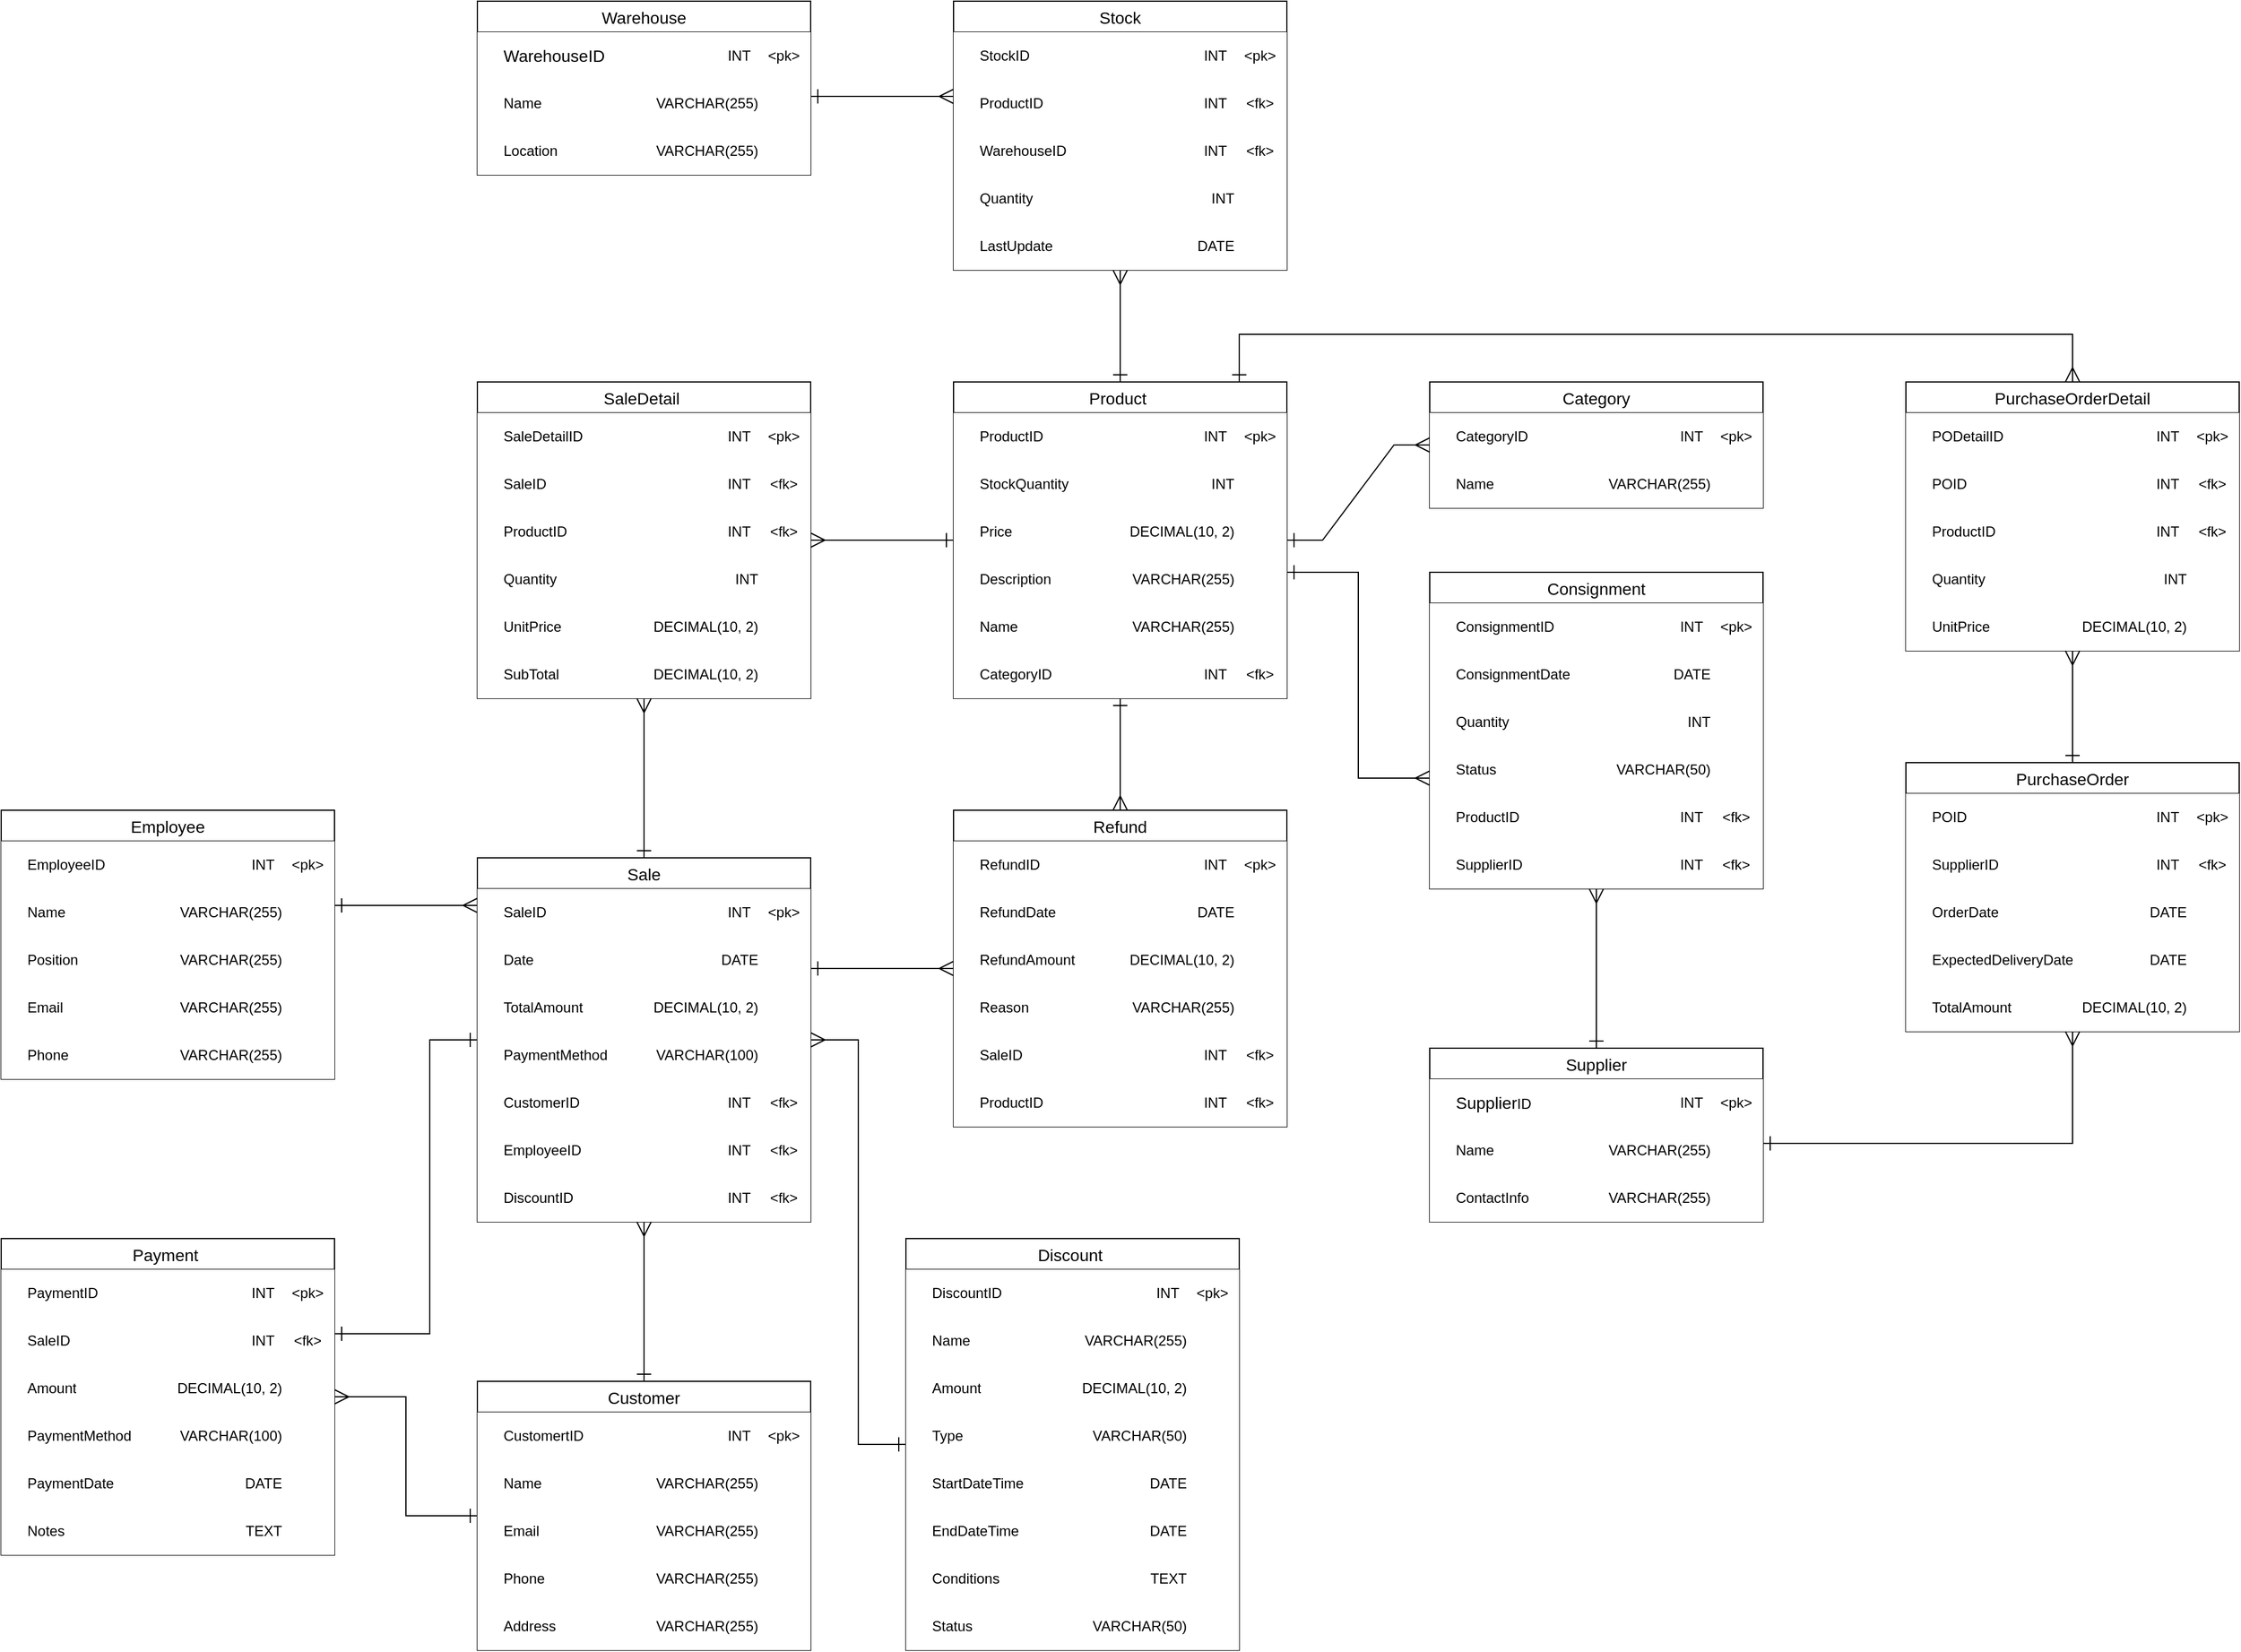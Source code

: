<mxfile version="24.4.8" type="device" pages="2">
  <diagram name="[UPDATE]" id="6YqHF3Wihp2ZlVYMFMi4">
    <mxGraphModel dx="1688" dy="1610" grid="1" gridSize="10" guides="1" tooltips="1" connect="1" arrows="1" fold="1" page="1" pageScale="1" pageWidth="850" pageHeight="1100" math="0" shadow="0">
      <root>
        <mxCell id="ZMIf98YEWCGEZCXZxjKw-0" />
        <mxCell id="ZMIf98YEWCGEZCXZxjKw-1" parent="ZMIf98YEWCGEZCXZxjKw-0" />
        <mxCell id="ZMIf98YEWCGEZCXZxjKw-2" value="Product " style="swimlane;fontStyle=0;childLayout=stackLayout;horizontal=1;startSize=26;horizontalStack=0;resizeParent=1;resizeParentMax=0;resizeLast=0;collapsible=1;marginBottom=0;align=center;fontSize=14;" parent="ZMIf98YEWCGEZCXZxjKw-1" vertex="1">
          <mxGeometry x="680" y="-120" width="280" height="266" as="geometry" />
        </mxCell>
        <mxCell id="ZMIf98YEWCGEZCXZxjKw-3" value="" style="shape=table;startSize=0;container=1;collapsible=0;childLayout=tableLayout;strokeWidth=1;strokeColor=none;" parent="ZMIf98YEWCGEZCXZxjKw-2" vertex="1">
          <mxGeometry y="26" width="280" height="40" as="geometry" />
        </mxCell>
        <mxCell id="ZMIf98YEWCGEZCXZxjKw-4" value="" style="shape=tableRow;horizontal=0;startSize=0;swimlaneHead=0;swimlaneBody=0;strokeColor=inherit;top=0;left=0;bottom=0;right=0;collapsible=0;dropTarget=0;fillColor=none;points=[[0,0.5],[1,0.5]];portConstraint=eastwest;" parent="ZMIf98YEWCGEZCXZxjKw-3" vertex="1">
          <mxGeometry width="280" height="40" as="geometry" />
        </mxCell>
        <mxCell id="Z3r9gSzG-C2uTAWUYPe1-21" style="shape=partialRectangle;html=1;whiteSpace=wrap;connectable=0;strokeColor=inherit;overflow=hidden;fillColor=none;top=0;left=0;bottom=0;right=0;pointerEvents=1;align=left;" parent="ZMIf98YEWCGEZCXZxjKw-4" vertex="1">
          <mxGeometry width="20" height="40" as="geometry">
            <mxRectangle width="20" height="40" as="alternateBounds" />
          </mxGeometry>
        </mxCell>
        <mxCell id="ZMIf98YEWCGEZCXZxjKw-5" value="&lt;span style=&quot;&quot;&gt;ProductID&lt;/span&gt;" style="shape=partialRectangle;html=1;whiteSpace=wrap;connectable=0;strokeColor=inherit;overflow=hidden;fillColor=none;top=0;left=0;bottom=0;right=0;pointerEvents=1;align=left;" parent="ZMIf98YEWCGEZCXZxjKw-4" vertex="1">
          <mxGeometry x="20" width="179" height="40" as="geometry">
            <mxRectangle width="179" height="40" as="alternateBounds" />
          </mxGeometry>
        </mxCell>
        <mxCell id="ZMIf98YEWCGEZCXZxjKw-6" value="&lt;span style=&quot;&quot;&gt;INT&amp;nbsp;&lt;/span&gt;" style="shape=partialRectangle;html=1;whiteSpace=wrap;connectable=0;strokeColor=inherit;overflow=hidden;fillColor=none;top=0;left=0;bottom=0;right=0;pointerEvents=1;align=right;" parent="ZMIf98YEWCGEZCXZxjKw-4" vertex="1">
          <mxGeometry x="199" width="36" height="40" as="geometry">
            <mxRectangle width="36" height="40" as="alternateBounds" />
          </mxGeometry>
        </mxCell>
        <mxCell id="Z3r9gSzG-C2uTAWUYPe1-4" value="&amp;lt;pk&amp;gt;" style="shape=partialRectangle;html=1;whiteSpace=wrap;connectable=0;strokeColor=inherit;overflow=hidden;fillColor=none;top=0;left=0;bottom=0;right=0;pointerEvents=1;align=center;" parent="ZMIf98YEWCGEZCXZxjKw-4" vertex="1">
          <mxGeometry x="235" width="45" height="40" as="geometry">
            <mxRectangle width="45" height="40" as="alternateBounds" />
          </mxGeometry>
        </mxCell>
        <mxCell id="Z3r9gSzG-C2uTAWUYPe1-16" value="" style="shape=table;startSize=0;container=1;collapsible=0;childLayout=tableLayout;strokeWidth=1;strokeColor=none;" parent="ZMIf98YEWCGEZCXZxjKw-2" vertex="1">
          <mxGeometry y="66" width="280" height="40" as="geometry" />
        </mxCell>
        <mxCell id="Z3r9gSzG-C2uTAWUYPe1-17" value="" style="shape=tableRow;horizontal=0;startSize=0;swimlaneHead=0;swimlaneBody=0;strokeColor=inherit;top=0;left=0;bottom=0;right=0;collapsible=0;dropTarget=0;fillColor=none;points=[[0,0.5],[1,0.5]];portConstraint=eastwest;" parent="Z3r9gSzG-C2uTAWUYPe1-16" vertex="1">
          <mxGeometry width="280" height="40" as="geometry" />
        </mxCell>
        <mxCell id="Z3r9gSzG-C2uTAWUYPe1-25" style="shape=partialRectangle;html=1;whiteSpace=wrap;connectable=0;strokeColor=inherit;overflow=hidden;fillColor=none;top=0;left=0;bottom=0;right=0;pointerEvents=1;align=left;" parent="Z3r9gSzG-C2uTAWUYPe1-17" vertex="1">
          <mxGeometry width="20" height="40" as="geometry">
            <mxRectangle width="20" height="40" as="alternateBounds" />
          </mxGeometry>
        </mxCell>
        <mxCell id="Z3r9gSzG-C2uTAWUYPe1-18" value="StockQuantity" style="shape=partialRectangle;html=1;whiteSpace=wrap;connectable=0;strokeColor=inherit;overflow=hidden;fillColor=none;top=0;left=0;bottom=0;right=0;pointerEvents=1;align=left;" parent="Z3r9gSzG-C2uTAWUYPe1-17" vertex="1">
          <mxGeometry x="20" width="120" height="40" as="geometry">
            <mxRectangle width="120" height="40" as="alternateBounds" />
          </mxGeometry>
        </mxCell>
        <mxCell id="Z3r9gSzG-C2uTAWUYPe1-19" value="INT" style="shape=partialRectangle;html=1;whiteSpace=wrap;connectable=0;strokeColor=inherit;overflow=hidden;fillColor=none;top=0;left=0;bottom=0;right=0;pointerEvents=1;align=right;" parent="Z3r9gSzG-C2uTAWUYPe1-17" vertex="1">
          <mxGeometry x="140" width="98" height="40" as="geometry">
            <mxRectangle width="98" height="40" as="alternateBounds" />
          </mxGeometry>
        </mxCell>
        <mxCell id="Z3r9gSzG-C2uTAWUYPe1-20" style="shape=partialRectangle;html=1;whiteSpace=wrap;connectable=0;strokeColor=inherit;overflow=hidden;fillColor=none;top=0;left=0;bottom=0;right=0;pointerEvents=1;align=right;" parent="Z3r9gSzG-C2uTAWUYPe1-17" vertex="1">
          <mxGeometry x="238" width="42" height="40" as="geometry">
            <mxRectangle width="42" height="40" as="alternateBounds" />
          </mxGeometry>
        </mxCell>
        <mxCell id="Z3r9gSzG-C2uTAWUYPe1-11" value="" style="shape=table;startSize=0;container=1;collapsible=0;childLayout=tableLayout;strokeWidth=1;strokeColor=none;" parent="ZMIf98YEWCGEZCXZxjKw-2" vertex="1">
          <mxGeometry y="106" width="280" height="40" as="geometry" />
        </mxCell>
        <mxCell id="Z3r9gSzG-C2uTAWUYPe1-12" value="" style="shape=tableRow;horizontal=0;startSize=0;swimlaneHead=0;swimlaneBody=0;strokeColor=inherit;top=0;left=0;bottom=0;right=0;collapsible=0;dropTarget=0;fillColor=none;points=[[0,0.5],[1,0.5]];portConstraint=eastwest;" parent="Z3r9gSzG-C2uTAWUYPe1-11" vertex="1">
          <mxGeometry width="280" height="40" as="geometry" />
        </mxCell>
        <mxCell id="Z3r9gSzG-C2uTAWUYPe1-24" style="shape=partialRectangle;html=1;whiteSpace=wrap;connectable=0;strokeColor=inherit;overflow=hidden;fillColor=none;top=0;left=0;bottom=0;right=0;pointerEvents=1;align=left;" parent="Z3r9gSzG-C2uTAWUYPe1-12" vertex="1">
          <mxGeometry width="20" height="40" as="geometry">
            <mxRectangle width="20" height="40" as="alternateBounds" />
          </mxGeometry>
        </mxCell>
        <mxCell id="Z3r9gSzG-C2uTAWUYPe1-13" value="Price" style="shape=partialRectangle;html=1;whiteSpace=wrap;connectable=0;strokeColor=inherit;overflow=hidden;fillColor=none;top=0;left=0;bottom=0;right=0;pointerEvents=1;align=left;" parent="Z3r9gSzG-C2uTAWUYPe1-12" vertex="1">
          <mxGeometry x="20" width="120" height="40" as="geometry">
            <mxRectangle width="120" height="40" as="alternateBounds" />
          </mxGeometry>
        </mxCell>
        <mxCell id="Z3r9gSzG-C2uTAWUYPe1-14" value="DECIMAL(10, 2)" style="shape=partialRectangle;html=1;whiteSpace=wrap;connectable=0;strokeColor=inherit;overflow=hidden;fillColor=none;top=0;left=0;bottom=0;right=0;pointerEvents=1;align=right;" parent="Z3r9gSzG-C2uTAWUYPe1-12" vertex="1">
          <mxGeometry x="140" width="98" height="40" as="geometry">
            <mxRectangle width="98" height="40" as="alternateBounds" />
          </mxGeometry>
        </mxCell>
        <mxCell id="Z3r9gSzG-C2uTAWUYPe1-15" style="shape=partialRectangle;html=1;whiteSpace=wrap;connectable=0;strokeColor=inherit;overflow=hidden;fillColor=none;top=0;left=0;bottom=0;right=0;pointerEvents=1;align=right;" parent="Z3r9gSzG-C2uTAWUYPe1-12" vertex="1">
          <mxGeometry x="238" width="42" height="40" as="geometry">
            <mxRectangle width="42" height="40" as="alternateBounds" />
          </mxGeometry>
        </mxCell>
        <mxCell id="Z3r9gSzG-C2uTAWUYPe1-6" value="" style="shape=table;startSize=0;container=1;collapsible=0;childLayout=tableLayout;strokeWidth=1;strokeColor=none;" parent="ZMIf98YEWCGEZCXZxjKw-2" vertex="1">
          <mxGeometry y="146" width="280" height="40" as="geometry" />
        </mxCell>
        <mxCell id="Z3r9gSzG-C2uTAWUYPe1-7" value="" style="shape=tableRow;horizontal=0;startSize=0;swimlaneHead=0;swimlaneBody=0;strokeColor=inherit;top=0;left=0;bottom=0;right=0;collapsible=0;dropTarget=0;fillColor=none;points=[[0,0.5],[1,0.5]];portConstraint=eastwest;" parent="Z3r9gSzG-C2uTAWUYPe1-6" vertex="1">
          <mxGeometry width="280" height="40" as="geometry" />
        </mxCell>
        <mxCell id="Z3r9gSzG-C2uTAWUYPe1-23" style="shape=partialRectangle;html=1;whiteSpace=wrap;connectable=0;strokeColor=inherit;overflow=hidden;fillColor=none;top=0;left=0;bottom=0;right=0;pointerEvents=1;align=left;" parent="Z3r9gSzG-C2uTAWUYPe1-7" vertex="1">
          <mxGeometry width="20" height="40" as="geometry">
            <mxRectangle width="20" height="40" as="alternateBounds" />
          </mxGeometry>
        </mxCell>
        <mxCell id="Z3r9gSzG-C2uTAWUYPe1-8" value="Description" style="shape=partialRectangle;html=1;whiteSpace=wrap;connectable=0;strokeColor=inherit;overflow=hidden;fillColor=none;top=0;left=0;bottom=0;right=0;pointerEvents=1;align=left;" parent="Z3r9gSzG-C2uTAWUYPe1-7" vertex="1">
          <mxGeometry x="20" width="120" height="40" as="geometry">
            <mxRectangle width="120" height="40" as="alternateBounds" />
          </mxGeometry>
        </mxCell>
        <mxCell id="Z3r9gSzG-C2uTAWUYPe1-9" value="&amp;nbsp;VARCHAR(255)" style="shape=partialRectangle;html=1;whiteSpace=wrap;connectable=0;strokeColor=inherit;overflow=hidden;fillColor=none;top=0;left=0;bottom=0;right=0;pointerEvents=1;align=right;" parent="Z3r9gSzG-C2uTAWUYPe1-7" vertex="1">
          <mxGeometry x="140" width="98" height="40" as="geometry">
            <mxRectangle width="98" height="40" as="alternateBounds" />
          </mxGeometry>
        </mxCell>
        <mxCell id="Z3r9gSzG-C2uTAWUYPe1-10" style="shape=partialRectangle;html=1;whiteSpace=wrap;connectable=0;strokeColor=inherit;overflow=hidden;fillColor=none;top=0;left=0;bottom=0;right=0;pointerEvents=1;align=right;" parent="Z3r9gSzG-C2uTAWUYPe1-7" vertex="1">
          <mxGeometry x="238" width="42" height="40" as="geometry">
            <mxRectangle width="42" height="40" as="alternateBounds" />
          </mxGeometry>
        </mxCell>
        <mxCell id="Z3r9gSzG-C2uTAWUYPe1-0" value="" style="shape=table;startSize=0;container=1;collapsible=0;childLayout=tableLayout;strokeWidth=1;strokeColor=none;" parent="ZMIf98YEWCGEZCXZxjKw-2" vertex="1">
          <mxGeometry y="186" width="280" height="40" as="geometry" />
        </mxCell>
        <mxCell id="Z3r9gSzG-C2uTAWUYPe1-1" value="" style="shape=tableRow;horizontal=0;startSize=0;swimlaneHead=0;swimlaneBody=0;strokeColor=inherit;top=0;left=0;bottom=0;right=0;collapsible=0;dropTarget=0;fillColor=none;points=[[0,0.5],[1,0.5]];portConstraint=eastwest;" parent="Z3r9gSzG-C2uTAWUYPe1-0" vertex="1">
          <mxGeometry width="280" height="40" as="geometry" />
        </mxCell>
        <mxCell id="Z3r9gSzG-C2uTAWUYPe1-22" style="shape=partialRectangle;html=1;whiteSpace=wrap;connectable=0;strokeColor=inherit;overflow=hidden;fillColor=none;top=0;left=0;bottom=0;right=0;pointerEvents=1;align=left;" parent="Z3r9gSzG-C2uTAWUYPe1-1" vertex="1">
          <mxGeometry width="20" height="40" as="geometry">
            <mxRectangle width="20" height="40" as="alternateBounds" />
          </mxGeometry>
        </mxCell>
        <mxCell id="Z3r9gSzG-C2uTAWUYPe1-2" value="Name&lt;span style=&quot;background-color: initial; white-space: pre;&quot;&gt;&#x9;&lt;/span&gt;&lt;span style=&quot;background-color: initial; white-space: pre;&quot;&gt;&#x9;&lt;/span&gt;" style="shape=partialRectangle;html=1;whiteSpace=wrap;connectable=0;strokeColor=inherit;overflow=hidden;fillColor=none;top=0;left=0;bottom=0;right=0;pointerEvents=1;align=left;" parent="Z3r9gSzG-C2uTAWUYPe1-1" vertex="1">
          <mxGeometry x="20" width="120" height="40" as="geometry">
            <mxRectangle width="120" height="40" as="alternateBounds" />
          </mxGeometry>
        </mxCell>
        <mxCell id="Z3r9gSzG-C2uTAWUYPe1-3" value="&amp;nbsp;VARCHAR(255)" style="shape=partialRectangle;html=1;whiteSpace=wrap;connectable=0;strokeColor=inherit;overflow=hidden;fillColor=none;top=0;left=0;bottom=0;right=0;pointerEvents=1;align=right;" parent="Z3r9gSzG-C2uTAWUYPe1-1" vertex="1">
          <mxGeometry x="140" width="98" height="40" as="geometry">
            <mxRectangle width="98" height="40" as="alternateBounds" />
          </mxGeometry>
        </mxCell>
        <mxCell id="Z3r9gSzG-C2uTAWUYPe1-5" style="shape=partialRectangle;html=1;whiteSpace=wrap;connectable=0;strokeColor=inherit;overflow=hidden;fillColor=none;top=0;left=0;bottom=0;right=0;pointerEvents=1;align=right;" parent="Z3r9gSzG-C2uTAWUYPe1-1" vertex="1">
          <mxGeometry x="238" width="42" height="40" as="geometry">
            <mxRectangle width="42" height="40" as="alternateBounds" />
          </mxGeometry>
        </mxCell>
        <mxCell id="3AcDPOhRG3FeBGuHS8xp-0" value="" style="shape=table;startSize=0;container=1;collapsible=0;childLayout=tableLayout;strokeWidth=1;strokeColor=none;" parent="ZMIf98YEWCGEZCXZxjKw-2" vertex="1">
          <mxGeometry y="226" width="280" height="40" as="geometry" />
        </mxCell>
        <mxCell id="3AcDPOhRG3FeBGuHS8xp-1" value="" style="shape=tableRow;horizontal=0;startSize=0;swimlaneHead=0;swimlaneBody=0;strokeColor=inherit;top=0;left=0;bottom=0;right=0;collapsible=0;dropTarget=0;fillColor=none;points=[[0,0.5],[1,0.5]];portConstraint=eastwest;" parent="3AcDPOhRG3FeBGuHS8xp-0" vertex="1">
          <mxGeometry width="280" height="40" as="geometry" />
        </mxCell>
        <mxCell id="3AcDPOhRG3FeBGuHS8xp-2" style="shape=partialRectangle;html=1;whiteSpace=wrap;connectable=0;strokeColor=inherit;overflow=hidden;fillColor=none;top=0;left=0;bottom=0;right=0;pointerEvents=1;align=left;" parent="3AcDPOhRG3FeBGuHS8xp-1" vertex="1">
          <mxGeometry width="20" height="40" as="geometry">
            <mxRectangle width="20" height="40" as="alternateBounds" />
          </mxGeometry>
        </mxCell>
        <mxCell id="3AcDPOhRG3FeBGuHS8xp-3" value="CategoryID" style="shape=partialRectangle;html=1;whiteSpace=wrap;connectable=0;strokeColor=inherit;overflow=hidden;fillColor=none;top=0;left=0;bottom=0;right=0;pointerEvents=1;align=left;" parent="3AcDPOhRG3FeBGuHS8xp-1" vertex="1">
          <mxGeometry x="20" width="179" height="40" as="geometry">
            <mxRectangle width="179" height="40" as="alternateBounds" />
          </mxGeometry>
        </mxCell>
        <mxCell id="3AcDPOhRG3FeBGuHS8xp-4" value="&lt;span style=&quot;&quot;&gt;INT&amp;nbsp;&lt;/span&gt;" style="shape=partialRectangle;html=1;whiteSpace=wrap;connectable=0;strokeColor=inherit;overflow=hidden;fillColor=none;top=0;left=0;bottom=0;right=0;pointerEvents=1;align=right;" parent="3AcDPOhRG3FeBGuHS8xp-1" vertex="1">
          <mxGeometry x="199" width="36" height="40" as="geometry">
            <mxRectangle width="36" height="40" as="alternateBounds" />
          </mxGeometry>
        </mxCell>
        <mxCell id="3AcDPOhRG3FeBGuHS8xp-5" value="&amp;lt;fk&amp;gt;" style="shape=partialRectangle;html=1;whiteSpace=wrap;connectable=0;strokeColor=inherit;overflow=hidden;fillColor=none;top=0;left=0;bottom=0;right=0;pointerEvents=1;align=center;" parent="3AcDPOhRG3FeBGuHS8xp-1" vertex="1">
          <mxGeometry x="235" width="45" height="40" as="geometry">
            <mxRectangle width="45" height="40" as="alternateBounds" />
          </mxGeometry>
        </mxCell>
        <mxCell id="ZMIf98YEWCGEZCXZxjKw-12" value="Category" style="swimlane;fontStyle=0;childLayout=stackLayout;horizontal=1;startSize=26;horizontalStack=0;resizeParent=1;resizeParentMax=0;resizeLast=0;collapsible=1;marginBottom=0;align=center;fontSize=14;" parent="ZMIf98YEWCGEZCXZxjKw-1" vertex="1">
          <mxGeometry x="1080" y="-120" width="280" height="106" as="geometry" />
        </mxCell>
        <mxCell id="Z3r9gSzG-C2uTAWUYPe1-26" value="" style="shape=table;startSize=0;container=1;collapsible=0;childLayout=tableLayout;strokeWidth=1;strokeColor=none;" parent="ZMIf98YEWCGEZCXZxjKw-12" vertex="1">
          <mxGeometry y="26" width="280" height="40" as="geometry" />
        </mxCell>
        <mxCell id="Z3r9gSzG-C2uTAWUYPe1-27" value="" style="shape=tableRow;horizontal=0;startSize=0;swimlaneHead=0;swimlaneBody=0;strokeColor=inherit;top=0;left=0;bottom=0;right=0;collapsible=0;dropTarget=0;fillColor=none;points=[[0,0.5],[1,0.5]];portConstraint=eastwest;" parent="Z3r9gSzG-C2uTAWUYPe1-26" vertex="1">
          <mxGeometry width="280" height="40" as="geometry" />
        </mxCell>
        <mxCell id="Z3r9gSzG-C2uTAWUYPe1-28" style="shape=partialRectangle;html=1;whiteSpace=wrap;connectable=0;strokeColor=inherit;overflow=hidden;fillColor=none;top=0;left=0;bottom=0;right=0;pointerEvents=1;align=left;" parent="Z3r9gSzG-C2uTAWUYPe1-27" vertex="1">
          <mxGeometry width="20" height="40" as="geometry">
            <mxRectangle width="20" height="40" as="alternateBounds" />
          </mxGeometry>
        </mxCell>
        <mxCell id="Z3r9gSzG-C2uTAWUYPe1-29" value="CategoryID" style="shape=partialRectangle;html=1;whiteSpace=wrap;connectable=0;strokeColor=inherit;overflow=hidden;fillColor=none;top=0;left=0;bottom=0;right=0;pointerEvents=1;align=left;" parent="Z3r9gSzG-C2uTAWUYPe1-27" vertex="1">
          <mxGeometry x="20" width="179" height="40" as="geometry">
            <mxRectangle width="179" height="40" as="alternateBounds" />
          </mxGeometry>
        </mxCell>
        <mxCell id="Z3r9gSzG-C2uTAWUYPe1-30" value="&lt;span style=&quot;&quot;&gt;INT&amp;nbsp;&lt;/span&gt;" style="shape=partialRectangle;html=1;whiteSpace=wrap;connectable=0;strokeColor=inherit;overflow=hidden;fillColor=none;top=0;left=0;bottom=0;right=0;pointerEvents=1;align=right;" parent="Z3r9gSzG-C2uTAWUYPe1-27" vertex="1">
          <mxGeometry x="199" width="36" height="40" as="geometry">
            <mxRectangle width="36" height="40" as="alternateBounds" />
          </mxGeometry>
        </mxCell>
        <mxCell id="Z3r9gSzG-C2uTAWUYPe1-31" value="&amp;lt;pk&amp;gt;" style="shape=partialRectangle;html=1;whiteSpace=wrap;connectable=0;strokeColor=inherit;overflow=hidden;fillColor=none;top=0;left=0;bottom=0;right=0;pointerEvents=1;align=center;" parent="Z3r9gSzG-C2uTAWUYPe1-27" vertex="1">
          <mxGeometry x="235" width="45" height="40" as="geometry">
            <mxRectangle width="45" height="40" as="alternateBounds" />
          </mxGeometry>
        </mxCell>
        <mxCell id="Z3r9gSzG-C2uTAWUYPe1-32" value="" style="shape=table;startSize=0;container=1;collapsible=0;childLayout=tableLayout;strokeWidth=1;strokeColor=none;" parent="ZMIf98YEWCGEZCXZxjKw-12" vertex="1">
          <mxGeometry y="66" width="280" height="40" as="geometry" />
        </mxCell>
        <mxCell id="Z3r9gSzG-C2uTAWUYPe1-33" value="" style="shape=tableRow;horizontal=0;startSize=0;swimlaneHead=0;swimlaneBody=0;strokeColor=inherit;top=0;left=0;bottom=0;right=0;collapsible=0;dropTarget=0;fillColor=none;points=[[0,0.5],[1,0.5]];portConstraint=eastwest;" parent="Z3r9gSzG-C2uTAWUYPe1-32" vertex="1">
          <mxGeometry width="280" height="40" as="geometry" />
        </mxCell>
        <mxCell id="Z3r9gSzG-C2uTAWUYPe1-34" style="shape=partialRectangle;html=1;whiteSpace=wrap;connectable=0;strokeColor=inherit;overflow=hidden;fillColor=none;top=0;left=0;bottom=0;right=0;pointerEvents=1;align=left;" parent="Z3r9gSzG-C2uTAWUYPe1-33" vertex="1">
          <mxGeometry width="20" height="40" as="geometry">
            <mxRectangle width="20" height="40" as="alternateBounds" />
          </mxGeometry>
        </mxCell>
        <mxCell id="Z3r9gSzG-C2uTAWUYPe1-35" value="Name&lt;span style=&quot;background-color: initial; white-space: pre;&quot;&gt;&#x9;&lt;/span&gt;&lt;span style=&quot;background-color: initial; white-space: pre;&quot;&gt;&#x9;&lt;/span&gt;" style="shape=partialRectangle;html=1;whiteSpace=wrap;connectable=0;strokeColor=inherit;overflow=hidden;fillColor=none;top=0;left=0;bottom=0;right=0;pointerEvents=1;align=left;" parent="Z3r9gSzG-C2uTAWUYPe1-33" vertex="1">
          <mxGeometry x="20" width="120" height="40" as="geometry">
            <mxRectangle width="120" height="40" as="alternateBounds" />
          </mxGeometry>
        </mxCell>
        <mxCell id="Z3r9gSzG-C2uTAWUYPe1-36" value="&amp;nbsp;VARCHAR(255)" style="shape=partialRectangle;html=1;whiteSpace=wrap;connectable=0;strokeColor=inherit;overflow=hidden;fillColor=none;top=0;left=0;bottom=0;right=0;pointerEvents=1;align=right;" parent="Z3r9gSzG-C2uTAWUYPe1-33" vertex="1">
          <mxGeometry x="140" width="98" height="40" as="geometry">
            <mxRectangle width="98" height="40" as="alternateBounds" />
          </mxGeometry>
        </mxCell>
        <mxCell id="Z3r9gSzG-C2uTAWUYPe1-37" style="shape=partialRectangle;html=1;whiteSpace=wrap;connectable=0;strokeColor=inherit;overflow=hidden;fillColor=none;top=0;left=0;bottom=0;right=0;pointerEvents=1;align=right;" parent="Z3r9gSzG-C2uTAWUYPe1-33" vertex="1">
          <mxGeometry x="238" width="42" height="40" as="geometry">
            <mxRectangle width="42" height="40" as="alternateBounds" />
          </mxGeometry>
        </mxCell>
        <mxCell id="ZMIf98YEWCGEZCXZxjKw-15" value="Customer" style="swimlane;fontStyle=0;childLayout=stackLayout;horizontal=1;startSize=26;horizontalStack=0;resizeParent=1;resizeParentMax=0;resizeLast=0;collapsible=1;marginBottom=0;align=center;fontSize=14;" parent="ZMIf98YEWCGEZCXZxjKw-1" vertex="1">
          <mxGeometry x="280" y="720" width="280" height="226" as="geometry" />
        </mxCell>
        <mxCell id="Z3r9gSzG-C2uTAWUYPe1-44" value="" style="shape=table;startSize=0;container=1;collapsible=0;childLayout=tableLayout;strokeWidth=1;strokeColor=none;" parent="ZMIf98YEWCGEZCXZxjKw-15" vertex="1">
          <mxGeometry y="26" width="280" height="40" as="geometry" />
        </mxCell>
        <mxCell id="Z3r9gSzG-C2uTAWUYPe1-45" value="" style="shape=tableRow;horizontal=0;startSize=0;swimlaneHead=0;swimlaneBody=0;strokeColor=inherit;top=0;left=0;bottom=0;right=0;collapsible=0;dropTarget=0;fillColor=none;points=[[0,0.5],[1,0.5]];portConstraint=eastwest;" parent="Z3r9gSzG-C2uTAWUYPe1-44" vertex="1">
          <mxGeometry width="280" height="40" as="geometry" />
        </mxCell>
        <mxCell id="Z3r9gSzG-C2uTAWUYPe1-46" style="shape=partialRectangle;html=1;whiteSpace=wrap;connectable=0;strokeColor=inherit;overflow=hidden;fillColor=none;top=0;left=0;bottom=0;right=0;pointerEvents=1;align=left;" parent="Z3r9gSzG-C2uTAWUYPe1-45" vertex="1">
          <mxGeometry width="20" height="40" as="geometry">
            <mxRectangle width="20" height="40" as="alternateBounds" />
          </mxGeometry>
        </mxCell>
        <mxCell id="Z3r9gSzG-C2uTAWUYPe1-47" value="CustomertID" style="shape=partialRectangle;html=1;whiteSpace=wrap;connectable=0;strokeColor=inherit;overflow=hidden;fillColor=none;top=0;left=0;bottom=0;right=0;pointerEvents=1;align=left;" parent="Z3r9gSzG-C2uTAWUYPe1-45" vertex="1">
          <mxGeometry x="20" width="179" height="40" as="geometry">
            <mxRectangle width="179" height="40" as="alternateBounds" />
          </mxGeometry>
        </mxCell>
        <mxCell id="Z3r9gSzG-C2uTAWUYPe1-48" value="&lt;span style=&quot;&quot;&gt;INT&amp;nbsp;&lt;/span&gt;" style="shape=partialRectangle;html=1;whiteSpace=wrap;connectable=0;strokeColor=inherit;overflow=hidden;fillColor=none;top=0;left=0;bottom=0;right=0;pointerEvents=1;align=right;" parent="Z3r9gSzG-C2uTAWUYPe1-45" vertex="1">
          <mxGeometry x="199" width="36" height="40" as="geometry">
            <mxRectangle width="36" height="40" as="alternateBounds" />
          </mxGeometry>
        </mxCell>
        <mxCell id="Z3r9gSzG-C2uTAWUYPe1-49" value="&amp;lt;pk&amp;gt;" style="shape=partialRectangle;html=1;whiteSpace=wrap;connectable=0;strokeColor=inherit;overflow=hidden;fillColor=none;top=0;left=0;bottom=0;right=0;pointerEvents=1;align=center;" parent="Z3r9gSzG-C2uTAWUYPe1-45" vertex="1">
          <mxGeometry x="235" width="45" height="40" as="geometry">
            <mxRectangle width="45" height="40" as="alternateBounds" />
          </mxGeometry>
        </mxCell>
        <mxCell id="Z3r9gSzG-C2uTAWUYPe1-50" value="" style="shape=table;startSize=0;container=1;collapsible=0;childLayout=tableLayout;strokeWidth=1;strokeColor=none;" parent="ZMIf98YEWCGEZCXZxjKw-15" vertex="1">
          <mxGeometry y="66" width="280" height="40" as="geometry" />
        </mxCell>
        <mxCell id="Z3r9gSzG-C2uTAWUYPe1-51" value="" style="shape=tableRow;horizontal=0;startSize=0;swimlaneHead=0;swimlaneBody=0;strokeColor=inherit;top=0;left=0;bottom=0;right=0;collapsible=0;dropTarget=0;fillColor=none;points=[[0,0.5],[1,0.5]];portConstraint=eastwest;" parent="Z3r9gSzG-C2uTAWUYPe1-50" vertex="1">
          <mxGeometry width="280" height="40" as="geometry" />
        </mxCell>
        <mxCell id="Z3r9gSzG-C2uTAWUYPe1-52" style="shape=partialRectangle;html=1;whiteSpace=wrap;connectable=0;strokeColor=inherit;overflow=hidden;fillColor=none;top=0;left=0;bottom=0;right=0;pointerEvents=1;align=left;" parent="Z3r9gSzG-C2uTAWUYPe1-51" vertex="1">
          <mxGeometry width="20" height="40" as="geometry">
            <mxRectangle width="20" height="40" as="alternateBounds" />
          </mxGeometry>
        </mxCell>
        <mxCell id="Z3r9gSzG-C2uTAWUYPe1-53" value="Name&lt;span style=&quot;background-color: initial; white-space: pre;&quot;&gt;&#x9;&lt;/span&gt;&lt;span style=&quot;background-color: initial; white-space: pre;&quot;&gt;&#x9;&lt;/span&gt;" style="shape=partialRectangle;html=1;whiteSpace=wrap;connectable=0;strokeColor=inherit;overflow=hidden;fillColor=none;top=0;left=0;bottom=0;right=0;pointerEvents=1;align=left;" parent="Z3r9gSzG-C2uTAWUYPe1-51" vertex="1">
          <mxGeometry x="20" width="120" height="40" as="geometry">
            <mxRectangle width="120" height="40" as="alternateBounds" />
          </mxGeometry>
        </mxCell>
        <mxCell id="Z3r9gSzG-C2uTAWUYPe1-54" value="&amp;nbsp;VARCHAR(255)" style="shape=partialRectangle;html=1;whiteSpace=wrap;connectable=0;strokeColor=inherit;overflow=hidden;fillColor=none;top=0;left=0;bottom=0;right=0;pointerEvents=1;align=right;" parent="Z3r9gSzG-C2uTAWUYPe1-51" vertex="1">
          <mxGeometry x="140" width="98" height="40" as="geometry">
            <mxRectangle width="98" height="40" as="alternateBounds" />
          </mxGeometry>
        </mxCell>
        <mxCell id="Z3r9gSzG-C2uTAWUYPe1-55" style="shape=partialRectangle;html=1;whiteSpace=wrap;connectable=0;strokeColor=inherit;overflow=hidden;fillColor=none;top=0;left=0;bottom=0;right=0;pointerEvents=1;align=right;" parent="Z3r9gSzG-C2uTAWUYPe1-51" vertex="1">
          <mxGeometry x="238" width="42" height="40" as="geometry">
            <mxRectangle width="42" height="40" as="alternateBounds" />
          </mxGeometry>
        </mxCell>
        <mxCell id="Z3r9gSzG-C2uTAWUYPe1-56" value="" style="shape=table;startSize=0;container=1;collapsible=0;childLayout=tableLayout;strokeWidth=1;strokeColor=none;" parent="ZMIf98YEWCGEZCXZxjKw-15" vertex="1">
          <mxGeometry y="106" width="280" height="40" as="geometry" />
        </mxCell>
        <mxCell id="Z3r9gSzG-C2uTAWUYPe1-57" value="" style="shape=tableRow;horizontal=0;startSize=0;swimlaneHead=0;swimlaneBody=0;strokeColor=inherit;top=0;left=0;bottom=0;right=0;collapsible=0;dropTarget=0;fillColor=none;points=[[0,0.5],[1,0.5]];portConstraint=eastwest;" parent="Z3r9gSzG-C2uTAWUYPe1-56" vertex="1">
          <mxGeometry width="280" height="40" as="geometry" />
        </mxCell>
        <mxCell id="Z3r9gSzG-C2uTAWUYPe1-58" style="shape=partialRectangle;html=1;whiteSpace=wrap;connectable=0;strokeColor=inherit;overflow=hidden;fillColor=none;top=0;left=0;bottom=0;right=0;pointerEvents=1;align=left;" parent="Z3r9gSzG-C2uTAWUYPe1-57" vertex="1">
          <mxGeometry width="20" height="40" as="geometry">
            <mxRectangle width="20" height="40" as="alternateBounds" />
          </mxGeometry>
        </mxCell>
        <mxCell id="Z3r9gSzG-C2uTAWUYPe1-59" value="Email" style="shape=partialRectangle;html=1;whiteSpace=wrap;connectable=0;strokeColor=inherit;overflow=hidden;fillColor=none;top=0;left=0;bottom=0;right=0;pointerEvents=1;align=left;" parent="Z3r9gSzG-C2uTAWUYPe1-57" vertex="1">
          <mxGeometry x="20" width="120" height="40" as="geometry">
            <mxRectangle width="120" height="40" as="alternateBounds" />
          </mxGeometry>
        </mxCell>
        <mxCell id="Z3r9gSzG-C2uTAWUYPe1-60" value="&amp;nbsp;VARCHAR(255)" style="shape=partialRectangle;html=1;whiteSpace=wrap;connectable=0;strokeColor=inherit;overflow=hidden;fillColor=none;top=0;left=0;bottom=0;right=0;pointerEvents=1;align=right;" parent="Z3r9gSzG-C2uTAWUYPe1-57" vertex="1">
          <mxGeometry x="140" width="98" height="40" as="geometry">
            <mxRectangle width="98" height="40" as="alternateBounds" />
          </mxGeometry>
        </mxCell>
        <mxCell id="Z3r9gSzG-C2uTAWUYPe1-61" style="shape=partialRectangle;html=1;whiteSpace=wrap;connectable=0;strokeColor=inherit;overflow=hidden;fillColor=none;top=0;left=0;bottom=0;right=0;pointerEvents=1;align=right;" parent="Z3r9gSzG-C2uTAWUYPe1-57" vertex="1">
          <mxGeometry x="238" width="42" height="40" as="geometry">
            <mxRectangle width="42" height="40" as="alternateBounds" />
          </mxGeometry>
        </mxCell>
        <mxCell id="Z3r9gSzG-C2uTAWUYPe1-62" value="" style="shape=table;startSize=0;container=1;collapsible=0;childLayout=tableLayout;strokeWidth=1;strokeColor=none;" parent="ZMIf98YEWCGEZCXZxjKw-15" vertex="1">
          <mxGeometry y="146" width="280" height="40" as="geometry" />
        </mxCell>
        <mxCell id="Z3r9gSzG-C2uTAWUYPe1-63" value="" style="shape=tableRow;horizontal=0;startSize=0;swimlaneHead=0;swimlaneBody=0;strokeColor=inherit;top=0;left=0;bottom=0;right=0;collapsible=0;dropTarget=0;fillColor=none;points=[[0,0.5],[1,0.5]];portConstraint=eastwest;" parent="Z3r9gSzG-C2uTAWUYPe1-62" vertex="1">
          <mxGeometry width="280" height="40" as="geometry" />
        </mxCell>
        <mxCell id="Z3r9gSzG-C2uTAWUYPe1-64" style="shape=partialRectangle;html=1;whiteSpace=wrap;connectable=0;strokeColor=inherit;overflow=hidden;fillColor=none;top=0;left=0;bottom=0;right=0;pointerEvents=1;align=left;" parent="Z3r9gSzG-C2uTAWUYPe1-63" vertex="1">
          <mxGeometry width="20" height="40" as="geometry">
            <mxRectangle width="20" height="40" as="alternateBounds" />
          </mxGeometry>
        </mxCell>
        <mxCell id="Z3r9gSzG-C2uTAWUYPe1-65" value="Phone" style="shape=partialRectangle;html=1;whiteSpace=wrap;connectable=0;strokeColor=inherit;overflow=hidden;fillColor=none;top=0;left=0;bottom=0;right=0;pointerEvents=1;align=left;" parent="Z3r9gSzG-C2uTAWUYPe1-63" vertex="1">
          <mxGeometry x="20" width="120" height="40" as="geometry">
            <mxRectangle width="120" height="40" as="alternateBounds" />
          </mxGeometry>
        </mxCell>
        <mxCell id="Z3r9gSzG-C2uTAWUYPe1-66" value="&amp;nbsp;VARCHAR(255)" style="shape=partialRectangle;html=1;whiteSpace=wrap;connectable=0;strokeColor=inherit;overflow=hidden;fillColor=none;top=0;left=0;bottom=0;right=0;pointerEvents=1;align=right;" parent="Z3r9gSzG-C2uTAWUYPe1-63" vertex="1">
          <mxGeometry x="140" width="98" height="40" as="geometry">
            <mxRectangle width="98" height="40" as="alternateBounds" />
          </mxGeometry>
        </mxCell>
        <mxCell id="Z3r9gSzG-C2uTAWUYPe1-67" style="shape=partialRectangle;html=1;whiteSpace=wrap;connectable=0;strokeColor=inherit;overflow=hidden;fillColor=none;top=0;left=0;bottom=0;right=0;pointerEvents=1;align=right;" parent="Z3r9gSzG-C2uTAWUYPe1-63" vertex="1">
          <mxGeometry x="238" width="42" height="40" as="geometry">
            <mxRectangle width="42" height="40" as="alternateBounds" />
          </mxGeometry>
        </mxCell>
        <mxCell id="Z3r9gSzG-C2uTAWUYPe1-68" value="" style="shape=table;startSize=0;container=1;collapsible=0;childLayout=tableLayout;strokeWidth=1;strokeColor=none;" parent="ZMIf98YEWCGEZCXZxjKw-15" vertex="1">
          <mxGeometry y="186" width="280" height="40" as="geometry" />
        </mxCell>
        <mxCell id="Z3r9gSzG-C2uTAWUYPe1-69" value="" style="shape=tableRow;horizontal=0;startSize=0;swimlaneHead=0;swimlaneBody=0;strokeColor=inherit;top=0;left=0;bottom=0;right=0;collapsible=0;dropTarget=0;fillColor=none;points=[[0,0.5],[1,0.5]];portConstraint=eastwest;" parent="Z3r9gSzG-C2uTAWUYPe1-68" vertex="1">
          <mxGeometry width="280" height="40" as="geometry" />
        </mxCell>
        <mxCell id="Z3r9gSzG-C2uTAWUYPe1-70" style="shape=partialRectangle;html=1;whiteSpace=wrap;connectable=0;strokeColor=inherit;overflow=hidden;fillColor=none;top=0;left=0;bottom=0;right=0;pointerEvents=1;align=left;" parent="Z3r9gSzG-C2uTAWUYPe1-69" vertex="1">
          <mxGeometry width="20" height="40" as="geometry">
            <mxRectangle width="20" height="40" as="alternateBounds" />
          </mxGeometry>
        </mxCell>
        <mxCell id="Z3r9gSzG-C2uTAWUYPe1-71" value="Address" style="shape=partialRectangle;html=1;whiteSpace=wrap;connectable=0;strokeColor=inherit;overflow=hidden;fillColor=none;top=0;left=0;bottom=0;right=0;pointerEvents=1;align=left;" parent="Z3r9gSzG-C2uTAWUYPe1-69" vertex="1">
          <mxGeometry x="20" width="120" height="40" as="geometry">
            <mxRectangle width="120" height="40" as="alternateBounds" />
          </mxGeometry>
        </mxCell>
        <mxCell id="Z3r9gSzG-C2uTAWUYPe1-72" value="&amp;nbsp;VARCHAR(255)" style="shape=partialRectangle;html=1;whiteSpace=wrap;connectable=0;strokeColor=inherit;overflow=hidden;fillColor=none;top=0;left=0;bottom=0;right=0;pointerEvents=1;align=right;" parent="Z3r9gSzG-C2uTAWUYPe1-69" vertex="1">
          <mxGeometry x="140" width="98" height="40" as="geometry">
            <mxRectangle width="98" height="40" as="alternateBounds" />
          </mxGeometry>
        </mxCell>
        <mxCell id="Z3r9gSzG-C2uTAWUYPe1-73" style="shape=partialRectangle;html=1;whiteSpace=wrap;connectable=0;strokeColor=inherit;overflow=hidden;fillColor=none;top=0;left=0;bottom=0;right=0;pointerEvents=1;align=right;" parent="Z3r9gSzG-C2uTAWUYPe1-69" vertex="1">
          <mxGeometry x="238" width="42" height="40" as="geometry">
            <mxRectangle width="42" height="40" as="alternateBounds" />
          </mxGeometry>
        </mxCell>
        <mxCell id="ZMIf98YEWCGEZCXZxjKw-21" value="Employee" style="swimlane;fontStyle=0;childLayout=stackLayout;horizontal=1;startSize=26;horizontalStack=0;resizeParent=1;resizeParentMax=0;resizeLast=0;collapsible=1;marginBottom=0;align=center;fontSize=14;" parent="ZMIf98YEWCGEZCXZxjKw-1" vertex="1">
          <mxGeometry x="-120" y="240" width="280" height="226" as="geometry" />
        </mxCell>
        <mxCell id="Vr2qU1uQ-BG6srv9160K-36" value="" style="shape=table;startSize=0;container=1;collapsible=0;childLayout=tableLayout;strokeWidth=1;strokeColor=none;" parent="ZMIf98YEWCGEZCXZxjKw-21" vertex="1">
          <mxGeometry y="26" width="280" height="40" as="geometry" />
        </mxCell>
        <mxCell id="Vr2qU1uQ-BG6srv9160K-37" value="" style="shape=tableRow;horizontal=0;startSize=0;swimlaneHead=0;swimlaneBody=0;strokeColor=inherit;top=0;left=0;bottom=0;right=0;collapsible=0;dropTarget=0;fillColor=none;points=[[0,0.5],[1,0.5]];portConstraint=eastwest;" parent="Vr2qU1uQ-BG6srv9160K-36" vertex="1">
          <mxGeometry width="280" height="40" as="geometry" />
        </mxCell>
        <mxCell id="Vr2qU1uQ-BG6srv9160K-38" style="shape=partialRectangle;html=1;whiteSpace=wrap;connectable=0;strokeColor=inherit;overflow=hidden;fillColor=none;top=0;left=0;bottom=0;right=0;pointerEvents=1;align=left;" parent="Vr2qU1uQ-BG6srv9160K-37" vertex="1">
          <mxGeometry width="20" height="40" as="geometry">
            <mxRectangle width="20" height="40" as="alternateBounds" />
          </mxGeometry>
        </mxCell>
        <mxCell id="Vr2qU1uQ-BG6srv9160K-39" value="EmployeeID" style="shape=partialRectangle;html=1;whiteSpace=wrap;connectable=0;strokeColor=inherit;overflow=hidden;fillColor=none;top=0;left=0;bottom=0;right=0;pointerEvents=1;align=left;" parent="Vr2qU1uQ-BG6srv9160K-37" vertex="1">
          <mxGeometry x="20" width="179" height="40" as="geometry">
            <mxRectangle width="179" height="40" as="alternateBounds" />
          </mxGeometry>
        </mxCell>
        <mxCell id="Vr2qU1uQ-BG6srv9160K-40" value="&lt;span style=&quot;&quot;&gt;INT&amp;nbsp;&lt;/span&gt;" style="shape=partialRectangle;html=1;whiteSpace=wrap;connectable=0;strokeColor=inherit;overflow=hidden;fillColor=none;top=0;left=0;bottom=0;right=0;pointerEvents=1;align=right;" parent="Vr2qU1uQ-BG6srv9160K-37" vertex="1">
          <mxGeometry x="199" width="36" height="40" as="geometry">
            <mxRectangle width="36" height="40" as="alternateBounds" />
          </mxGeometry>
        </mxCell>
        <mxCell id="Vr2qU1uQ-BG6srv9160K-41" value="&amp;lt;pk&amp;gt;" style="shape=partialRectangle;html=1;whiteSpace=wrap;connectable=0;strokeColor=inherit;overflow=hidden;fillColor=none;top=0;left=0;bottom=0;right=0;pointerEvents=1;align=center;" parent="Vr2qU1uQ-BG6srv9160K-37" vertex="1">
          <mxGeometry x="235" width="45" height="40" as="geometry">
            <mxRectangle width="45" height="40" as="alternateBounds" />
          </mxGeometry>
        </mxCell>
        <mxCell id="Vr2qU1uQ-BG6srv9160K-42" value="" style="shape=table;startSize=0;container=1;collapsible=0;childLayout=tableLayout;strokeWidth=1;strokeColor=none;" parent="ZMIf98YEWCGEZCXZxjKw-21" vertex="1">
          <mxGeometry y="66" width="280" height="40" as="geometry" />
        </mxCell>
        <mxCell id="Vr2qU1uQ-BG6srv9160K-43" value="" style="shape=tableRow;horizontal=0;startSize=0;swimlaneHead=0;swimlaneBody=0;strokeColor=inherit;top=0;left=0;bottom=0;right=0;collapsible=0;dropTarget=0;fillColor=none;points=[[0,0.5],[1,0.5]];portConstraint=eastwest;" parent="Vr2qU1uQ-BG6srv9160K-42" vertex="1">
          <mxGeometry width="280" height="40" as="geometry" />
        </mxCell>
        <mxCell id="Vr2qU1uQ-BG6srv9160K-44" style="shape=partialRectangle;html=1;whiteSpace=wrap;connectable=0;strokeColor=inherit;overflow=hidden;fillColor=none;top=0;left=0;bottom=0;right=0;pointerEvents=1;align=left;" parent="Vr2qU1uQ-BG6srv9160K-43" vertex="1">
          <mxGeometry width="20" height="40" as="geometry">
            <mxRectangle width="20" height="40" as="alternateBounds" />
          </mxGeometry>
        </mxCell>
        <mxCell id="Vr2qU1uQ-BG6srv9160K-45" value="Name&lt;span style=&quot;background-color: initial; white-space: pre;&quot;&gt;&#x9;&lt;/span&gt;&lt;span style=&quot;background-color: initial; white-space: pre;&quot;&gt;&#x9;&lt;/span&gt;" style="shape=partialRectangle;html=1;whiteSpace=wrap;connectable=0;strokeColor=inherit;overflow=hidden;fillColor=none;top=0;left=0;bottom=0;right=0;pointerEvents=1;align=left;" parent="Vr2qU1uQ-BG6srv9160K-43" vertex="1">
          <mxGeometry x="20" width="120" height="40" as="geometry">
            <mxRectangle width="120" height="40" as="alternateBounds" />
          </mxGeometry>
        </mxCell>
        <mxCell id="Vr2qU1uQ-BG6srv9160K-46" value="&amp;nbsp;VARCHAR(255)" style="shape=partialRectangle;html=1;whiteSpace=wrap;connectable=0;strokeColor=inherit;overflow=hidden;fillColor=none;top=0;left=0;bottom=0;right=0;pointerEvents=1;align=right;" parent="Vr2qU1uQ-BG6srv9160K-43" vertex="1">
          <mxGeometry x="140" width="98" height="40" as="geometry">
            <mxRectangle width="98" height="40" as="alternateBounds" />
          </mxGeometry>
        </mxCell>
        <mxCell id="Vr2qU1uQ-BG6srv9160K-47" style="shape=partialRectangle;html=1;whiteSpace=wrap;connectable=0;strokeColor=inherit;overflow=hidden;fillColor=none;top=0;left=0;bottom=0;right=0;pointerEvents=1;align=right;" parent="Vr2qU1uQ-BG6srv9160K-43" vertex="1">
          <mxGeometry x="238" width="42" height="40" as="geometry">
            <mxRectangle width="42" height="40" as="alternateBounds" />
          </mxGeometry>
        </mxCell>
        <mxCell id="Vr2qU1uQ-BG6srv9160K-48" value="" style="shape=table;startSize=0;container=1;collapsible=0;childLayout=tableLayout;strokeWidth=1;strokeColor=none;" parent="ZMIf98YEWCGEZCXZxjKw-21" vertex="1">
          <mxGeometry y="106" width="280" height="40" as="geometry" />
        </mxCell>
        <mxCell id="Vr2qU1uQ-BG6srv9160K-49" value="" style="shape=tableRow;horizontal=0;startSize=0;swimlaneHead=0;swimlaneBody=0;strokeColor=inherit;top=0;left=0;bottom=0;right=0;collapsible=0;dropTarget=0;fillColor=none;points=[[0,0.5],[1,0.5]];portConstraint=eastwest;" parent="Vr2qU1uQ-BG6srv9160K-48" vertex="1">
          <mxGeometry width="280" height="40" as="geometry" />
        </mxCell>
        <mxCell id="Vr2qU1uQ-BG6srv9160K-50" style="shape=partialRectangle;html=1;whiteSpace=wrap;connectable=0;strokeColor=inherit;overflow=hidden;fillColor=none;top=0;left=0;bottom=0;right=0;pointerEvents=1;align=left;" parent="Vr2qU1uQ-BG6srv9160K-49" vertex="1">
          <mxGeometry width="20" height="40" as="geometry">
            <mxRectangle width="20" height="40" as="alternateBounds" />
          </mxGeometry>
        </mxCell>
        <mxCell id="Vr2qU1uQ-BG6srv9160K-51" value="Position" style="shape=partialRectangle;html=1;whiteSpace=wrap;connectable=0;strokeColor=inherit;overflow=hidden;fillColor=none;top=0;left=0;bottom=0;right=0;pointerEvents=1;align=left;" parent="Vr2qU1uQ-BG6srv9160K-49" vertex="1">
          <mxGeometry x="20" width="120" height="40" as="geometry">
            <mxRectangle width="120" height="40" as="alternateBounds" />
          </mxGeometry>
        </mxCell>
        <mxCell id="Vr2qU1uQ-BG6srv9160K-52" value="&amp;nbsp;VARCHAR(255)" style="shape=partialRectangle;html=1;whiteSpace=wrap;connectable=0;strokeColor=inherit;overflow=hidden;fillColor=none;top=0;left=0;bottom=0;right=0;pointerEvents=1;align=right;" parent="Vr2qU1uQ-BG6srv9160K-49" vertex="1">
          <mxGeometry x="140" width="98" height="40" as="geometry">
            <mxRectangle width="98" height="40" as="alternateBounds" />
          </mxGeometry>
        </mxCell>
        <mxCell id="Vr2qU1uQ-BG6srv9160K-53" style="shape=partialRectangle;html=1;whiteSpace=wrap;connectable=0;strokeColor=inherit;overflow=hidden;fillColor=none;top=0;left=0;bottom=0;right=0;pointerEvents=1;align=right;" parent="Vr2qU1uQ-BG6srv9160K-49" vertex="1">
          <mxGeometry x="238" width="42" height="40" as="geometry">
            <mxRectangle width="42" height="40" as="alternateBounds" />
          </mxGeometry>
        </mxCell>
        <mxCell id="Vr2qU1uQ-BG6srv9160K-54" value="" style="shape=table;startSize=0;container=1;collapsible=0;childLayout=tableLayout;strokeWidth=1;strokeColor=none;" parent="ZMIf98YEWCGEZCXZxjKw-21" vertex="1">
          <mxGeometry y="146" width="280" height="40" as="geometry" />
        </mxCell>
        <mxCell id="Vr2qU1uQ-BG6srv9160K-55" value="" style="shape=tableRow;horizontal=0;startSize=0;swimlaneHead=0;swimlaneBody=0;strokeColor=inherit;top=0;left=0;bottom=0;right=0;collapsible=0;dropTarget=0;fillColor=none;points=[[0,0.5],[1,0.5]];portConstraint=eastwest;" parent="Vr2qU1uQ-BG6srv9160K-54" vertex="1">
          <mxGeometry width="280" height="40" as="geometry" />
        </mxCell>
        <mxCell id="Vr2qU1uQ-BG6srv9160K-56" style="shape=partialRectangle;html=1;whiteSpace=wrap;connectable=0;strokeColor=inherit;overflow=hidden;fillColor=none;top=0;left=0;bottom=0;right=0;pointerEvents=1;align=left;" parent="Vr2qU1uQ-BG6srv9160K-55" vertex="1">
          <mxGeometry width="20" height="40" as="geometry">
            <mxRectangle width="20" height="40" as="alternateBounds" />
          </mxGeometry>
        </mxCell>
        <mxCell id="Vr2qU1uQ-BG6srv9160K-57" value="Email" style="shape=partialRectangle;html=1;whiteSpace=wrap;connectable=0;strokeColor=inherit;overflow=hidden;fillColor=none;top=0;left=0;bottom=0;right=0;pointerEvents=1;align=left;" parent="Vr2qU1uQ-BG6srv9160K-55" vertex="1">
          <mxGeometry x="20" width="120" height="40" as="geometry">
            <mxRectangle width="120" height="40" as="alternateBounds" />
          </mxGeometry>
        </mxCell>
        <mxCell id="Vr2qU1uQ-BG6srv9160K-58" value="&amp;nbsp;VARCHAR(255)" style="shape=partialRectangle;html=1;whiteSpace=wrap;connectable=0;strokeColor=inherit;overflow=hidden;fillColor=none;top=0;left=0;bottom=0;right=0;pointerEvents=1;align=right;" parent="Vr2qU1uQ-BG6srv9160K-55" vertex="1">
          <mxGeometry x="140" width="98" height="40" as="geometry">
            <mxRectangle width="98" height="40" as="alternateBounds" />
          </mxGeometry>
        </mxCell>
        <mxCell id="Vr2qU1uQ-BG6srv9160K-59" style="shape=partialRectangle;html=1;whiteSpace=wrap;connectable=0;strokeColor=inherit;overflow=hidden;fillColor=none;top=0;left=0;bottom=0;right=0;pointerEvents=1;align=right;" parent="Vr2qU1uQ-BG6srv9160K-55" vertex="1">
          <mxGeometry x="238" width="42" height="40" as="geometry">
            <mxRectangle width="42" height="40" as="alternateBounds" />
          </mxGeometry>
        </mxCell>
        <mxCell id="Vr2qU1uQ-BG6srv9160K-60" value="" style="shape=table;startSize=0;container=1;collapsible=0;childLayout=tableLayout;strokeWidth=1;strokeColor=none;" parent="ZMIf98YEWCGEZCXZxjKw-21" vertex="1">
          <mxGeometry y="186" width="280" height="40" as="geometry" />
        </mxCell>
        <mxCell id="Vr2qU1uQ-BG6srv9160K-61" value="" style="shape=tableRow;horizontal=0;startSize=0;swimlaneHead=0;swimlaneBody=0;strokeColor=inherit;top=0;left=0;bottom=0;right=0;collapsible=0;dropTarget=0;fillColor=none;points=[[0,0.5],[1,0.5]];portConstraint=eastwest;" parent="Vr2qU1uQ-BG6srv9160K-60" vertex="1">
          <mxGeometry width="280" height="40" as="geometry" />
        </mxCell>
        <mxCell id="Vr2qU1uQ-BG6srv9160K-62" style="shape=partialRectangle;html=1;whiteSpace=wrap;connectable=0;strokeColor=inherit;overflow=hidden;fillColor=none;top=0;left=0;bottom=0;right=0;pointerEvents=1;align=left;" parent="Vr2qU1uQ-BG6srv9160K-61" vertex="1">
          <mxGeometry width="20" height="40" as="geometry">
            <mxRectangle width="20" height="40" as="alternateBounds" />
          </mxGeometry>
        </mxCell>
        <mxCell id="Vr2qU1uQ-BG6srv9160K-63" value="Phone" style="shape=partialRectangle;html=1;whiteSpace=wrap;connectable=0;strokeColor=inherit;overflow=hidden;fillColor=none;top=0;left=0;bottom=0;right=0;pointerEvents=1;align=left;" parent="Vr2qU1uQ-BG6srv9160K-61" vertex="1">
          <mxGeometry x="20" width="120" height="40" as="geometry">
            <mxRectangle width="120" height="40" as="alternateBounds" />
          </mxGeometry>
        </mxCell>
        <mxCell id="Vr2qU1uQ-BG6srv9160K-64" value="&amp;nbsp;VARCHAR(255)" style="shape=partialRectangle;html=1;whiteSpace=wrap;connectable=0;strokeColor=inherit;overflow=hidden;fillColor=none;top=0;left=0;bottom=0;right=0;pointerEvents=1;align=right;" parent="Vr2qU1uQ-BG6srv9160K-61" vertex="1">
          <mxGeometry x="140" width="98" height="40" as="geometry">
            <mxRectangle width="98" height="40" as="alternateBounds" />
          </mxGeometry>
        </mxCell>
        <mxCell id="Vr2qU1uQ-BG6srv9160K-65" style="shape=partialRectangle;html=1;whiteSpace=wrap;connectable=0;strokeColor=inherit;overflow=hidden;fillColor=none;top=0;left=0;bottom=0;right=0;pointerEvents=1;align=right;" parent="Vr2qU1uQ-BG6srv9160K-61" vertex="1">
          <mxGeometry x="238" width="42" height="40" as="geometry">
            <mxRectangle width="42" height="40" as="alternateBounds" />
          </mxGeometry>
        </mxCell>
        <mxCell id="ZMIf98YEWCGEZCXZxjKw-27" value="Sale" style="swimlane;fontStyle=0;childLayout=stackLayout;horizontal=1;startSize=26;horizontalStack=0;resizeParent=1;resizeParentMax=0;resizeLast=0;collapsible=1;marginBottom=0;align=center;fontSize=14;" parent="ZMIf98YEWCGEZCXZxjKw-1" vertex="1">
          <mxGeometry x="280" y="280" width="280" height="306" as="geometry" />
        </mxCell>
        <mxCell id="Z3r9gSzG-C2uTAWUYPe1-38" value="" style="shape=table;startSize=0;container=1;collapsible=0;childLayout=tableLayout;strokeWidth=1;strokeColor=none;" parent="ZMIf98YEWCGEZCXZxjKw-27" vertex="1">
          <mxGeometry y="26" width="280" height="40" as="geometry" />
        </mxCell>
        <mxCell id="Z3r9gSzG-C2uTAWUYPe1-39" value="" style="shape=tableRow;horizontal=0;startSize=0;swimlaneHead=0;swimlaneBody=0;strokeColor=inherit;top=0;left=0;bottom=0;right=0;collapsible=0;dropTarget=0;fillColor=none;points=[[0,0.5],[1,0.5]];portConstraint=eastwest;" parent="Z3r9gSzG-C2uTAWUYPe1-38" vertex="1">
          <mxGeometry width="280" height="40" as="geometry" />
        </mxCell>
        <mxCell id="Z3r9gSzG-C2uTAWUYPe1-40" style="shape=partialRectangle;html=1;whiteSpace=wrap;connectable=0;strokeColor=inherit;overflow=hidden;fillColor=none;top=0;left=0;bottom=0;right=0;pointerEvents=1;align=left;" parent="Z3r9gSzG-C2uTAWUYPe1-39" vertex="1">
          <mxGeometry width="20" height="40" as="geometry">
            <mxRectangle width="20" height="40" as="alternateBounds" />
          </mxGeometry>
        </mxCell>
        <mxCell id="Z3r9gSzG-C2uTAWUYPe1-41" value="SaleID" style="shape=partialRectangle;html=1;whiteSpace=wrap;connectable=0;strokeColor=inherit;overflow=hidden;fillColor=none;top=0;left=0;bottom=0;right=0;pointerEvents=1;align=left;" parent="Z3r9gSzG-C2uTAWUYPe1-39" vertex="1">
          <mxGeometry x="20" width="179" height="40" as="geometry">
            <mxRectangle width="179" height="40" as="alternateBounds" />
          </mxGeometry>
        </mxCell>
        <mxCell id="Z3r9gSzG-C2uTAWUYPe1-42" value="&lt;span style=&quot;&quot;&gt;INT&amp;nbsp;&lt;/span&gt;" style="shape=partialRectangle;html=1;whiteSpace=wrap;connectable=0;strokeColor=inherit;overflow=hidden;fillColor=none;top=0;left=0;bottom=0;right=0;pointerEvents=1;align=right;" parent="Z3r9gSzG-C2uTAWUYPe1-39" vertex="1">
          <mxGeometry x="199" width="36" height="40" as="geometry">
            <mxRectangle width="36" height="40" as="alternateBounds" />
          </mxGeometry>
        </mxCell>
        <mxCell id="Z3r9gSzG-C2uTAWUYPe1-43" value="&amp;lt;pk&amp;gt;" style="shape=partialRectangle;html=1;whiteSpace=wrap;connectable=0;strokeColor=inherit;overflow=hidden;fillColor=none;top=0;left=0;bottom=0;right=0;pointerEvents=1;align=center;" parent="Z3r9gSzG-C2uTAWUYPe1-39" vertex="1">
          <mxGeometry x="235" width="45" height="40" as="geometry">
            <mxRectangle width="45" height="40" as="alternateBounds" />
          </mxGeometry>
        </mxCell>
        <mxCell id="1anyOAldxvYL7Tt8hR66-0" value="" style="shape=table;startSize=0;container=1;collapsible=0;childLayout=tableLayout;strokeWidth=1;strokeColor=none;" parent="ZMIf98YEWCGEZCXZxjKw-27" vertex="1">
          <mxGeometry y="66" width="280" height="40" as="geometry" />
        </mxCell>
        <mxCell id="1anyOAldxvYL7Tt8hR66-1" value="" style="shape=tableRow;horizontal=0;startSize=0;swimlaneHead=0;swimlaneBody=0;strokeColor=inherit;top=0;left=0;bottom=0;right=0;collapsible=0;dropTarget=0;fillColor=none;points=[[0,0.5],[1,0.5]];portConstraint=eastwest;" parent="1anyOAldxvYL7Tt8hR66-0" vertex="1">
          <mxGeometry width="280" height="40" as="geometry" />
        </mxCell>
        <mxCell id="1anyOAldxvYL7Tt8hR66-2" style="shape=partialRectangle;html=1;whiteSpace=wrap;connectable=0;strokeColor=inherit;overflow=hidden;fillColor=none;top=0;left=0;bottom=0;right=0;pointerEvents=1;align=left;" parent="1anyOAldxvYL7Tt8hR66-1" vertex="1">
          <mxGeometry width="20" height="40" as="geometry">
            <mxRectangle width="20" height="40" as="alternateBounds" />
          </mxGeometry>
        </mxCell>
        <mxCell id="1anyOAldxvYL7Tt8hR66-3" value="Date" style="shape=partialRectangle;html=1;whiteSpace=wrap;connectable=0;strokeColor=inherit;overflow=hidden;fillColor=none;top=0;left=0;bottom=0;right=0;pointerEvents=1;align=left;" parent="1anyOAldxvYL7Tt8hR66-1" vertex="1">
          <mxGeometry x="20" width="120" height="40" as="geometry">
            <mxRectangle width="120" height="40" as="alternateBounds" />
          </mxGeometry>
        </mxCell>
        <mxCell id="1anyOAldxvYL7Tt8hR66-4" value="DATE" style="shape=partialRectangle;html=1;whiteSpace=wrap;connectable=0;strokeColor=inherit;overflow=hidden;fillColor=none;top=0;left=0;bottom=0;right=0;pointerEvents=1;align=right;" parent="1anyOAldxvYL7Tt8hR66-1" vertex="1">
          <mxGeometry x="140" width="98" height="40" as="geometry">
            <mxRectangle width="98" height="40" as="alternateBounds" />
          </mxGeometry>
        </mxCell>
        <mxCell id="1anyOAldxvYL7Tt8hR66-5" style="shape=partialRectangle;html=1;whiteSpace=wrap;connectable=0;strokeColor=inherit;overflow=hidden;fillColor=none;top=0;left=0;bottom=0;right=0;pointerEvents=1;align=right;" parent="1anyOAldxvYL7Tt8hR66-1" vertex="1">
          <mxGeometry x="238" width="42" height="40" as="geometry">
            <mxRectangle width="42" height="40" as="alternateBounds" />
          </mxGeometry>
        </mxCell>
        <mxCell id="1anyOAldxvYL7Tt8hR66-6" value="" style="shape=table;startSize=0;container=1;collapsible=0;childLayout=tableLayout;strokeWidth=1;strokeColor=none;" parent="ZMIf98YEWCGEZCXZxjKw-27" vertex="1">
          <mxGeometry y="106" width="280" height="40" as="geometry" />
        </mxCell>
        <mxCell id="1anyOAldxvYL7Tt8hR66-7" value="" style="shape=tableRow;horizontal=0;startSize=0;swimlaneHead=0;swimlaneBody=0;strokeColor=inherit;top=0;left=0;bottom=0;right=0;collapsible=0;dropTarget=0;fillColor=none;points=[[0,0.5],[1,0.5]];portConstraint=eastwest;" parent="1anyOAldxvYL7Tt8hR66-6" vertex="1">
          <mxGeometry width="280" height="40" as="geometry" />
        </mxCell>
        <mxCell id="1anyOAldxvYL7Tt8hR66-8" style="shape=partialRectangle;html=1;whiteSpace=wrap;connectable=0;strokeColor=inherit;overflow=hidden;fillColor=none;top=0;left=0;bottom=0;right=0;pointerEvents=1;align=left;" parent="1anyOAldxvYL7Tt8hR66-7" vertex="1">
          <mxGeometry width="20" height="40" as="geometry">
            <mxRectangle width="20" height="40" as="alternateBounds" />
          </mxGeometry>
        </mxCell>
        <mxCell id="1anyOAldxvYL7Tt8hR66-9" value="TotalAmount" style="shape=partialRectangle;html=1;whiteSpace=wrap;connectable=0;strokeColor=inherit;overflow=hidden;fillColor=none;top=0;left=0;bottom=0;right=0;pointerEvents=1;align=left;" parent="1anyOAldxvYL7Tt8hR66-7" vertex="1">
          <mxGeometry x="20" width="120" height="40" as="geometry">
            <mxRectangle width="120" height="40" as="alternateBounds" />
          </mxGeometry>
        </mxCell>
        <mxCell id="1anyOAldxvYL7Tt8hR66-10" value="DECIMAL(10, 2)" style="shape=partialRectangle;html=1;whiteSpace=wrap;connectable=0;strokeColor=inherit;overflow=hidden;fillColor=none;top=0;left=0;bottom=0;right=0;pointerEvents=1;align=right;" parent="1anyOAldxvYL7Tt8hR66-7" vertex="1">
          <mxGeometry x="140" width="98" height="40" as="geometry">
            <mxRectangle width="98" height="40" as="alternateBounds" />
          </mxGeometry>
        </mxCell>
        <mxCell id="1anyOAldxvYL7Tt8hR66-11" style="shape=partialRectangle;html=1;whiteSpace=wrap;connectable=0;strokeColor=inherit;overflow=hidden;fillColor=none;top=0;left=0;bottom=0;right=0;pointerEvents=1;align=right;" parent="1anyOAldxvYL7Tt8hR66-7" vertex="1">
          <mxGeometry x="238" width="42" height="40" as="geometry">
            <mxRectangle width="42" height="40" as="alternateBounds" />
          </mxGeometry>
        </mxCell>
        <mxCell id="1anyOAldxvYL7Tt8hR66-12" value="" style="shape=table;startSize=0;container=1;collapsible=0;childLayout=tableLayout;strokeWidth=1;strokeColor=none;" parent="ZMIf98YEWCGEZCXZxjKw-27" vertex="1">
          <mxGeometry y="146" width="280" height="40" as="geometry" />
        </mxCell>
        <mxCell id="1anyOAldxvYL7Tt8hR66-13" value="" style="shape=tableRow;horizontal=0;startSize=0;swimlaneHead=0;swimlaneBody=0;strokeColor=inherit;top=0;left=0;bottom=0;right=0;collapsible=0;dropTarget=0;fillColor=none;points=[[0,0.5],[1,0.5]];portConstraint=eastwest;" parent="1anyOAldxvYL7Tt8hR66-12" vertex="1">
          <mxGeometry width="280" height="40" as="geometry" />
        </mxCell>
        <mxCell id="1anyOAldxvYL7Tt8hR66-14" style="shape=partialRectangle;html=1;whiteSpace=wrap;connectable=0;strokeColor=inherit;overflow=hidden;fillColor=none;top=0;left=0;bottom=0;right=0;pointerEvents=1;align=left;" parent="1anyOAldxvYL7Tt8hR66-13" vertex="1">
          <mxGeometry width="20" height="40" as="geometry">
            <mxRectangle width="20" height="40" as="alternateBounds" />
          </mxGeometry>
        </mxCell>
        <mxCell id="1anyOAldxvYL7Tt8hR66-15" value="PaymentMethod" style="shape=partialRectangle;html=1;whiteSpace=wrap;connectable=0;strokeColor=inherit;overflow=hidden;fillColor=none;top=0;left=0;bottom=0;right=0;pointerEvents=1;align=left;" parent="1anyOAldxvYL7Tt8hR66-13" vertex="1">
          <mxGeometry x="20" width="120" height="40" as="geometry">
            <mxRectangle width="120" height="40" as="alternateBounds" />
          </mxGeometry>
        </mxCell>
        <mxCell id="1anyOAldxvYL7Tt8hR66-16" value="VARCHAR(100)" style="shape=partialRectangle;html=1;whiteSpace=wrap;connectable=0;strokeColor=inherit;overflow=hidden;fillColor=none;top=0;left=0;bottom=0;right=0;pointerEvents=1;align=right;" parent="1anyOAldxvYL7Tt8hR66-13" vertex="1">
          <mxGeometry x="140" width="98" height="40" as="geometry">
            <mxRectangle width="98" height="40" as="alternateBounds" />
          </mxGeometry>
        </mxCell>
        <mxCell id="1anyOAldxvYL7Tt8hR66-17" style="shape=partialRectangle;html=1;whiteSpace=wrap;connectable=0;strokeColor=inherit;overflow=hidden;fillColor=none;top=0;left=0;bottom=0;right=0;pointerEvents=1;align=right;" parent="1anyOAldxvYL7Tt8hR66-13" vertex="1">
          <mxGeometry x="238" width="42" height="40" as="geometry">
            <mxRectangle width="42" height="40" as="alternateBounds" />
          </mxGeometry>
        </mxCell>
        <mxCell id="1anyOAldxvYL7Tt8hR66-36" value="" style="shape=table;startSize=0;container=1;collapsible=0;childLayout=tableLayout;strokeWidth=1;strokeColor=none;" parent="ZMIf98YEWCGEZCXZxjKw-27" vertex="1">
          <mxGeometry y="186" width="280" height="40" as="geometry" />
        </mxCell>
        <mxCell id="1anyOAldxvYL7Tt8hR66-37" value="" style="shape=tableRow;horizontal=0;startSize=0;swimlaneHead=0;swimlaneBody=0;strokeColor=inherit;top=0;left=0;bottom=0;right=0;collapsible=0;dropTarget=0;fillColor=none;points=[[0,0.5],[1,0.5]];portConstraint=eastwest;" parent="1anyOAldxvYL7Tt8hR66-36" vertex="1">
          <mxGeometry width="280" height="40" as="geometry" />
        </mxCell>
        <mxCell id="1anyOAldxvYL7Tt8hR66-38" style="shape=partialRectangle;html=1;whiteSpace=wrap;connectable=0;strokeColor=inherit;overflow=hidden;fillColor=none;top=0;left=0;bottom=0;right=0;pointerEvents=1;align=left;" parent="1anyOAldxvYL7Tt8hR66-37" vertex="1">
          <mxGeometry width="20" height="40" as="geometry">
            <mxRectangle width="20" height="40" as="alternateBounds" />
          </mxGeometry>
        </mxCell>
        <mxCell id="1anyOAldxvYL7Tt8hR66-39" value="CustomerID" style="shape=partialRectangle;html=1;whiteSpace=wrap;connectable=0;strokeColor=inherit;overflow=hidden;fillColor=none;top=0;left=0;bottom=0;right=0;pointerEvents=1;align=left;" parent="1anyOAldxvYL7Tt8hR66-37" vertex="1">
          <mxGeometry x="20" width="179" height="40" as="geometry">
            <mxRectangle width="179" height="40" as="alternateBounds" />
          </mxGeometry>
        </mxCell>
        <mxCell id="1anyOAldxvYL7Tt8hR66-40" value="&lt;span style=&quot;&quot;&gt;INT&amp;nbsp;&lt;/span&gt;" style="shape=partialRectangle;html=1;whiteSpace=wrap;connectable=0;strokeColor=inherit;overflow=hidden;fillColor=none;top=0;left=0;bottom=0;right=0;pointerEvents=1;align=right;" parent="1anyOAldxvYL7Tt8hR66-37" vertex="1">
          <mxGeometry x="199" width="36" height="40" as="geometry">
            <mxRectangle width="36" height="40" as="alternateBounds" />
          </mxGeometry>
        </mxCell>
        <mxCell id="1anyOAldxvYL7Tt8hR66-41" value="&amp;lt;fk&amp;gt;" style="shape=partialRectangle;html=1;whiteSpace=wrap;connectable=0;strokeColor=inherit;overflow=hidden;fillColor=none;top=0;left=0;bottom=0;right=0;pointerEvents=1;align=center;" parent="1anyOAldxvYL7Tt8hR66-37" vertex="1">
          <mxGeometry x="235" width="45" height="40" as="geometry">
            <mxRectangle width="45" height="40" as="alternateBounds" />
          </mxGeometry>
        </mxCell>
        <mxCell id="1anyOAldxvYL7Tt8hR66-42" value="" style="shape=table;startSize=0;container=1;collapsible=0;childLayout=tableLayout;strokeWidth=1;strokeColor=none;" parent="ZMIf98YEWCGEZCXZxjKw-27" vertex="1">
          <mxGeometry y="226" width="280" height="40" as="geometry" />
        </mxCell>
        <mxCell id="1anyOAldxvYL7Tt8hR66-43" value="" style="shape=tableRow;horizontal=0;startSize=0;swimlaneHead=0;swimlaneBody=0;strokeColor=inherit;top=0;left=0;bottom=0;right=0;collapsible=0;dropTarget=0;fillColor=none;points=[[0,0.5],[1,0.5]];portConstraint=eastwest;" parent="1anyOAldxvYL7Tt8hR66-42" vertex="1">
          <mxGeometry width="280" height="40" as="geometry" />
        </mxCell>
        <mxCell id="1anyOAldxvYL7Tt8hR66-44" style="shape=partialRectangle;html=1;whiteSpace=wrap;connectable=0;strokeColor=inherit;overflow=hidden;fillColor=none;top=0;left=0;bottom=0;right=0;pointerEvents=1;align=left;" parent="1anyOAldxvYL7Tt8hR66-43" vertex="1">
          <mxGeometry width="20" height="40" as="geometry">
            <mxRectangle width="20" height="40" as="alternateBounds" />
          </mxGeometry>
        </mxCell>
        <mxCell id="1anyOAldxvYL7Tt8hR66-45" value="EmployeeID" style="shape=partialRectangle;html=1;whiteSpace=wrap;connectable=0;strokeColor=inherit;overflow=hidden;fillColor=none;top=0;left=0;bottom=0;right=0;pointerEvents=1;align=left;" parent="1anyOAldxvYL7Tt8hR66-43" vertex="1">
          <mxGeometry x="20" width="179" height="40" as="geometry">
            <mxRectangle width="179" height="40" as="alternateBounds" />
          </mxGeometry>
        </mxCell>
        <mxCell id="1anyOAldxvYL7Tt8hR66-46" value="&lt;span style=&quot;&quot;&gt;INT&amp;nbsp;&lt;/span&gt;" style="shape=partialRectangle;html=1;whiteSpace=wrap;connectable=0;strokeColor=inherit;overflow=hidden;fillColor=none;top=0;left=0;bottom=0;right=0;pointerEvents=1;align=right;" parent="1anyOAldxvYL7Tt8hR66-43" vertex="1">
          <mxGeometry x="199" width="36" height="40" as="geometry">
            <mxRectangle width="36" height="40" as="alternateBounds" />
          </mxGeometry>
        </mxCell>
        <mxCell id="1anyOAldxvYL7Tt8hR66-47" value="&amp;lt;fk&amp;gt;" style="shape=partialRectangle;html=1;whiteSpace=wrap;connectable=0;strokeColor=inherit;overflow=hidden;fillColor=none;top=0;left=0;bottom=0;right=0;pointerEvents=1;align=center;" parent="1anyOAldxvYL7Tt8hR66-43" vertex="1">
          <mxGeometry x="235" width="45" height="40" as="geometry">
            <mxRectangle width="45" height="40" as="alternateBounds" />
          </mxGeometry>
        </mxCell>
        <mxCell id="1anyOAldxvYL7Tt8hR66-48" value="" style="shape=table;startSize=0;container=1;collapsible=0;childLayout=tableLayout;strokeWidth=1;strokeColor=none;" parent="ZMIf98YEWCGEZCXZxjKw-27" vertex="1">
          <mxGeometry y="266" width="280" height="40" as="geometry" />
        </mxCell>
        <mxCell id="1anyOAldxvYL7Tt8hR66-49" value="" style="shape=tableRow;horizontal=0;startSize=0;swimlaneHead=0;swimlaneBody=0;strokeColor=inherit;top=0;left=0;bottom=0;right=0;collapsible=0;dropTarget=0;fillColor=none;points=[[0,0.5],[1,0.5]];portConstraint=eastwest;" parent="1anyOAldxvYL7Tt8hR66-48" vertex="1">
          <mxGeometry width="280" height="40" as="geometry" />
        </mxCell>
        <mxCell id="1anyOAldxvYL7Tt8hR66-50" style="shape=partialRectangle;html=1;whiteSpace=wrap;connectable=0;strokeColor=inherit;overflow=hidden;fillColor=none;top=0;left=0;bottom=0;right=0;pointerEvents=1;align=left;" parent="1anyOAldxvYL7Tt8hR66-49" vertex="1">
          <mxGeometry width="20" height="40" as="geometry">
            <mxRectangle width="20" height="40" as="alternateBounds" />
          </mxGeometry>
        </mxCell>
        <mxCell id="1anyOAldxvYL7Tt8hR66-51" value="DiscountID" style="shape=partialRectangle;html=1;whiteSpace=wrap;connectable=0;strokeColor=inherit;overflow=hidden;fillColor=none;top=0;left=0;bottom=0;right=0;pointerEvents=1;align=left;" parent="1anyOAldxvYL7Tt8hR66-49" vertex="1">
          <mxGeometry x="20" width="179" height="40" as="geometry">
            <mxRectangle width="179" height="40" as="alternateBounds" />
          </mxGeometry>
        </mxCell>
        <mxCell id="1anyOAldxvYL7Tt8hR66-52" value="&lt;span style=&quot;&quot;&gt;INT&amp;nbsp;&lt;/span&gt;" style="shape=partialRectangle;html=1;whiteSpace=wrap;connectable=0;strokeColor=inherit;overflow=hidden;fillColor=none;top=0;left=0;bottom=0;right=0;pointerEvents=1;align=right;" parent="1anyOAldxvYL7Tt8hR66-49" vertex="1">
          <mxGeometry x="199" width="36" height="40" as="geometry">
            <mxRectangle width="36" height="40" as="alternateBounds" />
          </mxGeometry>
        </mxCell>
        <mxCell id="1anyOAldxvYL7Tt8hR66-53" value="&amp;lt;fk&amp;gt;" style="shape=partialRectangle;html=1;whiteSpace=wrap;connectable=0;strokeColor=inherit;overflow=hidden;fillColor=none;top=0;left=0;bottom=0;right=0;pointerEvents=1;align=center;" parent="1anyOAldxvYL7Tt8hR66-49" vertex="1">
          <mxGeometry x="235" width="45" height="40" as="geometry">
            <mxRectangle width="45" height="40" as="alternateBounds" />
          </mxGeometry>
        </mxCell>
        <mxCell id="ZMIf98YEWCGEZCXZxjKw-35" value="SaleDetail " style="swimlane;fontStyle=0;childLayout=stackLayout;horizontal=1;startSize=26;horizontalStack=0;resizeParent=1;resizeParentMax=0;resizeLast=0;collapsible=1;marginBottom=0;align=center;fontSize=14;" parent="ZMIf98YEWCGEZCXZxjKw-1" vertex="1">
          <mxGeometry x="280" y="-120" width="280" height="266" as="geometry" />
        </mxCell>
        <mxCell id="1anyOAldxvYL7Tt8hR66-54" value="" style="shape=table;startSize=0;container=1;collapsible=0;childLayout=tableLayout;strokeWidth=1;strokeColor=none;" parent="ZMIf98YEWCGEZCXZxjKw-35" vertex="1">
          <mxGeometry y="26" width="280" height="40" as="geometry" />
        </mxCell>
        <mxCell id="1anyOAldxvYL7Tt8hR66-55" value="" style="shape=tableRow;horizontal=0;startSize=0;swimlaneHead=0;swimlaneBody=0;strokeColor=inherit;top=0;left=0;bottom=0;right=0;collapsible=0;dropTarget=0;fillColor=none;points=[[0,0.5],[1,0.5]];portConstraint=eastwest;" parent="1anyOAldxvYL7Tt8hR66-54" vertex="1">
          <mxGeometry width="280" height="40" as="geometry" />
        </mxCell>
        <mxCell id="1anyOAldxvYL7Tt8hR66-56" style="shape=partialRectangle;html=1;whiteSpace=wrap;connectable=0;strokeColor=inherit;overflow=hidden;fillColor=none;top=0;left=0;bottom=0;right=0;pointerEvents=1;align=left;" parent="1anyOAldxvYL7Tt8hR66-55" vertex="1">
          <mxGeometry width="20" height="40" as="geometry">
            <mxRectangle width="20" height="40" as="alternateBounds" />
          </mxGeometry>
        </mxCell>
        <mxCell id="1anyOAldxvYL7Tt8hR66-57" value="SaleDetailID" style="shape=partialRectangle;html=1;whiteSpace=wrap;connectable=0;strokeColor=inherit;overflow=hidden;fillColor=none;top=0;left=0;bottom=0;right=0;pointerEvents=1;align=left;" parent="1anyOAldxvYL7Tt8hR66-55" vertex="1">
          <mxGeometry x="20" width="179" height="40" as="geometry">
            <mxRectangle width="179" height="40" as="alternateBounds" />
          </mxGeometry>
        </mxCell>
        <mxCell id="1anyOAldxvYL7Tt8hR66-58" value="&lt;span style=&quot;&quot;&gt;INT&amp;nbsp;&lt;/span&gt;" style="shape=partialRectangle;html=1;whiteSpace=wrap;connectable=0;strokeColor=inherit;overflow=hidden;fillColor=none;top=0;left=0;bottom=0;right=0;pointerEvents=1;align=right;" parent="1anyOAldxvYL7Tt8hR66-55" vertex="1">
          <mxGeometry x="199" width="36" height="40" as="geometry">
            <mxRectangle width="36" height="40" as="alternateBounds" />
          </mxGeometry>
        </mxCell>
        <mxCell id="1anyOAldxvYL7Tt8hR66-59" value="&amp;lt;pk&amp;gt;" style="shape=partialRectangle;html=1;whiteSpace=wrap;connectable=0;strokeColor=inherit;overflow=hidden;fillColor=none;top=0;left=0;bottom=0;right=0;pointerEvents=1;align=center;" parent="1anyOAldxvYL7Tt8hR66-55" vertex="1">
          <mxGeometry x="235" width="45" height="40" as="geometry">
            <mxRectangle width="45" height="40" as="alternateBounds" />
          </mxGeometry>
        </mxCell>
        <mxCell id="1anyOAldxvYL7Tt8hR66-60" value="" style="shape=table;startSize=0;container=1;collapsible=0;childLayout=tableLayout;strokeWidth=1;strokeColor=none;" parent="ZMIf98YEWCGEZCXZxjKw-35" vertex="1">
          <mxGeometry y="66" width="280" height="40" as="geometry" />
        </mxCell>
        <mxCell id="1anyOAldxvYL7Tt8hR66-61" value="" style="shape=tableRow;horizontal=0;startSize=0;swimlaneHead=0;swimlaneBody=0;strokeColor=inherit;top=0;left=0;bottom=0;right=0;collapsible=0;dropTarget=0;fillColor=none;points=[[0,0.5],[1,0.5]];portConstraint=eastwest;" parent="1anyOAldxvYL7Tt8hR66-60" vertex="1">
          <mxGeometry width="280" height="40" as="geometry" />
        </mxCell>
        <mxCell id="1anyOAldxvYL7Tt8hR66-62" style="shape=partialRectangle;html=1;whiteSpace=wrap;connectable=0;strokeColor=inherit;overflow=hidden;fillColor=none;top=0;left=0;bottom=0;right=0;pointerEvents=1;align=left;" parent="1anyOAldxvYL7Tt8hR66-61" vertex="1">
          <mxGeometry width="20" height="40" as="geometry">
            <mxRectangle width="20" height="40" as="alternateBounds" />
          </mxGeometry>
        </mxCell>
        <mxCell id="1anyOAldxvYL7Tt8hR66-63" value="SaleID" style="shape=partialRectangle;html=1;whiteSpace=wrap;connectable=0;strokeColor=inherit;overflow=hidden;fillColor=none;top=0;left=0;bottom=0;right=0;pointerEvents=1;align=left;" parent="1anyOAldxvYL7Tt8hR66-61" vertex="1">
          <mxGeometry x="20" width="179" height="40" as="geometry">
            <mxRectangle width="179" height="40" as="alternateBounds" />
          </mxGeometry>
        </mxCell>
        <mxCell id="1anyOAldxvYL7Tt8hR66-64" value="&lt;span style=&quot;&quot;&gt;INT&amp;nbsp;&lt;/span&gt;" style="shape=partialRectangle;html=1;whiteSpace=wrap;connectable=0;strokeColor=inherit;overflow=hidden;fillColor=none;top=0;left=0;bottom=0;right=0;pointerEvents=1;align=right;" parent="1anyOAldxvYL7Tt8hR66-61" vertex="1">
          <mxGeometry x="199" width="36" height="40" as="geometry">
            <mxRectangle width="36" height="40" as="alternateBounds" />
          </mxGeometry>
        </mxCell>
        <mxCell id="1anyOAldxvYL7Tt8hR66-65" value="&amp;lt;fk&amp;gt;" style="shape=partialRectangle;html=1;whiteSpace=wrap;connectable=0;strokeColor=inherit;overflow=hidden;fillColor=none;top=0;left=0;bottom=0;right=0;pointerEvents=1;align=center;" parent="1anyOAldxvYL7Tt8hR66-61" vertex="1">
          <mxGeometry x="235" width="45" height="40" as="geometry">
            <mxRectangle width="45" height="40" as="alternateBounds" />
          </mxGeometry>
        </mxCell>
        <mxCell id="1anyOAldxvYL7Tt8hR66-66" value="" style="shape=table;startSize=0;container=1;collapsible=0;childLayout=tableLayout;strokeWidth=1;strokeColor=none;" parent="ZMIf98YEWCGEZCXZxjKw-35" vertex="1">
          <mxGeometry y="106" width="280" height="40" as="geometry" />
        </mxCell>
        <mxCell id="1anyOAldxvYL7Tt8hR66-67" value="" style="shape=tableRow;horizontal=0;startSize=0;swimlaneHead=0;swimlaneBody=0;strokeColor=inherit;top=0;left=0;bottom=0;right=0;collapsible=0;dropTarget=0;fillColor=none;points=[[0,0.5],[1,0.5]];portConstraint=eastwest;" parent="1anyOAldxvYL7Tt8hR66-66" vertex="1">
          <mxGeometry width="280" height="40" as="geometry" />
        </mxCell>
        <mxCell id="1anyOAldxvYL7Tt8hR66-68" style="shape=partialRectangle;html=1;whiteSpace=wrap;connectable=0;strokeColor=inherit;overflow=hidden;fillColor=none;top=0;left=0;bottom=0;right=0;pointerEvents=1;align=left;" parent="1anyOAldxvYL7Tt8hR66-67" vertex="1">
          <mxGeometry width="20" height="40" as="geometry">
            <mxRectangle width="20" height="40" as="alternateBounds" />
          </mxGeometry>
        </mxCell>
        <mxCell id="1anyOAldxvYL7Tt8hR66-69" value="ProductID" style="shape=partialRectangle;html=1;whiteSpace=wrap;connectable=0;strokeColor=inherit;overflow=hidden;fillColor=none;top=0;left=0;bottom=0;right=0;pointerEvents=1;align=left;" parent="1anyOAldxvYL7Tt8hR66-67" vertex="1">
          <mxGeometry x="20" width="179" height="40" as="geometry">
            <mxRectangle width="179" height="40" as="alternateBounds" />
          </mxGeometry>
        </mxCell>
        <mxCell id="1anyOAldxvYL7Tt8hR66-70" value="&lt;span style=&quot;&quot;&gt;INT&amp;nbsp;&lt;/span&gt;" style="shape=partialRectangle;html=1;whiteSpace=wrap;connectable=0;strokeColor=inherit;overflow=hidden;fillColor=none;top=0;left=0;bottom=0;right=0;pointerEvents=1;align=right;" parent="1anyOAldxvYL7Tt8hR66-67" vertex="1">
          <mxGeometry x="199" width="36" height="40" as="geometry">
            <mxRectangle width="36" height="40" as="alternateBounds" />
          </mxGeometry>
        </mxCell>
        <mxCell id="1anyOAldxvYL7Tt8hR66-71" value="&amp;lt;fk&amp;gt;" style="shape=partialRectangle;html=1;whiteSpace=wrap;connectable=0;strokeColor=inherit;overflow=hidden;fillColor=none;top=0;left=0;bottom=0;right=0;pointerEvents=1;align=center;" parent="1anyOAldxvYL7Tt8hR66-67" vertex="1">
          <mxGeometry x="235" width="45" height="40" as="geometry">
            <mxRectangle width="45" height="40" as="alternateBounds" />
          </mxGeometry>
        </mxCell>
        <mxCell id="1anyOAldxvYL7Tt8hR66-72" value="" style="shape=table;startSize=0;container=1;collapsible=0;childLayout=tableLayout;strokeWidth=1;strokeColor=none;" parent="ZMIf98YEWCGEZCXZxjKw-35" vertex="1">
          <mxGeometry y="146" width="280" height="40" as="geometry" />
        </mxCell>
        <mxCell id="1anyOAldxvYL7Tt8hR66-73" value="" style="shape=tableRow;horizontal=0;startSize=0;swimlaneHead=0;swimlaneBody=0;strokeColor=inherit;top=0;left=0;bottom=0;right=0;collapsible=0;dropTarget=0;fillColor=none;points=[[0,0.5],[1,0.5]];portConstraint=eastwest;" parent="1anyOAldxvYL7Tt8hR66-72" vertex="1">
          <mxGeometry width="280" height="40" as="geometry" />
        </mxCell>
        <mxCell id="1anyOAldxvYL7Tt8hR66-74" style="shape=partialRectangle;html=1;whiteSpace=wrap;connectable=0;strokeColor=inherit;overflow=hidden;fillColor=none;top=0;left=0;bottom=0;right=0;pointerEvents=1;align=left;" parent="1anyOAldxvYL7Tt8hR66-73" vertex="1">
          <mxGeometry width="20" height="40" as="geometry">
            <mxRectangle width="20" height="40" as="alternateBounds" />
          </mxGeometry>
        </mxCell>
        <mxCell id="1anyOAldxvYL7Tt8hR66-75" value="Quantity" style="shape=partialRectangle;html=1;whiteSpace=wrap;connectable=0;strokeColor=inherit;overflow=hidden;fillColor=none;top=0;left=0;bottom=0;right=0;pointerEvents=1;align=left;" parent="1anyOAldxvYL7Tt8hR66-73" vertex="1">
          <mxGeometry x="20" width="120" height="40" as="geometry">
            <mxRectangle width="120" height="40" as="alternateBounds" />
          </mxGeometry>
        </mxCell>
        <mxCell id="1anyOAldxvYL7Tt8hR66-76" value="INT" style="shape=partialRectangle;html=1;whiteSpace=wrap;connectable=0;strokeColor=inherit;overflow=hidden;fillColor=none;top=0;left=0;bottom=0;right=0;pointerEvents=1;align=right;" parent="1anyOAldxvYL7Tt8hR66-73" vertex="1">
          <mxGeometry x="140" width="98" height="40" as="geometry">
            <mxRectangle width="98" height="40" as="alternateBounds" />
          </mxGeometry>
        </mxCell>
        <mxCell id="1anyOAldxvYL7Tt8hR66-77" style="shape=partialRectangle;html=1;whiteSpace=wrap;connectable=0;strokeColor=inherit;overflow=hidden;fillColor=none;top=0;left=0;bottom=0;right=0;pointerEvents=1;align=right;" parent="1anyOAldxvYL7Tt8hR66-73" vertex="1">
          <mxGeometry x="238" width="42" height="40" as="geometry">
            <mxRectangle width="42" height="40" as="alternateBounds" />
          </mxGeometry>
        </mxCell>
        <mxCell id="1anyOAldxvYL7Tt8hR66-78" value="" style="shape=table;startSize=0;container=1;collapsible=0;childLayout=tableLayout;strokeWidth=1;strokeColor=none;" parent="ZMIf98YEWCGEZCXZxjKw-35" vertex="1">
          <mxGeometry y="186" width="280" height="40" as="geometry" />
        </mxCell>
        <mxCell id="1anyOAldxvYL7Tt8hR66-79" value="" style="shape=tableRow;horizontal=0;startSize=0;swimlaneHead=0;swimlaneBody=0;strokeColor=inherit;top=0;left=0;bottom=0;right=0;collapsible=0;dropTarget=0;fillColor=none;points=[[0,0.5],[1,0.5]];portConstraint=eastwest;" parent="1anyOAldxvYL7Tt8hR66-78" vertex="1">
          <mxGeometry width="280" height="40" as="geometry" />
        </mxCell>
        <mxCell id="1anyOAldxvYL7Tt8hR66-80" style="shape=partialRectangle;html=1;whiteSpace=wrap;connectable=0;strokeColor=inherit;overflow=hidden;fillColor=none;top=0;left=0;bottom=0;right=0;pointerEvents=1;align=left;" parent="1anyOAldxvYL7Tt8hR66-79" vertex="1">
          <mxGeometry width="20" height="40" as="geometry">
            <mxRectangle width="20" height="40" as="alternateBounds" />
          </mxGeometry>
        </mxCell>
        <mxCell id="1anyOAldxvYL7Tt8hR66-81" value="UnitPrice" style="shape=partialRectangle;html=1;whiteSpace=wrap;connectable=0;strokeColor=inherit;overflow=hidden;fillColor=none;top=0;left=0;bottom=0;right=0;pointerEvents=1;align=left;" parent="1anyOAldxvYL7Tt8hR66-79" vertex="1">
          <mxGeometry x="20" width="120" height="40" as="geometry">
            <mxRectangle width="120" height="40" as="alternateBounds" />
          </mxGeometry>
        </mxCell>
        <mxCell id="1anyOAldxvYL7Tt8hR66-82" value="DECIMAL(10, 2)" style="shape=partialRectangle;html=1;whiteSpace=wrap;connectable=0;strokeColor=inherit;overflow=hidden;fillColor=none;top=0;left=0;bottom=0;right=0;pointerEvents=1;align=right;" parent="1anyOAldxvYL7Tt8hR66-79" vertex="1">
          <mxGeometry x="140" width="98" height="40" as="geometry">
            <mxRectangle width="98" height="40" as="alternateBounds" />
          </mxGeometry>
        </mxCell>
        <mxCell id="1anyOAldxvYL7Tt8hR66-83" style="shape=partialRectangle;html=1;whiteSpace=wrap;connectable=0;strokeColor=inherit;overflow=hidden;fillColor=none;top=0;left=0;bottom=0;right=0;pointerEvents=1;align=right;" parent="1anyOAldxvYL7Tt8hR66-79" vertex="1">
          <mxGeometry x="238" width="42" height="40" as="geometry">
            <mxRectangle width="42" height="40" as="alternateBounds" />
          </mxGeometry>
        </mxCell>
        <mxCell id="1anyOAldxvYL7Tt8hR66-84" value="" style="shape=table;startSize=0;container=1;collapsible=0;childLayout=tableLayout;strokeWidth=1;strokeColor=none;" parent="ZMIf98YEWCGEZCXZxjKw-35" vertex="1">
          <mxGeometry y="226" width="280" height="40" as="geometry" />
        </mxCell>
        <mxCell id="1anyOAldxvYL7Tt8hR66-85" value="" style="shape=tableRow;horizontal=0;startSize=0;swimlaneHead=0;swimlaneBody=0;strokeColor=inherit;top=0;left=0;bottom=0;right=0;collapsible=0;dropTarget=0;fillColor=none;points=[[0,0.5],[1,0.5]];portConstraint=eastwest;" parent="1anyOAldxvYL7Tt8hR66-84" vertex="1">
          <mxGeometry width="280" height="40" as="geometry" />
        </mxCell>
        <mxCell id="1anyOAldxvYL7Tt8hR66-86" style="shape=partialRectangle;html=1;whiteSpace=wrap;connectable=0;strokeColor=inherit;overflow=hidden;fillColor=none;top=0;left=0;bottom=0;right=0;pointerEvents=1;align=left;" parent="1anyOAldxvYL7Tt8hR66-85" vertex="1">
          <mxGeometry width="20" height="40" as="geometry">
            <mxRectangle width="20" height="40" as="alternateBounds" />
          </mxGeometry>
        </mxCell>
        <mxCell id="1anyOAldxvYL7Tt8hR66-87" value="SubTotal" style="shape=partialRectangle;html=1;whiteSpace=wrap;connectable=0;strokeColor=inherit;overflow=hidden;fillColor=none;top=0;left=0;bottom=0;right=0;pointerEvents=1;align=left;" parent="1anyOAldxvYL7Tt8hR66-85" vertex="1">
          <mxGeometry x="20" width="120" height="40" as="geometry">
            <mxRectangle width="120" height="40" as="alternateBounds" />
          </mxGeometry>
        </mxCell>
        <mxCell id="1anyOAldxvYL7Tt8hR66-88" value="DECIMAL(10, 2)" style="shape=partialRectangle;html=1;whiteSpace=wrap;connectable=0;strokeColor=inherit;overflow=hidden;fillColor=none;top=0;left=0;bottom=0;right=0;pointerEvents=1;align=right;" parent="1anyOAldxvYL7Tt8hR66-85" vertex="1">
          <mxGeometry x="140" width="98" height="40" as="geometry">
            <mxRectangle width="98" height="40" as="alternateBounds" />
          </mxGeometry>
        </mxCell>
        <mxCell id="1anyOAldxvYL7Tt8hR66-89" style="shape=partialRectangle;html=1;whiteSpace=wrap;connectable=0;strokeColor=inherit;overflow=hidden;fillColor=none;top=0;left=0;bottom=0;right=0;pointerEvents=1;align=right;" parent="1anyOAldxvYL7Tt8hR66-85" vertex="1">
          <mxGeometry x="238" width="42" height="40" as="geometry">
            <mxRectangle width="42" height="40" as="alternateBounds" />
          </mxGeometry>
        </mxCell>
        <mxCell id="ZMIf98YEWCGEZCXZxjKw-42" value="" style="edgeStyle=entityRelationEdgeStyle;fontSize=12;html=1;endArrow=ERone;endFill=1;rounded=0;strokeWidth=1;endSize=10;startSize=10;jumpSize=10;startArrow=ERmany;startFill=0;jumpStyle=arc;" parent="ZMIf98YEWCGEZCXZxjKw-1" source="ZMIf98YEWCGEZCXZxjKw-12" target="ZMIf98YEWCGEZCXZxjKw-2" edge="1">
          <mxGeometry width="100" height="100" relative="1" as="geometry">
            <mxPoint x="1070" y="180" as="sourcePoint" />
            <mxPoint x="1170" y="80" as="targetPoint" />
          </mxGeometry>
        </mxCell>
        <mxCell id="ZMIf98YEWCGEZCXZxjKw-43" value="" style="edgeStyle=orthogonalEdgeStyle;fontSize=12;html=1;endArrow=ERone;endFill=1;rounded=0;strokeWidth=1;endSize=10;startSize=10;jumpSize=10;startArrow=ERmany;startFill=0;jumpStyle=arc;" parent="ZMIf98YEWCGEZCXZxjKw-1" source="ZMIf98YEWCGEZCXZxjKw-27" target="ZMIf98YEWCGEZCXZxjKw-15" edge="1">
          <mxGeometry width="100" height="100" relative="1" as="geometry">
            <mxPoint x="660" y="216" as="sourcePoint" />
            <mxPoint x="540" y="261" as="targetPoint" />
            <Array as="points">
              <mxPoint x="460" y="360" />
            </Array>
          </mxGeometry>
        </mxCell>
        <mxCell id="ZMIf98YEWCGEZCXZxjKw-44" value="" style="edgeStyle=orthogonalEdgeStyle;fontSize=12;html=1;endArrow=ERone;endFill=1;rounded=0;strokeWidth=1;endSize=10;startSize=10;jumpSize=10;startArrow=ERmany;startFill=0;jumpStyle=arc;" parent="ZMIf98YEWCGEZCXZxjKw-1" source="ZMIf98YEWCGEZCXZxjKw-27" target="ZMIf98YEWCGEZCXZxjKw-21" edge="1">
          <mxGeometry width="100" height="100" relative="1" as="geometry">
            <mxPoint x="260" y="310" as="sourcePoint" />
            <mxPoint x="610" y="378" as="targetPoint" />
            <Array as="points">
              <mxPoint x="240" y="320" />
              <mxPoint x="240" y="320" />
            </Array>
          </mxGeometry>
        </mxCell>
        <mxCell id="ZMIf98YEWCGEZCXZxjKw-45" value="" style="fontSize=12;html=1;endArrow=ERone;endFill=1;rounded=0;strokeWidth=1;endSize=10;startSize=10;jumpSize=10;startArrow=ERmany;startFill=0;jumpStyle=arc;" parent="ZMIf98YEWCGEZCXZxjKw-1" source="ZMIf98YEWCGEZCXZxjKw-35" target="ZMIf98YEWCGEZCXZxjKw-27" edge="1">
          <mxGeometry width="100" height="100" relative="1" as="geometry">
            <mxPoint x="330" y="393" as="sourcePoint" />
            <mxPoint x="210" y="378" as="targetPoint" />
          </mxGeometry>
        </mxCell>
        <mxCell id="ZMIf98YEWCGEZCXZxjKw-46" value="" style="fontSize=12;html=1;endArrow=ERone;endFill=1;rounded=0;strokeWidth=1;endSize=10;startSize=10;jumpSize=10;startArrow=ERmany;startFill=0;edgeStyle=orthogonalEdgeStyle;jumpStyle=arc;" parent="ZMIf98YEWCGEZCXZxjKw-1" source="ZMIf98YEWCGEZCXZxjKw-35" target="ZMIf98YEWCGEZCXZxjKw-2" edge="1">
          <mxGeometry width="100" height="100" relative="1" as="geometry">
            <mxPoint x="250" y="635.0" as="sourcePoint" />
            <mxPoint x="250" y="160.0" as="targetPoint" />
            <Array as="points">
              <mxPoint x="350" y="-40" />
              <mxPoint x="350" y="-40" />
            </Array>
          </mxGeometry>
        </mxCell>
        <mxCell id="ZMIf98YEWCGEZCXZxjKw-47" value="Payment " style="swimlane;fontStyle=0;childLayout=stackLayout;horizontal=1;startSize=26;horizontalStack=0;resizeParent=1;resizeParentMax=0;resizeLast=0;collapsible=1;marginBottom=0;align=center;fontSize=14;" parent="ZMIf98YEWCGEZCXZxjKw-1" vertex="1">
          <mxGeometry x="-120" y="600" width="280" height="266" as="geometry" />
        </mxCell>
        <mxCell id="Vr2qU1uQ-BG6srv9160K-0" value="" style="shape=table;startSize=0;container=1;collapsible=0;childLayout=tableLayout;strokeWidth=1;strokeColor=none;" parent="ZMIf98YEWCGEZCXZxjKw-47" vertex="1">
          <mxGeometry y="26" width="280" height="40" as="geometry" />
        </mxCell>
        <mxCell id="Vr2qU1uQ-BG6srv9160K-1" value="" style="shape=tableRow;horizontal=0;startSize=0;swimlaneHead=0;swimlaneBody=0;strokeColor=inherit;top=0;left=0;bottom=0;right=0;collapsible=0;dropTarget=0;fillColor=none;points=[[0,0.5],[1,0.5]];portConstraint=eastwest;" parent="Vr2qU1uQ-BG6srv9160K-0" vertex="1">
          <mxGeometry width="280" height="40" as="geometry" />
        </mxCell>
        <mxCell id="Vr2qU1uQ-BG6srv9160K-2" style="shape=partialRectangle;html=1;whiteSpace=wrap;connectable=0;strokeColor=inherit;overflow=hidden;fillColor=none;top=0;left=0;bottom=0;right=0;pointerEvents=1;align=left;" parent="Vr2qU1uQ-BG6srv9160K-1" vertex="1">
          <mxGeometry width="20" height="40" as="geometry">
            <mxRectangle width="20" height="40" as="alternateBounds" />
          </mxGeometry>
        </mxCell>
        <mxCell id="Vr2qU1uQ-BG6srv9160K-3" value="PaymentID" style="shape=partialRectangle;html=1;whiteSpace=wrap;connectable=0;strokeColor=inherit;overflow=hidden;fillColor=none;top=0;left=0;bottom=0;right=0;pointerEvents=1;align=left;" parent="Vr2qU1uQ-BG6srv9160K-1" vertex="1">
          <mxGeometry x="20" width="179" height="40" as="geometry">
            <mxRectangle width="179" height="40" as="alternateBounds" />
          </mxGeometry>
        </mxCell>
        <mxCell id="Vr2qU1uQ-BG6srv9160K-4" value="&lt;span style=&quot;&quot;&gt;INT&amp;nbsp;&lt;/span&gt;" style="shape=partialRectangle;html=1;whiteSpace=wrap;connectable=0;strokeColor=inherit;overflow=hidden;fillColor=none;top=0;left=0;bottom=0;right=0;pointerEvents=1;align=right;" parent="Vr2qU1uQ-BG6srv9160K-1" vertex="1">
          <mxGeometry x="199" width="36" height="40" as="geometry">
            <mxRectangle width="36" height="40" as="alternateBounds" />
          </mxGeometry>
        </mxCell>
        <mxCell id="Vr2qU1uQ-BG6srv9160K-5" value="&amp;lt;pk&amp;gt;" style="shape=partialRectangle;html=1;whiteSpace=wrap;connectable=0;strokeColor=inherit;overflow=hidden;fillColor=none;top=0;left=0;bottom=0;right=0;pointerEvents=1;align=center;" parent="Vr2qU1uQ-BG6srv9160K-1" vertex="1">
          <mxGeometry x="235" width="45" height="40" as="geometry">
            <mxRectangle width="45" height="40" as="alternateBounds" />
          </mxGeometry>
        </mxCell>
        <mxCell id="Vr2qU1uQ-BG6srv9160K-6" value="" style="shape=table;startSize=0;container=1;collapsible=0;childLayout=tableLayout;strokeWidth=1;strokeColor=none;" parent="ZMIf98YEWCGEZCXZxjKw-47" vertex="1">
          <mxGeometry y="66" width="280" height="40" as="geometry" />
        </mxCell>
        <mxCell id="Vr2qU1uQ-BG6srv9160K-7" value="" style="shape=tableRow;horizontal=0;startSize=0;swimlaneHead=0;swimlaneBody=0;strokeColor=inherit;top=0;left=0;bottom=0;right=0;collapsible=0;dropTarget=0;fillColor=none;points=[[0,0.5],[1,0.5]];portConstraint=eastwest;" parent="Vr2qU1uQ-BG6srv9160K-6" vertex="1">
          <mxGeometry width="280" height="40" as="geometry" />
        </mxCell>
        <mxCell id="Vr2qU1uQ-BG6srv9160K-8" style="shape=partialRectangle;html=1;whiteSpace=wrap;connectable=0;strokeColor=inherit;overflow=hidden;fillColor=none;top=0;left=0;bottom=0;right=0;pointerEvents=1;align=left;" parent="Vr2qU1uQ-BG6srv9160K-7" vertex="1">
          <mxGeometry width="20" height="40" as="geometry">
            <mxRectangle width="20" height="40" as="alternateBounds" />
          </mxGeometry>
        </mxCell>
        <mxCell id="Vr2qU1uQ-BG6srv9160K-9" value="SaleID" style="shape=partialRectangle;html=1;whiteSpace=wrap;connectable=0;strokeColor=inherit;overflow=hidden;fillColor=none;top=0;left=0;bottom=0;right=0;pointerEvents=1;align=left;" parent="Vr2qU1uQ-BG6srv9160K-7" vertex="1">
          <mxGeometry x="20" width="179" height="40" as="geometry">
            <mxRectangle width="179" height="40" as="alternateBounds" />
          </mxGeometry>
        </mxCell>
        <mxCell id="Vr2qU1uQ-BG6srv9160K-10" value="&lt;span style=&quot;&quot;&gt;INT&amp;nbsp;&lt;/span&gt;" style="shape=partialRectangle;html=1;whiteSpace=wrap;connectable=0;strokeColor=inherit;overflow=hidden;fillColor=none;top=0;left=0;bottom=0;right=0;pointerEvents=1;align=right;" parent="Vr2qU1uQ-BG6srv9160K-7" vertex="1">
          <mxGeometry x="199" width="36" height="40" as="geometry">
            <mxRectangle width="36" height="40" as="alternateBounds" />
          </mxGeometry>
        </mxCell>
        <mxCell id="Vr2qU1uQ-BG6srv9160K-11" value="&amp;lt;fk&amp;gt;" style="shape=partialRectangle;html=1;whiteSpace=wrap;connectable=0;strokeColor=inherit;overflow=hidden;fillColor=none;top=0;left=0;bottom=0;right=0;pointerEvents=1;align=center;" parent="Vr2qU1uQ-BG6srv9160K-7" vertex="1">
          <mxGeometry x="235" width="45" height="40" as="geometry">
            <mxRectangle width="45" height="40" as="alternateBounds" />
          </mxGeometry>
        </mxCell>
        <mxCell id="Vr2qU1uQ-BG6srv9160K-12" value="" style="shape=table;startSize=0;container=1;collapsible=0;childLayout=tableLayout;strokeWidth=1;strokeColor=none;" parent="ZMIf98YEWCGEZCXZxjKw-47" vertex="1">
          <mxGeometry y="106" width="280" height="40" as="geometry" />
        </mxCell>
        <mxCell id="Vr2qU1uQ-BG6srv9160K-13" value="" style="shape=tableRow;horizontal=0;startSize=0;swimlaneHead=0;swimlaneBody=0;strokeColor=inherit;top=0;left=0;bottom=0;right=0;collapsible=0;dropTarget=0;fillColor=none;points=[[0,0.5],[1,0.5]];portConstraint=eastwest;" parent="Vr2qU1uQ-BG6srv9160K-12" vertex="1">
          <mxGeometry width="280" height="40" as="geometry" />
        </mxCell>
        <mxCell id="Vr2qU1uQ-BG6srv9160K-14" style="shape=partialRectangle;html=1;whiteSpace=wrap;connectable=0;strokeColor=inherit;overflow=hidden;fillColor=none;top=0;left=0;bottom=0;right=0;pointerEvents=1;align=left;" parent="Vr2qU1uQ-BG6srv9160K-13" vertex="1">
          <mxGeometry width="20" height="40" as="geometry">
            <mxRectangle width="20" height="40" as="alternateBounds" />
          </mxGeometry>
        </mxCell>
        <mxCell id="Vr2qU1uQ-BG6srv9160K-15" value="Amount" style="shape=partialRectangle;html=1;whiteSpace=wrap;connectable=0;strokeColor=inherit;overflow=hidden;fillColor=none;top=0;left=0;bottom=0;right=0;pointerEvents=1;align=left;" parent="Vr2qU1uQ-BG6srv9160K-13" vertex="1">
          <mxGeometry x="20" width="120" height="40" as="geometry">
            <mxRectangle width="120" height="40" as="alternateBounds" />
          </mxGeometry>
        </mxCell>
        <mxCell id="Vr2qU1uQ-BG6srv9160K-16" value="DECIMAL(10, 2)" style="shape=partialRectangle;html=1;whiteSpace=wrap;connectable=0;strokeColor=inherit;overflow=hidden;fillColor=none;top=0;left=0;bottom=0;right=0;pointerEvents=1;align=right;" parent="Vr2qU1uQ-BG6srv9160K-13" vertex="1">
          <mxGeometry x="140" width="98" height="40" as="geometry">
            <mxRectangle width="98" height="40" as="alternateBounds" />
          </mxGeometry>
        </mxCell>
        <mxCell id="Vr2qU1uQ-BG6srv9160K-17" style="shape=partialRectangle;html=1;whiteSpace=wrap;connectable=0;strokeColor=inherit;overflow=hidden;fillColor=none;top=0;left=0;bottom=0;right=0;pointerEvents=1;align=right;" parent="Vr2qU1uQ-BG6srv9160K-13" vertex="1">
          <mxGeometry x="238" width="42" height="40" as="geometry">
            <mxRectangle width="42" height="40" as="alternateBounds" />
          </mxGeometry>
        </mxCell>
        <mxCell id="Vr2qU1uQ-BG6srv9160K-18" value="" style="shape=table;startSize=0;container=1;collapsible=0;childLayout=tableLayout;strokeWidth=1;strokeColor=none;" parent="ZMIf98YEWCGEZCXZxjKw-47" vertex="1">
          <mxGeometry y="146" width="280" height="40" as="geometry" />
        </mxCell>
        <mxCell id="Vr2qU1uQ-BG6srv9160K-19" value="" style="shape=tableRow;horizontal=0;startSize=0;swimlaneHead=0;swimlaneBody=0;strokeColor=inherit;top=0;left=0;bottom=0;right=0;collapsible=0;dropTarget=0;fillColor=none;points=[[0,0.5],[1,0.5]];portConstraint=eastwest;" parent="Vr2qU1uQ-BG6srv9160K-18" vertex="1">
          <mxGeometry width="280" height="40" as="geometry" />
        </mxCell>
        <mxCell id="Vr2qU1uQ-BG6srv9160K-20" style="shape=partialRectangle;html=1;whiteSpace=wrap;connectable=0;strokeColor=inherit;overflow=hidden;fillColor=none;top=0;left=0;bottom=0;right=0;pointerEvents=1;align=left;" parent="Vr2qU1uQ-BG6srv9160K-19" vertex="1">
          <mxGeometry width="20" height="40" as="geometry">
            <mxRectangle width="20" height="40" as="alternateBounds" />
          </mxGeometry>
        </mxCell>
        <mxCell id="Vr2qU1uQ-BG6srv9160K-21" value="PaymentMethod" style="shape=partialRectangle;html=1;whiteSpace=wrap;connectable=0;strokeColor=inherit;overflow=hidden;fillColor=none;top=0;left=0;bottom=0;right=0;pointerEvents=1;align=left;" parent="Vr2qU1uQ-BG6srv9160K-19" vertex="1">
          <mxGeometry x="20" width="120" height="40" as="geometry">
            <mxRectangle width="120" height="40" as="alternateBounds" />
          </mxGeometry>
        </mxCell>
        <mxCell id="Vr2qU1uQ-BG6srv9160K-22" value="VARCHAR(100)" style="shape=partialRectangle;html=1;whiteSpace=wrap;connectable=0;strokeColor=inherit;overflow=hidden;fillColor=none;top=0;left=0;bottom=0;right=0;pointerEvents=1;align=right;" parent="Vr2qU1uQ-BG6srv9160K-19" vertex="1">
          <mxGeometry x="140" width="98" height="40" as="geometry">
            <mxRectangle width="98" height="40" as="alternateBounds" />
          </mxGeometry>
        </mxCell>
        <mxCell id="Vr2qU1uQ-BG6srv9160K-23" style="shape=partialRectangle;html=1;whiteSpace=wrap;connectable=0;strokeColor=inherit;overflow=hidden;fillColor=none;top=0;left=0;bottom=0;right=0;pointerEvents=1;align=right;" parent="Vr2qU1uQ-BG6srv9160K-19" vertex="1">
          <mxGeometry x="238" width="42" height="40" as="geometry">
            <mxRectangle width="42" height="40" as="alternateBounds" />
          </mxGeometry>
        </mxCell>
        <mxCell id="Vr2qU1uQ-BG6srv9160K-24" value="" style="shape=table;startSize=0;container=1;collapsible=0;childLayout=tableLayout;strokeWidth=1;strokeColor=none;" parent="ZMIf98YEWCGEZCXZxjKw-47" vertex="1">
          <mxGeometry y="186" width="280" height="40" as="geometry" />
        </mxCell>
        <mxCell id="Vr2qU1uQ-BG6srv9160K-25" value="" style="shape=tableRow;horizontal=0;startSize=0;swimlaneHead=0;swimlaneBody=0;strokeColor=inherit;top=0;left=0;bottom=0;right=0;collapsible=0;dropTarget=0;fillColor=none;points=[[0,0.5],[1,0.5]];portConstraint=eastwest;" parent="Vr2qU1uQ-BG6srv9160K-24" vertex="1">
          <mxGeometry width="280" height="40" as="geometry" />
        </mxCell>
        <mxCell id="Vr2qU1uQ-BG6srv9160K-26" style="shape=partialRectangle;html=1;whiteSpace=wrap;connectable=0;strokeColor=inherit;overflow=hidden;fillColor=none;top=0;left=0;bottom=0;right=0;pointerEvents=1;align=left;" parent="Vr2qU1uQ-BG6srv9160K-25" vertex="1">
          <mxGeometry width="20" height="40" as="geometry">
            <mxRectangle width="20" height="40" as="alternateBounds" />
          </mxGeometry>
        </mxCell>
        <mxCell id="Vr2qU1uQ-BG6srv9160K-27" value="PaymentDate" style="shape=partialRectangle;html=1;whiteSpace=wrap;connectable=0;strokeColor=inherit;overflow=hidden;fillColor=none;top=0;left=0;bottom=0;right=0;pointerEvents=1;align=left;" parent="Vr2qU1uQ-BG6srv9160K-25" vertex="1">
          <mxGeometry x="20" width="120" height="40" as="geometry">
            <mxRectangle width="120" height="40" as="alternateBounds" />
          </mxGeometry>
        </mxCell>
        <mxCell id="Vr2qU1uQ-BG6srv9160K-28" value="DATE" style="shape=partialRectangle;html=1;whiteSpace=wrap;connectable=0;strokeColor=inherit;overflow=hidden;fillColor=none;top=0;left=0;bottom=0;right=0;pointerEvents=1;align=right;" parent="Vr2qU1uQ-BG6srv9160K-25" vertex="1">
          <mxGeometry x="140" width="98" height="40" as="geometry">
            <mxRectangle width="98" height="40" as="alternateBounds" />
          </mxGeometry>
        </mxCell>
        <mxCell id="Vr2qU1uQ-BG6srv9160K-29" style="shape=partialRectangle;html=1;whiteSpace=wrap;connectable=0;strokeColor=inherit;overflow=hidden;fillColor=none;top=0;left=0;bottom=0;right=0;pointerEvents=1;align=right;" parent="Vr2qU1uQ-BG6srv9160K-25" vertex="1">
          <mxGeometry x="238" width="42" height="40" as="geometry">
            <mxRectangle width="42" height="40" as="alternateBounds" />
          </mxGeometry>
        </mxCell>
        <mxCell id="Vr2qU1uQ-BG6srv9160K-30" value="" style="shape=table;startSize=0;container=1;collapsible=0;childLayout=tableLayout;strokeWidth=1;strokeColor=none;" parent="ZMIf98YEWCGEZCXZxjKw-47" vertex="1">
          <mxGeometry y="226" width="280" height="40" as="geometry" />
        </mxCell>
        <mxCell id="Vr2qU1uQ-BG6srv9160K-31" value="" style="shape=tableRow;horizontal=0;startSize=0;swimlaneHead=0;swimlaneBody=0;strokeColor=inherit;top=0;left=0;bottom=0;right=0;collapsible=0;dropTarget=0;fillColor=none;points=[[0,0.5],[1,0.5]];portConstraint=eastwest;" parent="Vr2qU1uQ-BG6srv9160K-30" vertex="1">
          <mxGeometry width="280" height="40" as="geometry" />
        </mxCell>
        <mxCell id="Vr2qU1uQ-BG6srv9160K-32" style="shape=partialRectangle;html=1;whiteSpace=wrap;connectable=0;strokeColor=inherit;overflow=hidden;fillColor=none;top=0;left=0;bottom=0;right=0;pointerEvents=1;align=left;" parent="Vr2qU1uQ-BG6srv9160K-31" vertex="1">
          <mxGeometry width="20" height="40" as="geometry">
            <mxRectangle width="20" height="40" as="alternateBounds" />
          </mxGeometry>
        </mxCell>
        <mxCell id="Vr2qU1uQ-BG6srv9160K-33" value="Notes" style="shape=partialRectangle;html=1;whiteSpace=wrap;connectable=0;strokeColor=inherit;overflow=hidden;fillColor=none;top=0;left=0;bottom=0;right=0;pointerEvents=1;align=left;" parent="Vr2qU1uQ-BG6srv9160K-31" vertex="1">
          <mxGeometry x="20" width="120" height="40" as="geometry">
            <mxRectangle width="120" height="40" as="alternateBounds" />
          </mxGeometry>
        </mxCell>
        <mxCell id="Vr2qU1uQ-BG6srv9160K-34" value="TEXT" style="shape=partialRectangle;html=1;whiteSpace=wrap;connectable=0;strokeColor=inherit;overflow=hidden;fillColor=none;top=0;left=0;bottom=0;right=0;pointerEvents=1;align=right;" parent="Vr2qU1uQ-BG6srv9160K-31" vertex="1">
          <mxGeometry x="140" width="98" height="40" as="geometry">
            <mxRectangle width="98" height="40" as="alternateBounds" />
          </mxGeometry>
        </mxCell>
        <mxCell id="Vr2qU1uQ-BG6srv9160K-35" style="shape=partialRectangle;html=1;whiteSpace=wrap;connectable=0;strokeColor=inherit;overflow=hidden;fillColor=none;top=0;left=0;bottom=0;right=0;pointerEvents=1;align=right;" parent="Vr2qU1uQ-BG6srv9160K-31" vertex="1">
          <mxGeometry x="238" width="42" height="40" as="geometry">
            <mxRectangle width="42" height="40" as="alternateBounds" />
          </mxGeometry>
        </mxCell>
        <mxCell id="ZMIf98YEWCGEZCXZxjKw-54" value="" style="fontSize=12;html=1;endArrow=ERone;endFill=1;rounded=0;strokeWidth=1;endSize=10;startSize=10;jumpSize=10;startArrow=ERone;startFill=0;jumpStyle=arc;edgeStyle=orthogonalEdgeStyle;" parent="ZMIf98YEWCGEZCXZxjKw-1" source="ZMIf98YEWCGEZCXZxjKw-47" target="ZMIf98YEWCGEZCXZxjKw-27" edge="1">
          <mxGeometry width="100" height="100" relative="1" as="geometry">
            <mxPoint x="280" y="495" as="sourcePoint" />
            <mxPoint x="160" y="480" as="targetPoint" />
            <Array as="points">
              <mxPoint x="240" y="680" />
              <mxPoint x="240" y="433" />
            </Array>
          </mxGeometry>
        </mxCell>
        <mxCell id="ZMIf98YEWCGEZCXZxjKw-55" value="" style="fontSize=12;html=1;endArrow=ERone;endFill=1;rounded=0;strokeWidth=1;endSize=10;startSize=10;jumpSize=10;startArrow=ERmany;startFill=0;jumpStyle=arc;edgeStyle=elbowEdgeStyle;" parent="ZMIf98YEWCGEZCXZxjKw-1" source="ZMIf98YEWCGEZCXZxjKw-47" target="ZMIf98YEWCGEZCXZxjKw-15" edge="1">
          <mxGeometry width="100" height="100" relative="1" as="geometry">
            <mxPoint x="490" y="393" as="sourcePoint" />
            <mxPoint x="610" y="378" as="targetPoint" />
          </mxGeometry>
        </mxCell>
        <mxCell id="ZMIf98YEWCGEZCXZxjKw-56" value="Discount " style="swimlane;fontStyle=0;childLayout=stackLayout;horizontal=1;startSize=26;horizontalStack=0;resizeParent=1;resizeParentMax=0;resizeLast=0;collapsible=1;marginBottom=0;align=center;fontSize=14;" parent="ZMIf98YEWCGEZCXZxjKw-1" vertex="1">
          <mxGeometry x="640" y="600" width="280" height="346" as="geometry" />
        </mxCell>
        <mxCell id="Vr2qU1uQ-BG6srv9160K-66" value="" style="shape=table;startSize=0;container=1;collapsible=0;childLayout=tableLayout;strokeWidth=1;strokeColor=none;" parent="ZMIf98YEWCGEZCXZxjKw-56" vertex="1">
          <mxGeometry y="26" width="280" height="40" as="geometry" />
        </mxCell>
        <mxCell id="Vr2qU1uQ-BG6srv9160K-67" value="" style="shape=tableRow;horizontal=0;startSize=0;swimlaneHead=0;swimlaneBody=0;strokeColor=inherit;top=0;left=0;bottom=0;right=0;collapsible=0;dropTarget=0;fillColor=none;points=[[0,0.5],[1,0.5]];portConstraint=eastwest;" parent="Vr2qU1uQ-BG6srv9160K-66" vertex="1">
          <mxGeometry width="280" height="40" as="geometry" />
        </mxCell>
        <mxCell id="Vr2qU1uQ-BG6srv9160K-68" style="shape=partialRectangle;html=1;whiteSpace=wrap;connectable=0;strokeColor=inherit;overflow=hidden;fillColor=none;top=0;left=0;bottom=0;right=0;pointerEvents=1;align=left;" parent="Vr2qU1uQ-BG6srv9160K-67" vertex="1">
          <mxGeometry width="20" height="40" as="geometry">
            <mxRectangle width="20" height="40" as="alternateBounds" />
          </mxGeometry>
        </mxCell>
        <mxCell id="Vr2qU1uQ-BG6srv9160K-69" value="DiscountID" style="shape=partialRectangle;html=1;whiteSpace=wrap;connectable=0;strokeColor=inherit;overflow=hidden;fillColor=none;top=0;left=0;bottom=0;right=0;pointerEvents=1;align=left;" parent="Vr2qU1uQ-BG6srv9160K-67" vertex="1">
          <mxGeometry x="20" width="179" height="40" as="geometry">
            <mxRectangle width="179" height="40" as="alternateBounds" />
          </mxGeometry>
        </mxCell>
        <mxCell id="Vr2qU1uQ-BG6srv9160K-70" value="&lt;span style=&quot;&quot;&gt;INT&amp;nbsp;&lt;/span&gt;" style="shape=partialRectangle;html=1;whiteSpace=wrap;connectable=0;strokeColor=inherit;overflow=hidden;fillColor=none;top=0;left=0;bottom=0;right=0;pointerEvents=1;align=right;" parent="Vr2qU1uQ-BG6srv9160K-67" vertex="1">
          <mxGeometry x="199" width="36" height="40" as="geometry">
            <mxRectangle width="36" height="40" as="alternateBounds" />
          </mxGeometry>
        </mxCell>
        <mxCell id="Vr2qU1uQ-BG6srv9160K-71" value="&amp;lt;pk&amp;gt;" style="shape=partialRectangle;html=1;whiteSpace=wrap;connectable=0;strokeColor=inherit;overflow=hidden;fillColor=none;top=0;left=0;bottom=0;right=0;pointerEvents=1;align=center;" parent="Vr2qU1uQ-BG6srv9160K-67" vertex="1">
          <mxGeometry x="235" width="45" height="40" as="geometry">
            <mxRectangle width="45" height="40" as="alternateBounds" />
          </mxGeometry>
        </mxCell>
        <mxCell id="Vr2qU1uQ-BG6srv9160K-72" value="" style="shape=table;startSize=0;container=1;collapsible=0;childLayout=tableLayout;strokeWidth=1;strokeColor=none;" parent="ZMIf98YEWCGEZCXZxjKw-56" vertex="1">
          <mxGeometry y="66" width="280" height="40" as="geometry" />
        </mxCell>
        <mxCell id="Vr2qU1uQ-BG6srv9160K-73" value="" style="shape=tableRow;horizontal=0;startSize=0;swimlaneHead=0;swimlaneBody=0;strokeColor=inherit;top=0;left=0;bottom=0;right=0;collapsible=0;dropTarget=0;fillColor=none;points=[[0,0.5],[1,0.5]];portConstraint=eastwest;" parent="Vr2qU1uQ-BG6srv9160K-72" vertex="1">
          <mxGeometry width="280" height="40" as="geometry" />
        </mxCell>
        <mxCell id="Vr2qU1uQ-BG6srv9160K-74" style="shape=partialRectangle;html=1;whiteSpace=wrap;connectable=0;strokeColor=inherit;overflow=hidden;fillColor=none;top=0;left=0;bottom=0;right=0;pointerEvents=1;align=left;" parent="Vr2qU1uQ-BG6srv9160K-73" vertex="1">
          <mxGeometry width="20" height="40" as="geometry">
            <mxRectangle width="20" height="40" as="alternateBounds" />
          </mxGeometry>
        </mxCell>
        <mxCell id="Vr2qU1uQ-BG6srv9160K-75" value="Name" style="shape=partialRectangle;html=1;whiteSpace=wrap;connectable=0;strokeColor=inherit;overflow=hidden;fillColor=none;top=0;left=0;bottom=0;right=0;pointerEvents=1;align=left;" parent="Vr2qU1uQ-BG6srv9160K-73" vertex="1">
          <mxGeometry x="20" width="120" height="40" as="geometry">
            <mxRectangle width="120" height="40" as="alternateBounds" />
          </mxGeometry>
        </mxCell>
        <mxCell id="Vr2qU1uQ-BG6srv9160K-76" value="&amp;nbsp;VARCHAR(255)" style="shape=partialRectangle;html=1;whiteSpace=wrap;connectable=0;strokeColor=inherit;overflow=hidden;fillColor=none;top=0;left=0;bottom=0;right=0;pointerEvents=1;align=right;" parent="Vr2qU1uQ-BG6srv9160K-73" vertex="1">
          <mxGeometry x="140" width="98" height="40" as="geometry">
            <mxRectangle width="98" height="40" as="alternateBounds" />
          </mxGeometry>
        </mxCell>
        <mxCell id="Vr2qU1uQ-BG6srv9160K-77" style="shape=partialRectangle;html=1;whiteSpace=wrap;connectable=0;strokeColor=inherit;overflow=hidden;fillColor=none;top=0;left=0;bottom=0;right=0;pointerEvents=1;align=right;" parent="Vr2qU1uQ-BG6srv9160K-73" vertex="1">
          <mxGeometry x="238" width="42" height="40" as="geometry">
            <mxRectangle width="42" height="40" as="alternateBounds" />
          </mxGeometry>
        </mxCell>
        <mxCell id="Vr2qU1uQ-BG6srv9160K-78" value="" style="shape=table;startSize=0;container=1;collapsible=0;childLayout=tableLayout;strokeWidth=1;strokeColor=none;" parent="ZMIf98YEWCGEZCXZxjKw-56" vertex="1">
          <mxGeometry y="106" width="280" height="40" as="geometry" />
        </mxCell>
        <mxCell id="Vr2qU1uQ-BG6srv9160K-79" value="" style="shape=tableRow;horizontal=0;startSize=0;swimlaneHead=0;swimlaneBody=0;strokeColor=inherit;top=0;left=0;bottom=0;right=0;collapsible=0;dropTarget=0;fillColor=none;points=[[0,0.5],[1,0.5]];portConstraint=eastwest;" parent="Vr2qU1uQ-BG6srv9160K-78" vertex="1">
          <mxGeometry width="280" height="40" as="geometry" />
        </mxCell>
        <mxCell id="Vr2qU1uQ-BG6srv9160K-80" style="shape=partialRectangle;html=1;whiteSpace=wrap;connectable=0;strokeColor=inherit;overflow=hidden;fillColor=none;top=0;left=0;bottom=0;right=0;pointerEvents=1;align=left;" parent="Vr2qU1uQ-BG6srv9160K-79" vertex="1">
          <mxGeometry width="20" height="40" as="geometry">
            <mxRectangle width="20" height="40" as="alternateBounds" />
          </mxGeometry>
        </mxCell>
        <mxCell id="Vr2qU1uQ-BG6srv9160K-81" value="Amount" style="shape=partialRectangle;html=1;whiteSpace=wrap;connectable=0;strokeColor=inherit;overflow=hidden;fillColor=none;top=0;left=0;bottom=0;right=0;pointerEvents=1;align=left;" parent="Vr2qU1uQ-BG6srv9160K-79" vertex="1">
          <mxGeometry x="20" width="120" height="40" as="geometry">
            <mxRectangle width="120" height="40" as="alternateBounds" />
          </mxGeometry>
        </mxCell>
        <mxCell id="Vr2qU1uQ-BG6srv9160K-82" value="DECIMAL(10, 2)" style="shape=partialRectangle;html=1;whiteSpace=wrap;connectable=0;strokeColor=inherit;overflow=hidden;fillColor=none;top=0;left=0;bottom=0;right=0;pointerEvents=1;align=right;" parent="Vr2qU1uQ-BG6srv9160K-79" vertex="1">
          <mxGeometry x="140" width="98" height="40" as="geometry">
            <mxRectangle width="98" height="40" as="alternateBounds" />
          </mxGeometry>
        </mxCell>
        <mxCell id="Vr2qU1uQ-BG6srv9160K-83" style="shape=partialRectangle;html=1;whiteSpace=wrap;connectable=0;strokeColor=inherit;overflow=hidden;fillColor=none;top=0;left=0;bottom=0;right=0;pointerEvents=1;align=right;" parent="Vr2qU1uQ-BG6srv9160K-79" vertex="1">
          <mxGeometry x="238" width="42" height="40" as="geometry">
            <mxRectangle width="42" height="40" as="alternateBounds" />
          </mxGeometry>
        </mxCell>
        <mxCell id="Vr2qU1uQ-BG6srv9160K-84" value="" style="shape=table;startSize=0;container=1;collapsible=0;childLayout=tableLayout;strokeWidth=1;strokeColor=none;" parent="ZMIf98YEWCGEZCXZxjKw-56" vertex="1">
          <mxGeometry y="146" width="280" height="40" as="geometry" />
        </mxCell>
        <mxCell id="Vr2qU1uQ-BG6srv9160K-85" value="" style="shape=tableRow;horizontal=0;startSize=0;swimlaneHead=0;swimlaneBody=0;strokeColor=inherit;top=0;left=0;bottom=0;right=0;collapsible=0;dropTarget=0;fillColor=none;points=[[0,0.5],[1,0.5]];portConstraint=eastwest;" parent="Vr2qU1uQ-BG6srv9160K-84" vertex="1">
          <mxGeometry width="280" height="40" as="geometry" />
        </mxCell>
        <mxCell id="Vr2qU1uQ-BG6srv9160K-86" style="shape=partialRectangle;html=1;whiteSpace=wrap;connectable=0;strokeColor=inherit;overflow=hidden;fillColor=none;top=0;left=0;bottom=0;right=0;pointerEvents=1;align=left;" parent="Vr2qU1uQ-BG6srv9160K-85" vertex="1">
          <mxGeometry width="20" height="40" as="geometry">
            <mxRectangle width="20" height="40" as="alternateBounds" />
          </mxGeometry>
        </mxCell>
        <mxCell id="Vr2qU1uQ-BG6srv9160K-87" value="Type" style="shape=partialRectangle;html=1;whiteSpace=wrap;connectable=0;strokeColor=inherit;overflow=hidden;fillColor=none;top=0;left=0;bottom=0;right=0;pointerEvents=1;align=left;" parent="Vr2qU1uQ-BG6srv9160K-85" vertex="1">
          <mxGeometry x="20" width="120" height="40" as="geometry">
            <mxRectangle width="120" height="40" as="alternateBounds" />
          </mxGeometry>
        </mxCell>
        <mxCell id="Vr2qU1uQ-BG6srv9160K-88" value="VARCHAR(50)" style="shape=partialRectangle;html=1;whiteSpace=wrap;connectable=0;strokeColor=inherit;overflow=hidden;fillColor=none;top=0;left=0;bottom=0;right=0;pointerEvents=1;align=right;" parent="Vr2qU1uQ-BG6srv9160K-85" vertex="1">
          <mxGeometry x="140" width="98" height="40" as="geometry">
            <mxRectangle width="98" height="40" as="alternateBounds" />
          </mxGeometry>
        </mxCell>
        <mxCell id="Vr2qU1uQ-BG6srv9160K-89" style="shape=partialRectangle;html=1;whiteSpace=wrap;connectable=0;strokeColor=inherit;overflow=hidden;fillColor=none;top=0;left=0;bottom=0;right=0;pointerEvents=1;align=right;" parent="Vr2qU1uQ-BG6srv9160K-85" vertex="1">
          <mxGeometry x="238" width="42" height="40" as="geometry">
            <mxRectangle width="42" height="40" as="alternateBounds" />
          </mxGeometry>
        </mxCell>
        <mxCell id="Vr2qU1uQ-BG6srv9160K-90" value="" style="shape=table;startSize=0;container=1;collapsible=0;childLayout=tableLayout;strokeWidth=1;strokeColor=none;" parent="ZMIf98YEWCGEZCXZxjKw-56" vertex="1">
          <mxGeometry y="186" width="280" height="40" as="geometry" />
        </mxCell>
        <mxCell id="Vr2qU1uQ-BG6srv9160K-91" value="" style="shape=tableRow;horizontal=0;startSize=0;swimlaneHead=0;swimlaneBody=0;strokeColor=inherit;top=0;left=0;bottom=0;right=0;collapsible=0;dropTarget=0;fillColor=none;points=[[0,0.5],[1,0.5]];portConstraint=eastwest;" parent="Vr2qU1uQ-BG6srv9160K-90" vertex="1">
          <mxGeometry width="280" height="40" as="geometry" />
        </mxCell>
        <mxCell id="Vr2qU1uQ-BG6srv9160K-92" style="shape=partialRectangle;html=1;whiteSpace=wrap;connectable=0;strokeColor=inherit;overflow=hidden;fillColor=none;top=0;left=0;bottom=0;right=0;pointerEvents=1;align=left;" parent="Vr2qU1uQ-BG6srv9160K-91" vertex="1">
          <mxGeometry width="20" height="40" as="geometry">
            <mxRectangle width="20" height="40" as="alternateBounds" />
          </mxGeometry>
        </mxCell>
        <mxCell id="Vr2qU1uQ-BG6srv9160K-93" value="StartDateTime" style="shape=partialRectangle;html=1;whiteSpace=wrap;connectable=0;strokeColor=inherit;overflow=hidden;fillColor=none;top=0;left=0;bottom=0;right=0;pointerEvents=1;align=left;" parent="Vr2qU1uQ-BG6srv9160K-91" vertex="1">
          <mxGeometry x="20" width="120" height="40" as="geometry">
            <mxRectangle width="120" height="40" as="alternateBounds" />
          </mxGeometry>
        </mxCell>
        <mxCell id="Vr2qU1uQ-BG6srv9160K-94" value="DATE" style="shape=partialRectangle;html=1;whiteSpace=wrap;connectable=0;strokeColor=inherit;overflow=hidden;fillColor=none;top=0;left=0;bottom=0;right=0;pointerEvents=1;align=right;" parent="Vr2qU1uQ-BG6srv9160K-91" vertex="1">
          <mxGeometry x="140" width="98" height="40" as="geometry">
            <mxRectangle width="98" height="40" as="alternateBounds" />
          </mxGeometry>
        </mxCell>
        <mxCell id="Vr2qU1uQ-BG6srv9160K-95" style="shape=partialRectangle;html=1;whiteSpace=wrap;connectable=0;strokeColor=inherit;overflow=hidden;fillColor=none;top=0;left=0;bottom=0;right=0;pointerEvents=1;align=right;" parent="Vr2qU1uQ-BG6srv9160K-91" vertex="1">
          <mxGeometry x="238" width="42" height="40" as="geometry">
            <mxRectangle width="42" height="40" as="alternateBounds" />
          </mxGeometry>
        </mxCell>
        <mxCell id="Vr2qU1uQ-BG6srv9160K-96" value="" style="shape=table;startSize=0;container=1;collapsible=0;childLayout=tableLayout;strokeWidth=1;strokeColor=none;" parent="ZMIf98YEWCGEZCXZxjKw-56" vertex="1">
          <mxGeometry y="226" width="280" height="40" as="geometry" />
        </mxCell>
        <mxCell id="Vr2qU1uQ-BG6srv9160K-97" value="" style="shape=tableRow;horizontal=0;startSize=0;swimlaneHead=0;swimlaneBody=0;strokeColor=inherit;top=0;left=0;bottom=0;right=0;collapsible=0;dropTarget=0;fillColor=none;points=[[0,0.5],[1,0.5]];portConstraint=eastwest;" parent="Vr2qU1uQ-BG6srv9160K-96" vertex="1">
          <mxGeometry width="280" height="40" as="geometry" />
        </mxCell>
        <mxCell id="Vr2qU1uQ-BG6srv9160K-98" style="shape=partialRectangle;html=1;whiteSpace=wrap;connectable=0;strokeColor=inherit;overflow=hidden;fillColor=none;top=0;left=0;bottom=0;right=0;pointerEvents=1;align=left;" parent="Vr2qU1uQ-BG6srv9160K-97" vertex="1">
          <mxGeometry width="20" height="40" as="geometry">
            <mxRectangle width="20" height="40" as="alternateBounds" />
          </mxGeometry>
        </mxCell>
        <mxCell id="Vr2qU1uQ-BG6srv9160K-99" value="EndDateTime" style="shape=partialRectangle;html=1;whiteSpace=wrap;connectable=0;strokeColor=inherit;overflow=hidden;fillColor=none;top=0;left=0;bottom=0;right=0;pointerEvents=1;align=left;" parent="Vr2qU1uQ-BG6srv9160K-97" vertex="1">
          <mxGeometry x="20" width="120" height="40" as="geometry">
            <mxRectangle width="120" height="40" as="alternateBounds" />
          </mxGeometry>
        </mxCell>
        <mxCell id="Vr2qU1uQ-BG6srv9160K-100" value="DATE" style="shape=partialRectangle;html=1;whiteSpace=wrap;connectable=0;strokeColor=inherit;overflow=hidden;fillColor=none;top=0;left=0;bottom=0;right=0;pointerEvents=1;align=right;" parent="Vr2qU1uQ-BG6srv9160K-97" vertex="1">
          <mxGeometry x="140" width="98" height="40" as="geometry">
            <mxRectangle width="98" height="40" as="alternateBounds" />
          </mxGeometry>
        </mxCell>
        <mxCell id="Vr2qU1uQ-BG6srv9160K-101" style="shape=partialRectangle;html=1;whiteSpace=wrap;connectable=0;strokeColor=inherit;overflow=hidden;fillColor=none;top=0;left=0;bottom=0;right=0;pointerEvents=1;align=right;" parent="Vr2qU1uQ-BG6srv9160K-97" vertex="1">
          <mxGeometry x="238" width="42" height="40" as="geometry">
            <mxRectangle width="42" height="40" as="alternateBounds" />
          </mxGeometry>
        </mxCell>
        <mxCell id="Vr2qU1uQ-BG6srv9160K-102" value="" style="shape=table;startSize=0;container=1;collapsible=0;childLayout=tableLayout;strokeWidth=1;strokeColor=none;" parent="ZMIf98YEWCGEZCXZxjKw-56" vertex="1">
          <mxGeometry y="266" width="280" height="40" as="geometry" />
        </mxCell>
        <mxCell id="Vr2qU1uQ-BG6srv9160K-103" value="" style="shape=tableRow;horizontal=0;startSize=0;swimlaneHead=0;swimlaneBody=0;strokeColor=inherit;top=0;left=0;bottom=0;right=0;collapsible=0;dropTarget=0;fillColor=none;points=[[0,0.5],[1,0.5]];portConstraint=eastwest;" parent="Vr2qU1uQ-BG6srv9160K-102" vertex="1">
          <mxGeometry width="280" height="40" as="geometry" />
        </mxCell>
        <mxCell id="Vr2qU1uQ-BG6srv9160K-104" style="shape=partialRectangle;html=1;whiteSpace=wrap;connectable=0;strokeColor=inherit;overflow=hidden;fillColor=none;top=0;left=0;bottom=0;right=0;pointerEvents=1;align=left;" parent="Vr2qU1uQ-BG6srv9160K-103" vertex="1">
          <mxGeometry width="20" height="40" as="geometry">
            <mxRectangle width="20" height="40" as="alternateBounds" />
          </mxGeometry>
        </mxCell>
        <mxCell id="Vr2qU1uQ-BG6srv9160K-105" value="Conditions" style="shape=partialRectangle;html=1;whiteSpace=wrap;connectable=0;strokeColor=inherit;overflow=hidden;fillColor=none;top=0;left=0;bottom=0;right=0;pointerEvents=1;align=left;" parent="Vr2qU1uQ-BG6srv9160K-103" vertex="1">
          <mxGeometry x="20" width="120" height="40" as="geometry">
            <mxRectangle width="120" height="40" as="alternateBounds" />
          </mxGeometry>
        </mxCell>
        <mxCell id="Vr2qU1uQ-BG6srv9160K-106" value="TEXT" style="shape=partialRectangle;html=1;whiteSpace=wrap;connectable=0;strokeColor=inherit;overflow=hidden;fillColor=none;top=0;left=0;bottom=0;right=0;pointerEvents=1;align=right;" parent="Vr2qU1uQ-BG6srv9160K-103" vertex="1">
          <mxGeometry x="140" width="98" height="40" as="geometry">
            <mxRectangle width="98" height="40" as="alternateBounds" />
          </mxGeometry>
        </mxCell>
        <mxCell id="Vr2qU1uQ-BG6srv9160K-107" style="shape=partialRectangle;html=1;whiteSpace=wrap;connectable=0;strokeColor=inherit;overflow=hidden;fillColor=none;top=0;left=0;bottom=0;right=0;pointerEvents=1;align=right;" parent="Vr2qU1uQ-BG6srv9160K-103" vertex="1">
          <mxGeometry x="238" width="42" height="40" as="geometry">
            <mxRectangle width="42" height="40" as="alternateBounds" />
          </mxGeometry>
        </mxCell>
        <mxCell id="Vr2qU1uQ-BG6srv9160K-108" value="" style="shape=table;startSize=0;container=1;collapsible=0;childLayout=tableLayout;strokeWidth=1;strokeColor=none;" parent="ZMIf98YEWCGEZCXZxjKw-56" vertex="1">
          <mxGeometry y="306" width="280" height="40" as="geometry" />
        </mxCell>
        <mxCell id="Vr2qU1uQ-BG6srv9160K-109" value="" style="shape=tableRow;horizontal=0;startSize=0;swimlaneHead=0;swimlaneBody=0;strokeColor=inherit;top=0;left=0;bottom=0;right=0;collapsible=0;dropTarget=0;fillColor=none;points=[[0,0.5],[1,0.5]];portConstraint=eastwest;" parent="Vr2qU1uQ-BG6srv9160K-108" vertex="1">
          <mxGeometry width="280" height="40" as="geometry" />
        </mxCell>
        <mxCell id="Vr2qU1uQ-BG6srv9160K-110" style="shape=partialRectangle;html=1;whiteSpace=wrap;connectable=0;strokeColor=inherit;overflow=hidden;fillColor=none;top=0;left=0;bottom=0;right=0;pointerEvents=1;align=left;" parent="Vr2qU1uQ-BG6srv9160K-109" vertex="1">
          <mxGeometry width="20" height="40" as="geometry">
            <mxRectangle width="20" height="40" as="alternateBounds" />
          </mxGeometry>
        </mxCell>
        <mxCell id="Vr2qU1uQ-BG6srv9160K-111" value="Status" style="shape=partialRectangle;html=1;whiteSpace=wrap;connectable=0;strokeColor=inherit;overflow=hidden;fillColor=none;top=0;left=0;bottom=0;right=0;pointerEvents=1;align=left;" parent="Vr2qU1uQ-BG6srv9160K-109" vertex="1">
          <mxGeometry x="20" width="120" height="40" as="geometry">
            <mxRectangle width="120" height="40" as="alternateBounds" />
          </mxGeometry>
        </mxCell>
        <mxCell id="Vr2qU1uQ-BG6srv9160K-112" value="VARCHAR(50)" style="shape=partialRectangle;html=1;whiteSpace=wrap;connectable=0;strokeColor=inherit;overflow=hidden;fillColor=none;top=0;left=0;bottom=0;right=0;pointerEvents=1;align=right;" parent="Vr2qU1uQ-BG6srv9160K-109" vertex="1">
          <mxGeometry x="140" width="98" height="40" as="geometry">
            <mxRectangle width="98" height="40" as="alternateBounds" />
          </mxGeometry>
        </mxCell>
        <mxCell id="Vr2qU1uQ-BG6srv9160K-113" style="shape=partialRectangle;html=1;whiteSpace=wrap;connectable=0;strokeColor=inherit;overflow=hidden;fillColor=none;top=0;left=0;bottom=0;right=0;pointerEvents=1;align=right;" parent="Vr2qU1uQ-BG6srv9160K-109" vertex="1">
          <mxGeometry x="238" width="42" height="40" as="geometry">
            <mxRectangle width="42" height="40" as="alternateBounds" />
          </mxGeometry>
        </mxCell>
        <mxCell id="ZMIf98YEWCGEZCXZxjKw-65" value="" style="edgeStyle=elbowEdgeStyle;fontSize=12;html=1;endArrow=ERone;endFill=1;rounded=0;strokeWidth=1;endSize=10;startSize=10;jumpSize=10;startArrow=ERmany;startFill=0;jumpStyle=arc;" parent="ZMIf98YEWCGEZCXZxjKw-1" source="ZMIf98YEWCGEZCXZxjKw-27" target="ZMIf98YEWCGEZCXZxjKw-56" edge="1">
          <mxGeometry width="100" height="100" relative="1" as="geometry">
            <mxPoint x="490" y="408" as="sourcePoint" />
            <mxPoint x="610" y="378" as="targetPoint" />
          </mxGeometry>
        </mxCell>
        <mxCell id="3AcDPOhRG3FeBGuHS8xp-6" value="Refund" style="swimlane;fontStyle=0;childLayout=stackLayout;horizontal=1;startSize=26;horizontalStack=0;resizeParent=1;resizeParentMax=0;resizeLast=0;collapsible=1;marginBottom=0;align=center;fontSize=14;" parent="ZMIf98YEWCGEZCXZxjKw-1" vertex="1">
          <mxGeometry x="680" y="240" width="280" height="266" as="geometry" />
        </mxCell>
        <mxCell id="3AcDPOhRG3FeBGuHS8xp-7" value="" style="shape=table;startSize=0;container=1;collapsible=0;childLayout=tableLayout;strokeWidth=1;strokeColor=none;" parent="3AcDPOhRG3FeBGuHS8xp-6" vertex="1">
          <mxGeometry y="26" width="280" height="40" as="geometry" />
        </mxCell>
        <mxCell id="3AcDPOhRG3FeBGuHS8xp-8" value="" style="shape=tableRow;horizontal=0;startSize=0;swimlaneHead=0;swimlaneBody=0;strokeColor=inherit;top=0;left=0;bottom=0;right=0;collapsible=0;dropTarget=0;fillColor=none;points=[[0,0.5],[1,0.5]];portConstraint=eastwest;" parent="3AcDPOhRG3FeBGuHS8xp-7" vertex="1">
          <mxGeometry width="280" height="40" as="geometry" />
        </mxCell>
        <mxCell id="3AcDPOhRG3FeBGuHS8xp-9" style="shape=partialRectangle;html=1;whiteSpace=wrap;connectable=0;strokeColor=inherit;overflow=hidden;fillColor=none;top=0;left=0;bottom=0;right=0;pointerEvents=1;align=left;" parent="3AcDPOhRG3FeBGuHS8xp-8" vertex="1">
          <mxGeometry width="20" height="40" as="geometry">
            <mxRectangle width="20" height="40" as="alternateBounds" />
          </mxGeometry>
        </mxCell>
        <mxCell id="3AcDPOhRG3FeBGuHS8xp-10" value="&lt;span style=&quot;&quot;&gt;RefundID&lt;/span&gt;" style="shape=partialRectangle;html=1;whiteSpace=wrap;connectable=0;strokeColor=inherit;overflow=hidden;fillColor=none;top=0;left=0;bottom=0;right=0;pointerEvents=1;align=left;" parent="3AcDPOhRG3FeBGuHS8xp-8" vertex="1">
          <mxGeometry x="20" width="179" height="40" as="geometry">
            <mxRectangle width="179" height="40" as="alternateBounds" />
          </mxGeometry>
        </mxCell>
        <mxCell id="3AcDPOhRG3FeBGuHS8xp-11" value="&lt;span style=&quot;&quot;&gt;INT&amp;nbsp;&lt;/span&gt;" style="shape=partialRectangle;html=1;whiteSpace=wrap;connectable=0;strokeColor=inherit;overflow=hidden;fillColor=none;top=0;left=0;bottom=0;right=0;pointerEvents=1;align=right;" parent="3AcDPOhRG3FeBGuHS8xp-8" vertex="1">
          <mxGeometry x="199" width="36" height="40" as="geometry">
            <mxRectangle width="36" height="40" as="alternateBounds" />
          </mxGeometry>
        </mxCell>
        <mxCell id="3AcDPOhRG3FeBGuHS8xp-12" value="&amp;lt;pk&amp;gt;" style="shape=partialRectangle;html=1;whiteSpace=wrap;connectable=0;strokeColor=inherit;overflow=hidden;fillColor=none;top=0;left=0;bottom=0;right=0;pointerEvents=1;align=center;" parent="3AcDPOhRG3FeBGuHS8xp-8" vertex="1">
          <mxGeometry x="235" width="45" height="40" as="geometry">
            <mxRectangle width="45" height="40" as="alternateBounds" />
          </mxGeometry>
        </mxCell>
        <mxCell id="3AcDPOhRG3FeBGuHS8xp-13" value="" style="shape=table;startSize=0;container=1;collapsible=0;childLayout=tableLayout;strokeWidth=1;strokeColor=none;" parent="3AcDPOhRG3FeBGuHS8xp-6" vertex="1">
          <mxGeometry y="66" width="280" height="40" as="geometry" />
        </mxCell>
        <mxCell id="3AcDPOhRG3FeBGuHS8xp-14" value="" style="shape=tableRow;horizontal=0;startSize=0;swimlaneHead=0;swimlaneBody=0;strokeColor=inherit;top=0;left=0;bottom=0;right=0;collapsible=0;dropTarget=0;fillColor=none;points=[[0,0.5],[1,0.5]];portConstraint=eastwest;" parent="3AcDPOhRG3FeBGuHS8xp-13" vertex="1">
          <mxGeometry width="280" height="40" as="geometry" />
        </mxCell>
        <mxCell id="3AcDPOhRG3FeBGuHS8xp-15" style="shape=partialRectangle;html=1;whiteSpace=wrap;connectable=0;strokeColor=inherit;overflow=hidden;fillColor=none;top=0;left=0;bottom=0;right=0;pointerEvents=1;align=left;" parent="3AcDPOhRG3FeBGuHS8xp-14" vertex="1">
          <mxGeometry width="20" height="40" as="geometry">
            <mxRectangle width="20" height="40" as="alternateBounds" />
          </mxGeometry>
        </mxCell>
        <mxCell id="3AcDPOhRG3FeBGuHS8xp-16" value="RefundDate" style="shape=partialRectangle;html=1;whiteSpace=wrap;connectable=0;strokeColor=inherit;overflow=hidden;fillColor=none;top=0;left=0;bottom=0;right=0;pointerEvents=1;align=left;" parent="3AcDPOhRG3FeBGuHS8xp-14" vertex="1">
          <mxGeometry x="20" width="120" height="40" as="geometry">
            <mxRectangle width="120" height="40" as="alternateBounds" />
          </mxGeometry>
        </mxCell>
        <mxCell id="3AcDPOhRG3FeBGuHS8xp-17" value="DATE" style="shape=partialRectangle;html=1;whiteSpace=wrap;connectable=0;strokeColor=inherit;overflow=hidden;fillColor=none;top=0;left=0;bottom=0;right=0;pointerEvents=1;align=right;" parent="3AcDPOhRG3FeBGuHS8xp-14" vertex="1">
          <mxGeometry x="140" width="98" height="40" as="geometry">
            <mxRectangle width="98" height="40" as="alternateBounds" />
          </mxGeometry>
        </mxCell>
        <mxCell id="3AcDPOhRG3FeBGuHS8xp-18" style="shape=partialRectangle;html=1;whiteSpace=wrap;connectable=0;strokeColor=inherit;overflow=hidden;fillColor=none;top=0;left=0;bottom=0;right=0;pointerEvents=1;align=right;" parent="3AcDPOhRG3FeBGuHS8xp-14" vertex="1">
          <mxGeometry x="238" width="42" height="40" as="geometry">
            <mxRectangle width="42" height="40" as="alternateBounds" />
          </mxGeometry>
        </mxCell>
        <mxCell id="3AcDPOhRG3FeBGuHS8xp-19" value="" style="shape=table;startSize=0;container=1;collapsible=0;childLayout=tableLayout;strokeWidth=1;strokeColor=none;" parent="3AcDPOhRG3FeBGuHS8xp-6" vertex="1">
          <mxGeometry y="106" width="280" height="40" as="geometry" />
        </mxCell>
        <mxCell id="3AcDPOhRG3FeBGuHS8xp-20" value="" style="shape=tableRow;horizontal=0;startSize=0;swimlaneHead=0;swimlaneBody=0;strokeColor=inherit;top=0;left=0;bottom=0;right=0;collapsible=0;dropTarget=0;fillColor=none;points=[[0,0.5],[1,0.5]];portConstraint=eastwest;" parent="3AcDPOhRG3FeBGuHS8xp-19" vertex="1">
          <mxGeometry width="280" height="40" as="geometry" />
        </mxCell>
        <mxCell id="3AcDPOhRG3FeBGuHS8xp-21" style="shape=partialRectangle;html=1;whiteSpace=wrap;connectable=0;strokeColor=inherit;overflow=hidden;fillColor=none;top=0;left=0;bottom=0;right=0;pointerEvents=1;align=left;" parent="3AcDPOhRG3FeBGuHS8xp-20" vertex="1">
          <mxGeometry width="20" height="40" as="geometry">
            <mxRectangle width="20" height="40" as="alternateBounds" />
          </mxGeometry>
        </mxCell>
        <mxCell id="3AcDPOhRG3FeBGuHS8xp-22" value="RefundAmount" style="shape=partialRectangle;html=1;whiteSpace=wrap;connectable=0;strokeColor=inherit;overflow=hidden;fillColor=none;top=0;left=0;bottom=0;right=0;pointerEvents=1;align=left;" parent="3AcDPOhRG3FeBGuHS8xp-20" vertex="1">
          <mxGeometry x="20" width="120" height="40" as="geometry">
            <mxRectangle width="120" height="40" as="alternateBounds" />
          </mxGeometry>
        </mxCell>
        <mxCell id="3AcDPOhRG3FeBGuHS8xp-23" value="DECIMAL(10, 2)" style="shape=partialRectangle;html=1;whiteSpace=wrap;connectable=0;strokeColor=inherit;overflow=hidden;fillColor=none;top=0;left=0;bottom=0;right=0;pointerEvents=1;align=right;" parent="3AcDPOhRG3FeBGuHS8xp-20" vertex="1">
          <mxGeometry x="140" width="98" height="40" as="geometry">
            <mxRectangle width="98" height="40" as="alternateBounds" />
          </mxGeometry>
        </mxCell>
        <mxCell id="3AcDPOhRG3FeBGuHS8xp-24" style="shape=partialRectangle;html=1;whiteSpace=wrap;connectable=0;strokeColor=inherit;overflow=hidden;fillColor=none;top=0;left=0;bottom=0;right=0;pointerEvents=1;align=right;" parent="3AcDPOhRG3FeBGuHS8xp-20" vertex="1">
          <mxGeometry x="238" width="42" height="40" as="geometry">
            <mxRectangle width="42" height="40" as="alternateBounds" />
          </mxGeometry>
        </mxCell>
        <mxCell id="3AcDPOhRG3FeBGuHS8xp-25" value="" style="shape=table;startSize=0;container=1;collapsible=0;childLayout=tableLayout;strokeWidth=1;strokeColor=none;" parent="3AcDPOhRG3FeBGuHS8xp-6" vertex="1">
          <mxGeometry y="146" width="280" height="40" as="geometry" />
        </mxCell>
        <mxCell id="3AcDPOhRG3FeBGuHS8xp-26" value="" style="shape=tableRow;horizontal=0;startSize=0;swimlaneHead=0;swimlaneBody=0;strokeColor=inherit;top=0;left=0;bottom=0;right=0;collapsible=0;dropTarget=0;fillColor=none;points=[[0,0.5],[1,0.5]];portConstraint=eastwest;" parent="3AcDPOhRG3FeBGuHS8xp-25" vertex="1">
          <mxGeometry width="280" height="40" as="geometry" />
        </mxCell>
        <mxCell id="3AcDPOhRG3FeBGuHS8xp-27" style="shape=partialRectangle;html=1;whiteSpace=wrap;connectable=0;strokeColor=inherit;overflow=hidden;fillColor=none;top=0;left=0;bottom=0;right=0;pointerEvents=1;align=left;" parent="3AcDPOhRG3FeBGuHS8xp-26" vertex="1">
          <mxGeometry width="20" height="40" as="geometry">
            <mxRectangle width="20" height="40" as="alternateBounds" />
          </mxGeometry>
        </mxCell>
        <mxCell id="3AcDPOhRG3FeBGuHS8xp-28" value="Reason" style="shape=partialRectangle;html=1;whiteSpace=wrap;connectable=0;strokeColor=inherit;overflow=hidden;fillColor=none;top=0;left=0;bottom=0;right=0;pointerEvents=1;align=left;" parent="3AcDPOhRG3FeBGuHS8xp-26" vertex="1">
          <mxGeometry x="20" width="120" height="40" as="geometry">
            <mxRectangle width="120" height="40" as="alternateBounds" />
          </mxGeometry>
        </mxCell>
        <mxCell id="3AcDPOhRG3FeBGuHS8xp-29" value="&amp;nbsp;VARCHAR(255)" style="shape=partialRectangle;html=1;whiteSpace=wrap;connectable=0;strokeColor=inherit;overflow=hidden;fillColor=none;top=0;left=0;bottom=0;right=0;pointerEvents=1;align=right;" parent="3AcDPOhRG3FeBGuHS8xp-26" vertex="1">
          <mxGeometry x="140" width="98" height="40" as="geometry">
            <mxRectangle width="98" height="40" as="alternateBounds" />
          </mxGeometry>
        </mxCell>
        <mxCell id="3AcDPOhRG3FeBGuHS8xp-30" style="shape=partialRectangle;html=1;whiteSpace=wrap;connectable=0;strokeColor=inherit;overflow=hidden;fillColor=none;top=0;left=0;bottom=0;right=0;pointerEvents=1;align=right;" parent="3AcDPOhRG3FeBGuHS8xp-26" vertex="1">
          <mxGeometry x="238" width="42" height="40" as="geometry">
            <mxRectangle width="42" height="40" as="alternateBounds" />
          </mxGeometry>
        </mxCell>
        <mxCell id="3AcDPOhRG3FeBGuHS8xp-37" value="" style="shape=table;startSize=0;container=1;collapsible=0;childLayout=tableLayout;strokeWidth=1;strokeColor=none;" parent="3AcDPOhRG3FeBGuHS8xp-6" vertex="1">
          <mxGeometry y="186" width="280" height="40" as="geometry" />
        </mxCell>
        <mxCell id="3AcDPOhRG3FeBGuHS8xp-38" value="" style="shape=tableRow;horizontal=0;startSize=0;swimlaneHead=0;swimlaneBody=0;strokeColor=inherit;top=0;left=0;bottom=0;right=0;collapsible=0;dropTarget=0;fillColor=none;points=[[0,0.5],[1,0.5]];portConstraint=eastwest;" parent="3AcDPOhRG3FeBGuHS8xp-37" vertex="1">
          <mxGeometry width="280" height="40" as="geometry" />
        </mxCell>
        <mxCell id="3AcDPOhRG3FeBGuHS8xp-39" style="shape=partialRectangle;html=1;whiteSpace=wrap;connectable=0;strokeColor=inherit;overflow=hidden;fillColor=none;top=0;left=0;bottom=0;right=0;pointerEvents=1;align=left;" parent="3AcDPOhRG3FeBGuHS8xp-38" vertex="1">
          <mxGeometry width="20" height="40" as="geometry">
            <mxRectangle width="20" height="40" as="alternateBounds" />
          </mxGeometry>
        </mxCell>
        <mxCell id="3AcDPOhRG3FeBGuHS8xp-40" value="SaleID" style="shape=partialRectangle;html=1;whiteSpace=wrap;connectable=0;strokeColor=inherit;overflow=hidden;fillColor=none;top=0;left=0;bottom=0;right=0;pointerEvents=1;align=left;" parent="3AcDPOhRG3FeBGuHS8xp-38" vertex="1">
          <mxGeometry x="20" width="179" height="40" as="geometry">
            <mxRectangle width="179" height="40" as="alternateBounds" />
          </mxGeometry>
        </mxCell>
        <mxCell id="3AcDPOhRG3FeBGuHS8xp-41" value="&lt;span style=&quot;&quot;&gt;INT&amp;nbsp;&lt;/span&gt;" style="shape=partialRectangle;html=1;whiteSpace=wrap;connectable=0;strokeColor=inherit;overflow=hidden;fillColor=none;top=0;left=0;bottom=0;right=0;pointerEvents=1;align=right;" parent="3AcDPOhRG3FeBGuHS8xp-38" vertex="1">
          <mxGeometry x="199" width="36" height="40" as="geometry">
            <mxRectangle width="36" height="40" as="alternateBounds" />
          </mxGeometry>
        </mxCell>
        <mxCell id="3AcDPOhRG3FeBGuHS8xp-42" value="&amp;lt;fk&amp;gt;" style="shape=partialRectangle;html=1;whiteSpace=wrap;connectable=0;strokeColor=inherit;overflow=hidden;fillColor=none;top=0;left=0;bottom=0;right=0;pointerEvents=1;align=center;" parent="3AcDPOhRG3FeBGuHS8xp-38" vertex="1">
          <mxGeometry x="235" width="45" height="40" as="geometry">
            <mxRectangle width="45" height="40" as="alternateBounds" />
          </mxGeometry>
        </mxCell>
        <mxCell id="3AcDPOhRG3FeBGuHS8xp-43" value="" style="shape=table;startSize=0;container=1;collapsible=0;childLayout=tableLayout;strokeWidth=1;strokeColor=none;" parent="3AcDPOhRG3FeBGuHS8xp-6" vertex="1">
          <mxGeometry y="226" width="280" height="40" as="geometry" />
        </mxCell>
        <mxCell id="3AcDPOhRG3FeBGuHS8xp-44" value="" style="shape=tableRow;horizontal=0;startSize=0;swimlaneHead=0;swimlaneBody=0;strokeColor=inherit;top=0;left=0;bottom=0;right=0;collapsible=0;dropTarget=0;fillColor=none;points=[[0,0.5],[1,0.5]];portConstraint=eastwest;" parent="3AcDPOhRG3FeBGuHS8xp-43" vertex="1">
          <mxGeometry width="280" height="40" as="geometry" />
        </mxCell>
        <mxCell id="3AcDPOhRG3FeBGuHS8xp-45" style="shape=partialRectangle;html=1;whiteSpace=wrap;connectable=0;strokeColor=inherit;overflow=hidden;fillColor=none;top=0;left=0;bottom=0;right=0;pointerEvents=1;align=left;" parent="3AcDPOhRG3FeBGuHS8xp-44" vertex="1">
          <mxGeometry width="20" height="40" as="geometry">
            <mxRectangle width="20" height="40" as="alternateBounds" />
          </mxGeometry>
        </mxCell>
        <mxCell id="3AcDPOhRG3FeBGuHS8xp-46" value="ProductID" style="shape=partialRectangle;html=1;whiteSpace=wrap;connectable=0;strokeColor=inherit;overflow=hidden;fillColor=none;top=0;left=0;bottom=0;right=0;pointerEvents=1;align=left;" parent="3AcDPOhRG3FeBGuHS8xp-44" vertex="1">
          <mxGeometry x="20" width="179" height="40" as="geometry">
            <mxRectangle width="179" height="40" as="alternateBounds" />
          </mxGeometry>
        </mxCell>
        <mxCell id="3AcDPOhRG3FeBGuHS8xp-47" value="&lt;span style=&quot;&quot;&gt;INT&amp;nbsp;&lt;/span&gt;" style="shape=partialRectangle;html=1;whiteSpace=wrap;connectable=0;strokeColor=inherit;overflow=hidden;fillColor=none;top=0;left=0;bottom=0;right=0;pointerEvents=1;align=right;" parent="3AcDPOhRG3FeBGuHS8xp-44" vertex="1">
          <mxGeometry x="199" width="36" height="40" as="geometry">
            <mxRectangle width="36" height="40" as="alternateBounds" />
          </mxGeometry>
        </mxCell>
        <mxCell id="3AcDPOhRG3FeBGuHS8xp-48" value="&amp;lt;fk&amp;gt;" style="shape=partialRectangle;html=1;whiteSpace=wrap;connectable=0;strokeColor=inherit;overflow=hidden;fillColor=none;top=0;left=0;bottom=0;right=0;pointerEvents=1;align=center;" parent="3AcDPOhRG3FeBGuHS8xp-44" vertex="1">
          <mxGeometry x="235" width="45" height="40" as="geometry">
            <mxRectangle width="45" height="40" as="alternateBounds" />
          </mxGeometry>
        </mxCell>
        <mxCell id="3AcDPOhRG3FeBGuHS8xp-49" value="Consignment" style="swimlane;fontStyle=0;childLayout=stackLayout;horizontal=1;startSize=26;horizontalStack=0;resizeParent=1;resizeParentMax=0;resizeLast=0;collapsible=1;marginBottom=0;align=center;fontSize=14;" parent="ZMIf98YEWCGEZCXZxjKw-1" vertex="1">
          <mxGeometry x="1080" y="40" width="280" height="266" as="geometry" />
        </mxCell>
        <mxCell id="3AcDPOhRG3FeBGuHS8xp-50" value="" style="shape=table;startSize=0;container=1;collapsible=0;childLayout=tableLayout;strokeWidth=1;strokeColor=none;" parent="3AcDPOhRG3FeBGuHS8xp-49" vertex="1">
          <mxGeometry y="26" width="280" height="40" as="geometry" />
        </mxCell>
        <mxCell id="3AcDPOhRG3FeBGuHS8xp-51" value="" style="shape=tableRow;horizontal=0;startSize=0;swimlaneHead=0;swimlaneBody=0;strokeColor=inherit;top=0;left=0;bottom=0;right=0;collapsible=0;dropTarget=0;fillColor=none;points=[[0,0.5],[1,0.5]];portConstraint=eastwest;" parent="3AcDPOhRG3FeBGuHS8xp-50" vertex="1">
          <mxGeometry width="280" height="40" as="geometry" />
        </mxCell>
        <mxCell id="3AcDPOhRG3FeBGuHS8xp-52" style="shape=partialRectangle;html=1;whiteSpace=wrap;connectable=0;strokeColor=inherit;overflow=hidden;fillColor=none;top=0;left=0;bottom=0;right=0;pointerEvents=1;align=left;" parent="3AcDPOhRG3FeBGuHS8xp-51" vertex="1">
          <mxGeometry width="20" height="40" as="geometry">
            <mxRectangle width="20" height="40" as="alternateBounds" />
          </mxGeometry>
        </mxCell>
        <mxCell id="3AcDPOhRG3FeBGuHS8xp-53" value="&lt;font style=&quot;font-size: 12px;&quot;&gt;&lt;span style=&quot;text-align: center; text-wrap: nowrap;&quot;&gt;Consignment&lt;/span&gt;&lt;span style=&quot;&quot;&gt;ID&lt;/span&gt;&lt;/font&gt;" style="shape=partialRectangle;html=1;whiteSpace=wrap;connectable=0;strokeColor=inherit;overflow=hidden;fillColor=none;top=0;left=0;bottom=0;right=0;pointerEvents=1;align=left;" parent="3AcDPOhRG3FeBGuHS8xp-51" vertex="1">
          <mxGeometry x="20" width="179" height="40" as="geometry">
            <mxRectangle width="179" height="40" as="alternateBounds" />
          </mxGeometry>
        </mxCell>
        <mxCell id="3AcDPOhRG3FeBGuHS8xp-54" value="&lt;span style=&quot;&quot;&gt;INT&amp;nbsp;&lt;/span&gt;" style="shape=partialRectangle;html=1;whiteSpace=wrap;connectable=0;strokeColor=inherit;overflow=hidden;fillColor=none;top=0;left=0;bottom=0;right=0;pointerEvents=1;align=right;" parent="3AcDPOhRG3FeBGuHS8xp-51" vertex="1">
          <mxGeometry x="199" width="36" height="40" as="geometry">
            <mxRectangle width="36" height="40" as="alternateBounds" />
          </mxGeometry>
        </mxCell>
        <mxCell id="3AcDPOhRG3FeBGuHS8xp-55" value="&amp;lt;pk&amp;gt;" style="shape=partialRectangle;html=1;whiteSpace=wrap;connectable=0;strokeColor=inherit;overflow=hidden;fillColor=none;top=0;left=0;bottom=0;right=0;pointerEvents=1;align=center;" parent="3AcDPOhRG3FeBGuHS8xp-51" vertex="1">
          <mxGeometry x="235" width="45" height="40" as="geometry">
            <mxRectangle width="45" height="40" as="alternateBounds" />
          </mxGeometry>
        </mxCell>
        <mxCell id="3AcDPOhRG3FeBGuHS8xp-56" value="" style="shape=table;startSize=0;container=1;collapsible=0;childLayout=tableLayout;strokeWidth=1;strokeColor=none;" parent="3AcDPOhRG3FeBGuHS8xp-49" vertex="1">
          <mxGeometry y="66" width="280" height="40" as="geometry" />
        </mxCell>
        <mxCell id="3AcDPOhRG3FeBGuHS8xp-57" value="" style="shape=tableRow;horizontal=0;startSize=0;swimlaneHead=0;swimlaneBody=0;strokeColor=inherit;top=0;left=0;bottom=0;right=0;collapsible=0;dropTarget=0;fillColor=none;points=[[0,0.5],[1,0.5]];portConstraint=eastwest;" parent="3AcDPOhRG3FeBGuHS8xp-56" vertex="1">
          <mxGeometry width="280" height="40" as="geometry" />
        </mxCell>
        <mxCell id="3AcDPOhRG3FeBGuHS8xp-58" style="shape=partialRectangle;html=1;whiteSpace=wrap;connectable=0;strokeColor=inherit;overflow=hidden;fillColor=none;top=0;left=0;bottom=0;right=0;pointerEvents=1;align=left;" parent="3AcDPOhRG3FeBGuHS8xp-57" vertex="1">
          <mxGeometry width="20" height="40" as="geometry">
            <mxRectangle width="20" height="40" as="alternateBounds" />
          </mxGeometry>
        </mxCell>
        <mxCell id="3AcDPOhRG3FeBGuHS8xp-59" value="ConsignmentDate" style="shape=partialRectangle;html=1;whiteSpace=wrap;connectable=0;strokeColor=inherit;overflow=hidden;fillColor=none;top=0;left=0;bottom=0;right=0;pointerEvents=1;align=left;" parent="3AcDPOhRG3FeBGuHS8xp-57" vertex="1">
          <mxGeometry x="20" width="120" height="40" as="geometry">
            <mxRectangle width="120" height="40" as="alternateBounds" />
          </mxGeometry>
        </mxCell>
        <mxCell id="3AcDPOhRG3FeBGuHS8xp-60" value="DATE" style="shape=partialRectangle;html=1;whiteSpace=wrap;connectable=0;strokeColor=inherit;overflow=hidden;fillColor=none;top=0;left=0;bottom=0;right=0;pointerEvents=1;align=right;" parent="3AcDPOhRG3FeBGuHS8xp-57" vertex="1">
          <mxGeometry x="140" width="98" height="40" as="geometry">
            <mxRectangle width="98" height="40" as="alternateBounds" />
          </mxGeometry>
        </mxCell>
        <mxCell id="3AcDPOhRG3FeBGuHS8xp-61" style="shape=partialRectangle;html=1;whiteSpace=wrap;connectable=0;strokeColor=inherit;overflow=hidden;fillColor=none;top=0;left=0;bottom=0;right=0;pointerEvents=1;align=right;" parent="3AcDPOhRG3FeBGuHS8xp-57" vertex="1">
          <mxGeometry x="238" width="42" height="40" as="geometry">
            <mxRectangle width="42" height="40" as="alternateBounds" />
          </mxGeometry>
        </mxCell>
        <mxCell id="3AcDPOhRG3FeBGuHS8xp-62" value="" style="shape=table;startSize=0;container=1;collapsible=0;childLayout=tableLayout;strokeWidth=1;strokeColor=none;" parent="3AcDPOhRG3FeBGuHS8xp-49" vertex="1">
          <mxGeometry y="106" width="280" height="40" as="geometry" />
        </mxCell>
        <mxCell id="3AcDPOhRG3FeBGuHS8xp-63" value="" style="shape=tableRow;horizontal=0;startSize=0;swimlaneHead=0;swimlaneBody=0;strokeColor=inherit;top=0;left=0;bottom=0;right=0;collapsible=0;dropTarget=0;fillColor=none;points=[[0,0.5],[1,0.5]];portConstraint=eastwest;" parent="3AcDPOhRG3FeBGuHS8xp-62" vertex="1">
          <mxGeometry width="280" height="40" as="geometry" />
        </mxCell>
        <mxCell id="3AcDPOhRG3FeBGuHS8xp-64" style="shape=partialRectangle;html=1;whiteSpace=wrap;connectable=0;strokeColor=inherit;overflow=hidden;fillColor=none;top=0;left=0;bottom=0;right=0;pointerEvents=1;align=left;" parent="3AcDPOhRG3FeBGuHS8xp-63" vertex="1">
          <mxGeometry width="20" height="40" as="geometry">
            <mxRectangle width="20" height="40" as="alternateBounds" />
          </mxGeometry>
        </mxCell>
        <mxCell id="3AcDPOhRG3FeBGuHS8xp-65" value="Quantity" style="shape=partialRectangle;html=1;whiteSpace=wrap;connectable=0;strokeColor=inherit;overflow=hidden;fillColor=none;top=0;left=0;bottom=0;right=0;pointerEvents=1;align=left;" parent="3AcDPOhRG3FeBGuHS8xp-63" vertex="1">
          <mxGeometry x="20" width="120" height="40" as="geometry">
            <mxRectangle width="120" height="40" as="alternateBounds" />
          </mxGeometry>
        </mxCell>
        <mxCell id="3AcDPOhRG3FeBGuHS8xp-66" value="INT" style="shape=partialRectangle;html=1;whiteSpace=wrap;connectable=0;strokeColor=inherit;overflow=hidden;fillColor=none;top=0;left=0;bottom=0;right=0;pointerEvents=1;align=right;" parent="3AcDPOhRG3FeBGuHS8xp-63" vertex="1">
          <mxGeometry x="140" width="98" height="40" as="geometry">
            <mxRectangle width="98" height="40" as="alternateBounds" />
          </mxGeometry>
        </mxCell>
        <mxCell id="3AcDPOhRG3FeBGuHS8xp-67" style="shape=partialRectangle;html=1;whiteSpace=wrap;connectable=0;strokeColor=inherit;overflow=hidden;fillColor=none;top=0;left=0;bottom=0;right=0;pointerEvents=1;align=right;" parent="3AcDPOhRG3FeBGuHS8xp-63" vertex="1">
          <mxGeometry x="238" width="42" height="40" as="geometry">
            <mxRectangle width="42" height="40" as="alternateBounds" />
          </mxGeometry>
        </mxCell>
        <mxCell id="3AcDPOhRG3FeBGuHS8xp-68" value="" style="shape=table;startSize=0;container=1;collapsible=0;childLayout=tableLayout;strokeWidth=1;strokeColor=none;" parent="3AcDPOhRG3FeBGuHS8xp-49" vertex="1">
          <mxGeometry y="146" width="280" height="40" as="geometry" />
        </mxCell>
        <mxCell id="3AcDPOhRG3FeBGuHS8xp-69" value="" style="shape=tableRow;horizontal=0;startSize=0;swimlaneHead=0;swimlaneBody=0;strokeColor=inherit;top=0;left=0;bottom=0;right=0;collapsible=0;dropTarget=0;fillColor=none;points=[[0,0.5],[1,0.5]];portConstraint=eastwest;" parent="3AcDPOhRG3FeBGuHS8xp-68" vertex="1">
          <mxGeometry width="280" height="40" as="geometry" />
        </mxCell>
        <mxCell id="3AcDPOhRG3FeBGuHS8xp-70" style="shape=partialRectangle;html=1;whiteSpace=wrap;connectable=0;strokeColor=inherit;overflow=hidden;fillColor=none;top=0;left=0;bottom=0;right=0;pointerEvents=1;align=left;" parent="3AcDPOhRG3FeBGuHS8xp-69" vertex="1">
          <mxGeometry width="20" height="40" as="geometry">
            <mxRectangle width="20" height="40" as="alternateBounds" />
          </mxGeometry>
        </mxCell>
        <mxCell id="3AcDPOhRG3FeBGuHS8xp-71" value="Status" style="shape=partialRectangle;html=1;whiteSpace=wrap;connectable=0;strokeColor=inherit;overflow=hidden;fillColor=none;top=0;left=0;bottom=0;right=0;pointerEvents=1;align=left;" parent="3AcDPOhRG3FeBGuHS8xp-69" vertex="1">
          <mxGeometry x="20" width="120" height="40" as="geometry">
            <mxRectangle width="120" height="40" as="alternateBounds" />
          </mxGeometry>
        </mxCell>
        <mxCell id="3AcDPOhRG3FeBGuHS8xp-72" value="&amp;nbsp;VARCHAR(50)" style="shape=partialRectangle;html=1;whiteSpace=wrap;connectable=0;strokeColor=inherit;overflow=hidden;fillColor=none;top=0;left=0;bottom=0;right=0;pointerEvents=1;align=right;" parent="3AcDPOhRG3FeBGuHS8xp-69" vertex="1">
          <mxGeometry x="140" width="98" height="40" as="geometry">
            <mxRectangle width="98" height="40" as="alternateBounds" />
          </mxGeometry>
        </mxCell>
        <mxCell id="3AcDPOhRG3FeBGuHS8xp-73" style="shape=partialRectangle;html=1;whiteSpace=wrap;connectable=0;strokeColor=inherit;overflow=hidden;fillColor=none;top=0;left=0;bottom=0;right=0;pointerEvents=1;align=right;" parent="3AcDPOhRG3FeBGuHS8xp-69" vertex="1">
          <mxGeometry x="238" width="42" height="40" as="geometry">
            <mxRectangle width="42" height="40" as="alternateBounds" />
          </mxGeometry>
        </mxCell>
        <mxCell id="3AcDPOhRG3FeBGuHS8xp-80" value="" style="shape=table;startSize=0;container=1;collapsible=0;childLayout=tableLayout;strokeWidth=1;strokeColor=none;" parent="3AcDPOhRG3FeBGuHS8xp-49" vertex="1">
          <mxGeometry y="186" width="280" height="40" as="geometry" />
        </mxCell>
        <mxCell id="3AcDPOhRG3FeBGuHS8xp-81" value="" style="shape=tableRow;horizontal=0;startSize=0;swimlaneHead=0;swimlaneBody=0;strokeColor=inherit;top=0;left=0;bottom=0;right=0;collapsible=0;dropTarget=0;fillColor=none;points=[[0,0.5],[1,0.5]];portConstraint=eastwest;" parent="3AcDPOhRG3FeBGuHS8xp-80" vertex="1">
          <mxGeometry width="280" height="40" as="geometry" />
        </mxCell>
        <mxCell id="3AcDPOhRG3FeBGuHS8xp-82" style="shape=partialRectangle;html=1;whiteSpace=wrap;connectable=0;strokeColor=inherit;overflow=hidden;fillColor=none;top=0;left=0;bottom=0;right=0;pointerEvents=1;align=left;" parent="3AcDPOhRG3FeBGuHS8xp-81" vertex="1">
          <mxGeometry width="20" height="40" as="geometry">
            <mxRectangle width="20" height="40" as="alternateBounds" />
          </mxGeometry>
        </mxCell>
        <mxCell id="3AcDPOhRG3FeBGuHS8xp-83" value="ProductID" style="shape=partialRectangle;html=1;whiteSpace=wrap;connectable=0;strokeColor=inherit;overflow=hidden;fillColor=none;top=0;left=0;bottom=0;right=0;pointerEvents=1;align=left;" parent="3AcDPOhRG3FeBGuHS8xp-81" vertex="1">
          <mxGeometry x="20" width="179" height="40" as="geometry">
            <mxRectangle width="179" height="40" as="alternateBounds" />
          </mxGeometry>
        </mxCell>
        <mxCell id="3AcDPOhRG3FeBGuHS8xp-84" value="&lt;span style=&quot;&quot;&gt;INT&amp;nbsp;&lt;/span&gt;" style="shape=partialRectangle;html=1;whiteSpace=wrap;connectable=0;strokeColor=inherit;overflow=hidden;fillColor=none;top=0;left=0;bottom=0;right=0;pointerEvents=1;align=right;" parent="3AcDPOhRG3FeBGuHS8xp-81" vertex="1">
          <mxGeometry x="199" width="36" height="40" as="geometry">
            <mxRectangle width="36" height="40" as="alternateBounds" />
          </mxGeometry>
        </mxCell>
        <mxCell id="3AcDPOhRG3FeBGuHS8xp-85" value="&amp;lt;fk&amp;gt;" style="shape=partialRectangle;html=1;whiteSpace=wrap;connectable=0;strokeColor=inherit;overflow=hidden;fillColor=none;top=0;left=0;bottom=0;right=0;pointerEvents=1;align=center;" parent="3AcDPOhRG3FeBGuHS8xp-81" vertex="1">
          <mxGeometry x="235" width="45" height="40" as="geometry">
            <mxRectangle width="45" height="40" as="alternateBounds" />
          </mxGeometry>
        </mxCell>
        <mxCell id="3AcDPOhRG3FeBGuHS8xp-86" value="" style="shape=table;startSize=0;container=1;collapsible=0;childLayout=tableLayout;strokeWidth=1;strokeColor=none;" parent="3AcDPOhRG3FeBGuHS8xp-49" vertex="1">
          <mxGeometry y="226" width="280" height="40" as="geometry" />
        </mxCell>
        <mxCell id="3AcDPOhRG3FeBGuHS8xp-87" value="" style="shape=tableRow;horizontal=0;startSize=0;swimlaneHead=0;swimlaneBody=0;strokeColor=inherit;top=0;left=0;bottom=0;right=0;collapsible=0;dropTarget=0;fillColor=none;points=[[0,0.5],[1,0.5]];portConstraint=eastwest;" parent="3AcDPOhRG3FeBGuHS8xp-86" vertex="1">
          <mxGeometry width="280" height="40" as="geometry" />
        </mxCell>
        <mxCell id="3AcDPOhRG3FeBGuHS8xp-88" style="shape=partialRectangle;html=1;whiteSpace=wrap;connectable=0;strokeColor=inherit;overflow=hidden;fillColor=none;top=0;left=0;bottom=0;right=0;pointerEvents=1;align=left;" parent="3AcDPOhRG3FeBGuHS8xp-87" vertex="1">
          <mxGeometry width="20" height="40" as="geometry">
            <mxRectangle width="20" height="40" as="alternateBounds" />
          </mxGeometry>
        </mxCell>
        <mxCell id="3AcDPOhRG3FeBGuHS8xp-89" value="SupplierID" style="shape=partialRectangle;html=1;whiteSpace=wrap;connectable=0;strokeColor=inherit;overflow=hidden;fillColor=none;top=0;left=0;bottom=0;right=0;pointerEvents=1;align=left;" parent="3AcDPOhRG3FeBGuHS8xp-87" vertex="1">
          <mxGeometry x="20" width="179" height="40" as="geometry">
            <mxRectangle width="179" height="40" as="alternateBounds" />
          </mxGeometry>
        </mxCell>
        <mxCell id="3AcDPOhRG3FeBGuHS8xp-90" value="&lt;span style=&quot;&quot;&gt;INT&amp;nbsp;&lt;/span&gt;" style="shape=partialRectangle;html=1;whiteSpace=wrap;connectable=0;strokeColor=inherit;overflow=hidden;fillColor=none;top=0;left=0;bottom=0;right=0;pointerEvents=1;align=right;" parent="3AcDPOhRG3FeBGuHS8xp-87" vertex="1">
          <mxGeometry x="199" width="36" height="40" as="geometry">
            <mxRectangle width="36" height="40" as="alternateBounds" />
          </mxGeometry>
        </mxCell>
        <mxCell id="3AcDPOhRG3FeBGuHS8xp-91" value="&amp;lt;fk&amp;gt;" style="shape=partialRectangle;html=1;whiteSpace=wrap;connectable=0;strokeColor=inherit;overflow=hidden;fillColor=none;top=0;left=0;bottom=0;right=0;pointerEvents=1;align=center;" parent="3AcDPOhRG3FeBGuHS8xp-87" vertex="1">
          <mxGeometry x="235" width="45" height="40" as="geometry">
            <mxRectangle width="45" height="40" as="alternateBounds" />
          </mxGeometry>
        </mxCell>
        <mxCell id="TzETlo7eyIrwLOID95vu-0" value="Supplier" style="swimlane;fontStyle=0;childLayout=stackLayout;horizontal=1;startSize=26;horizontalStack=0;resizeParent=1;resizeParentMax=0;resizeLast=0;collapsible=1;marginBottom=0;align=center;fontSize=14;" vertex="1" parent="ZMIf98YEWCGEZCXZxjKw-1">
          <mxGeometry x="1080" y="440" width="280" height="146" as="geometry" />
        </mxCell>
        <mxCell id="TzETlo7eyIrwLOID95vu-1" value="" style="shape=table;startSize=0;container=1;collapsible=0;childLayout=tableLayout;strokeWidth=1;strokeColor=none;" vertex="1" parent="TzETlo7eyIrwLOID95vu-0">
          <mxGeometry y="26" width="280" height="40" as="geometry" />
        </mxCell>
        <mxCell id="TzETlo7eyIrwLOID95vu-2" value="" style="shape=tableRow;horizontal=0;startSize=0;swimlaneHead=0;swimlaneBody=0;strokeColor=inherit;top=0;left=0;bottom=0;right=0;collapsible=0;dropTarget=0;fillColor=none;points=[[0,0.5],[1,0.5]];portConstraint=eastwest;" vertex="1" parent="TzETlo7eyIrwLOID95vu-1">
          <mxGeometry width="280" height="40" as="geometry" />
        </mxCell>
        <mxCell id="TzETlo7eyIrwLOID95vu-3" style="shape=partialRectangle;html=1;whiteSpace=wrap;connectable=0;strokeColor=inherit;overflow=hidden;fillColor=none;top=0;left=0;bottom=0;right=0;pointerEvents=1;align=left;" vertex="1" parent="TzETlo7eyIrwLOID95vu-2">
          <mxGeometry width="20" height="40" as="geometry">
            <mxRectangle width="20" height="40" as="alternateBounds" />
          </mxGeometry>
        </mxCell>
        <mxCell id="TzETlo7eyIrwLOID95vu-4" value="&lt;font style=&quot;font-size: 12px;&quot;&gt;&lt;span style=&quot;font-size: 14px; text-align: center; text-wrap: nowrap;&quot;&gt;Supplier&lt;/span&gt;&lt;span style=&quot;&quot;&gt;ID&lt;/span&gt;&lt;/font&gt;" style="shape=partialRectangle;html=1;whiteSpace=wrap;connectable=0;strokeColor=inherit;overflow=hidden;fillColor=none;top=0;left=0;bottom=0;right=0;pointerEvents=1;align=left;" vertex="1" parent="TzETlo7eyIrwLOID95vu-2">
          <mxGeometry x="20" width="179" height="40" as="geometry">
            <mxRectangle width="179" height="40" as="alternateBounds" />
          </mxGeometry>
        </mxCell>
        <mxCell id="TzETlo7eyIrwLOID95vu-5" value="&lt;span style=&quot;&quot;&gt;INT&amp;nbsp;&lt;/span&gt;" style="shape=partialRectangle;html=1;whiteSpace=wrap;connectable=0;strokeColor=inherit;overflow=hidden;fillColor=none;top=0;left=0;bottom=0;right=0;pointerEvents=1;align=right;" vertex="1" parent="TzETlo7eyIrwLOID95vu-2">
          <mxGeometry x="199" width="36" height="40" as="geometry">
            <mxRectangle width="36" height="40" as="alternateBounds" />
          </mxGeometry>
        </mxCell>
        <mxCell id="TzETlo7eyIrwLOID95vu-6" value="&amp;lt;pk&amp;gt;" style="shape=partialRectangle;html=1;whiteSpace=wrap;connectable=0;strokeColor=inherit;overflow=hidden;fillColor=none;top=0;left=0;bottom=0;right=0;pointerEvents=1;align=center;" vertex="1" parent="TzETlo7eyIrwLOID95vu-2">
          <mxGeometry x="235" width="45" height="40" as="geometry">
            <mxRectangle width="45" height="40" as="alternateBounds" />
          </mxGeometry>
        </mxCell>
        <mxCell id="TzETlo7eyIrwLOID95vu-7" value="" style="shape=table;startSize=0;container=1;collapsible=0;childLayout=tableLayout;strokeWidth=1;strokeColor=none;" vertex="1" parent="TzETlo7eyIrwLOID95vu-0">
          <mxGeometry y="66" width="280" height="40" as="geometry" />
        </mxCell>
        <mxCell id="TzETlo7eyIrwLOID95vu-8" value="" style="shape=tableRow;horizontal=0;startSize=0;swimlaneHead=0;swimlaneBody=0;strokeColor=inherit;top=0;left=0;bottom=0;right=0;collapsible=0;dropTarget=0;fillColor=none;points=[[0,0.5],[1,0.5]];portConstraint=eastwest;" vertex="1" parent="TzETlo7eyIrwLOID95vu-7">
          <mxGeometry width="280" height="40" as="geometry" />
        </mxCell>
        <mxCell id="TzETlo7eyIrwLOID95vu-9" style="shape=partialRectangle;html=1;whiteSpace=wrap;connectable=0;strokeColor=inherit;overflow=hidden;fillColor=none;top=0;left=0;bottom=0;right=0;pointerEvents=1;align=left;" vertex="1" parent="TzETlo7eyIrwLOID95vu-8">
          <mxGeometry width="20" height="40" as="geometry">
            <mxRectangle width="20" height="40" as="alternateBounds" />
          </mxGeometry>
        </mxCell>
        <mxCell id="TzETlo7eyIrwLOID95vu-10" value="Name" style="shape=partialRectangle;html=1;whiteSpace=wrap;connectable=0;strokeColor=inherit;overflow=hidden;fillColor=none;top=0;left=0;bottom=0;right=0;pointerEvents=1;align=left;" vertex="1" parent="TzETlo7eyIrwLOID95vu-8">
          <mxGeometry x="20" width="120" height="40" as="geometry">
            <mxRectangle width="120" height="40" as="alternateBounds" />
          </mxGeometry>
        </mxCell>
        <mxCell id="TzETlo7eyIrwLOID95vu-11" value="&amp;nbsp;VARCHAR(255)" style="shape=partialRectangle;html=1;whiteSpace=wrap;connectable=0;strokeColor=inherit;overflow=hidden;fillColor=none;top=0;left=0;bottom=0;right=0;pointerEvents=1;align=right;" vertex="1" parent="TzETlo7eyIrwLOID95vu-8">
          <mxGeometry x="140" width="98" height="40" as="geometry">
            <mxRectangle width="98" height="40" as="alternateBounds" />
          </mxGeometry>
        </mxCell>
        <mxCell id="TzETlo7eyIrwLOID95vu-12" style="shape=partialRectangle;html=1;whiteSpace=wrap;connectable=0;strokeColor=inherit;overflow=hidden;fillColor=none;top=0;left=0;bottom=0;right=0;pointerEvents=1;align=right;" vertex="1" parent="TzETlo7eyIrwLOID95vu-8">
          <mxGeometry x="238" width="42" height="40" as="geometry">
            <mxRectangle width="42" height="40" as="alternateBounds" />
          </mxGeometry>
        </mxCell>
        <mxCell id="TzETlo7eyIrwLOID95vu-13" value="" style="shape=table;startSize=0;container=1;collapsible=0;childLayout=tableLayout;strokeWidth=1;strokeColor=none;" vertex="1" parent="TzETlo7eyIrwLOID95vu-0">
          <mxGeometry y="106" width="280" height="40" as="geometry" />
        </mxCell>
        <mxCell id="TzETlo7eyIrwLOID95vu-14" value="" style="shape=tableRow;horizontal=0;startSize=0;swimlaneHead=0;swimlaneBody=0;strokeColor=inherit;top=0;left=0;bottom=0;right=0;collapsible=0;dropTarget=0;fillColor=none;points=[[0,0.5],[1,0.5]];portConstraint=eastwest;" vertex="1" parent="TzETlo7eyIrwLOID95vu-13">
          <mxGeometry width="280" height="40" as="geometry" />
        </mxCell>
        <mxCell id="TzETlo7eyIrwLOID95vu-15" style="shape=partialRectangle;html=1;whiteSpace=wrap;connectable=0;strokeColor=inherit;overflow=hidden;fillColor=none;top=0;left=0;bottom=0;right=0;pointerEvents=1;align=left;" vertex="1" parent="TzETlo7eyIrwLOID95vu-14">
          <mxGeometry width="20" height="40" as="geometry">
            <mxRectangle width="20" height="40" as="alternateBounds" />
          </mxGeometry>
        </mxCell>
        <mxCell id="TzETlo7eyIrwLOID95vu-16" value="ContactInfo" style="shape=partialRectangle;html=1;whiteSpace=wrap;connectable=0;strokeColor=inherit;overflow=hidden;fillColor=none;top=0;left=0;bottom=0;right=0;pointerEvents=1;align=left;" vertex="1" parent="TzETlo7eyIrwLOID95vu-14">
          <mxGeometry x="20" width="120" height="40" as="geometry">
            <mxRectangle width="120" height="40" as="alternateBounds" />
          </mxGeometry>
        </mxCell>
        <mxCell id="TzETlo7eyIrwLOID95vu-17" value="&amp;nbsp;VARCHAR(255)" style="shape=partialRectangle;html=1;whiteSpace=wrap;connectable=0;strokeColor=inherit;overflow=hidden;fillColor=none;top=0;left=0;bottom=0;right=0;pointerEvents=1;align=right;" vertex="1" parent="TzETlo7eyIrwLOID95vu-14">
          <mxGeometry x="140" width="98" height="40" as="geometry">
            <mxRectangle width="98" height="40" as="alternateBounds" />
          </mxGeometry>
        </mxCell>
        <mxCell id="TzETlo7eyIrwLOID95vu-18" style="shape=partialRectangle;html=1;whiteSpace=wrap;connectable=0;strokeColor=inherit;overflow=hidden;fillColor=none;top=0;left=0;bottom=0;right=0;pointerEvents=1;align=right;" vertex="1" parent="TzETlo7eyIrwLOID95vu-14">
          <mxGeometry x="238" width="42" height="40" as="geometry">
            <mxRectangle width="42" height="40" as="alternateBounds" />
          </mxGeometry>
        </mxCell>
        <mxCell id="TzETlo7eyIrwLOID95vu-37" value="PurchaseOrder" style="swimlane;fontStyle=0;childLayout=stackLayout;horizontal=1;startSize=26;horizontalStack=0;resizeParent=1;resizeParentMax=0;resizeLast=0;collapsible=1;marginBottom=0;align=center;fontSize=14;" vertex="1" parent="ZMIf98YEWCGEZCXZxjKw-1">
          <mxGeometry x="1480" y="200" width="280" height="226" as="geometry" />
        </mxCell>
        <mxCell id="TzETlo7eyIrwLOID95vu-38" value="" style="shape=table;startSize=0;container=1;collapsible=0;childLayout=tableLayout;strokeWidth=1;strokeColor=none;" vertex="1" parent="TzETlo7eyIrwLOID95vu-37">
          <mxGeometry y="26" width="280" height="40" as="geometry" />
        </mxCell>
        <mxCell id="TzETlo7eyIrwLOID95vu-39" value="" style="shape=tableRow;horizontal=0;startSize=0;swimlaneHead=0;swimlaneBody=0;strokeColor=inherit;top=0;left=0;bottom=0;right=0;collapsible=0;dropTarget=0;fillColor=none;points=[[0,0.5],[1,0.5]];portConstraint=eastwest;" vertex="1" parent="TzETlo7eyIrwLOID95vu-38">
          <mxGeometry width="280" height="40" as="geometry" />
        </mxCell>
        <mxCell id="TzETlo7eyIrwLOID95vu-40" style="shape=partialRectangle;html=1;whiteSpace=wrap;connectable=0;strokeColor=inherit;overflow=hidden;fillColor=none;top=0;left=0;bottom=0;right=0;pointerEvents=1;align=left;" vertex="1" parent="TzETlo7eyIrwLOID95vu-39">
          <mxGeometry width="20" height="40" as="geometry">
            <mxRectangle width="20" height="40" as="alternateBounds" />
          </mxGeometry>
        </mxCell>
        <mxCell id="TzETlo7eyIrwLOID95vu-41" value="&lt;div style=&quot;text-align: center;&quot;&gt;&lt;span style=&quot;background-color: initial; text-wrap: nowrap;&quot;&gt;POID&lt;/span&gt;&lt;/div&gt;" style="shape=partialRectangle;html=1;whiteSpace=wrap;connectable=0;strokeColor=inherit;overflow=hidden;fillColor=none;top=0;left=0;bottom=0;right=0;pointerEvents=1;align=left;" vertex="1" parent="TzETlo7eyIrwLOID95vu-39">
          <mxGeometry x="20" width="179" height="40" as="geometry">
            <mxRectangle width="179" height="40" as="alternateBounds" />
          </mxGeometry>
        </mxCell>
        <mxCell id="TzETlo7eyIrwLOID95vu-42" value="&lt;span style=&quot;&quot;&gt;INT&amp;nbsp;&lt;/span&gt;" style="shape=partialRectangle;html=1;whiteSpace=wrap;connectable=0;strokeColor=inherit;overflow=hidden;fillColor=none;top=0;left=0;bottom=0;right=0;pointerEvents=1;align=right;" vertex="1" parent="TzETlo7eyIrwLOID95vu-39">
          <mxGeometry x="199" width="36" height="40" as="geometry">
            <mxRectangle width="36" height="40" as="alternateBounds" />
          </mxGeometry>
        </mxCell>
        <mxCell id="TzETlo7eyIrwLOID95vu-43" value="&amp;lt;pk&amp;gt;" style="shape=partialRectangle;html=1;whiteSpace=wrap;connectable=0;strokeColor=inherit;overflow=hidden;fillColor=none;top=0;left=0;bottom=0;right=0;pointerEvents=1;align=center;" vertex="1" parent="TzETlo7eyIrwLOID95vu-39">
          <mxGeometry x="235" width="45" height="40" as="geometry">
            <mxRectangle width="45" height="40" as="alternateBounds" />
          </mxGeometry>
        </mxCell>
        <mxCell id="TzETlo7eyIrwLOID95vu-68" value="" style="shape=table;startSize=0;container=1;collapsible=0;childLayout=tableLayout;strokeWidth=1;strokeColor=none;" vertex="1" parent="TzETlo7eyIrwLOID95vu-37">
          <mxGeometry y="66" width="280" height="40" as="geometry" />
        </mxCell>
        <mxCell id="TzETlo7eyIrwLOID95vu-69" value="" style="shape=tableRow;horizontal=0;startSize=0;swimlaneHead=0;swimlaneBody=0;strokeColor=inherit;top=0;left=0;bottom=0;right=0;collapsible=0;dropTarget=0;fillColor=none;points=[[0,0.5],[1,0.5]];portConstraint=eastwest;" vertex="1" parent="TzETlo7eyIrwLOID95vu-68">
          <mxGeometry width="280" height="40" as="geometry" />
        </mxCell>
        <mxCell id="TzETlo7eyIrwLOID95vu-70" style="shape=partialRectangle;html=1;whiteSpace=wrap;connectable=0;strokeColor=inherit;overflow=hidden;fillColor=none;top=0;left=0;bottom=0;right=0;pointerEvents=1;align=left;" vertex="1" parent="TzETlo7eyIrwLOID95vu-69">
          <mxGeometry width="20" height="40" as="geometry">
            <mxRectangle width="20" height="40" as="alternateBounds" />
          </mxGeometry>
        </mxCell>
        <mxCell id="TzETlo7eyIrwLOID95vu-71" value="SupplierID" style="shape=partialRectangle;html=1;whiteSpace=wrap;connectable=0;strokeColor=inherit;overflow=hidden;fillColor=none;top=0;left=0;bottom=0;right=0;pointerEvents=1;align=left;" vertex="1" parent="TzETlo7eyIrwLOID95vu-69">
          <mxGeometry x="20" width="179" height="40" as="geometry">
            <mxRectangle width="179" height="40" as="alternateBounds" />
          </mxGeometry>
        </mxCell>
        <mxCell id="TzETlo7eyIrwLOID95vu-72" value="&lt;span style=&quot;&quot;&gt;INT&amp;nbsp;&lt;/span&gt;" style="shape=partialRectangle;html=1;whiteSpace=wrap;connectable=0;strokeColor=inherit;overflow=hidden;fillColor=none;top=0;left=0;bottom=0;right=0;pointerEvents=1;align=right;" vertex="1" parent="TzETlo7eyIrwLOID95vu-69">
          <mxGeometry x="199" width="36" height="40" as="geometry">
            <mxRectangle width="36" height="40" as="alternateBounds" />
          </mxGeometry>
        </mxCell>
        <mxCell id="TzETlo7eyIrwLOID95vu-73" value="&amp;lt;fk&amp;gt;" style="shape=partialRectangle;html=1;whiteSpace=wrap;connectable=0;strokeColor=inherit;overflow=hidden;fillColor=none;top=0;left=0;bottom=0;right=0;pointerEvents=1;align=center;" vertex="1" parent="TzETlo7eyIrwLOID95vu-69">
          <mxGeometry x="235" width="45" height="40" as="geometry">
            <mxRectangle width="45" height="40" as="alternateBounds" />
          </mxGeometry>
        </mxCell>
        <mxCell id="TzETlo7eyIrwLOID95vu-74" value="" style="shape=table;startSize=0;container=1;collapsible=0;childLayout=tableLayout;strokeWidth=1;strokeColor=none;" vertex="1" parent="TzETlo7eyIrwLOID95vu-37">
          <mxGeometry y="106" width="280" height="40" as="geometry" />
        </mxCell>
        <mxCell id="TzETlo7eyIrwLOID95vu-75" value="" style="shape=tableRow;horizontal=0;startSize=0;swimlaneHead=0;swimlaneBody=0;strokeColor=inherit;top=0;left=0;bottom=0;right=0;collapsible=0;dropTarget=0;fillColor=none;points=[[0,0.5],[1,0.5]];portConstraint=eastwest;" vertex="1" parent="TzETlo7eyIrwLOID95vu-74">
          <mxGeometry width="280" height="40" as="geometry" />
        </mxCell>
        <mxCell id="TzETlo7eyIrwLOID95vu-76" style="shape=partialRectangle;html=1;whiteSpace=wrap;connectable=0;strokeColor=inherit;overflow=hidden;fillColor=none;top=0;left=0;bottom=0;right=0;pointerEvents=1;align=left;" vertex="1" parent="TzETlo7eyIrwLOID95vu-75">
          <mxGeometry width="20" height="40" as="geometry">
            <mxRectangle width="20" height="40" as="alternateBounds" />
          </mxGeometry>
        </mxCell>
        <mxCell id="TzETlo7eyIrwLOID95vu-77" value="OrderDate" style="shape=partialRectangle;html=1;whiteSpace=wrap;connectable=0;strokeColor=inherit;overflow=hidden;fillColor=none;top=0;left=0;bottom=0;right=0;pointerEvents=1;align=left;" vertex="1" parent="TzETlo7eyIrwLOID95vu-75">
          <mxGeometry x="20" width="120" height="40" as="geometry">
            <mxRectangle width="120" height="40" as="alternateBounds" />
          </mxGeometry>
        </mxCell>
        <mxCell id="TzETlo7eyIrwLOID95vu-78" value="DATE" style="shape=partialRectangle;html=1;whiteSpace=wrap;connectable=0;strokeColor=inherit;overflow=hidden;fillColor=none;top=0;left=0;bottom=0;right=0;pointerEvents=1;align=right;" vertex="1" parent="TzETlo7eyIrwLOID95vu-75">
          <mxGeometry x="140" width="98" height="40" as="geometry">
            <mxRectangle width="98" height="40" as="alternateBounds" />
          </mxGeometry>
        </mxCell>
        <mxCell id="TzETlo7eyIrwLOID95vu-79" style="shape=partialRectangle;html=1;whiteSpace=wrap;connectable=0;strokeColor=inherit;overflow=hidden;fillColor=none;top=0;left=0;bottom=0;right=0;pointerEvents=1;align=right;" vertex="1" parent="TzETlo7eyIrwLOID95vu-75">
          <mxGeometry x="238" width="42" height="40" as="geometry">
            <mxRectangle width="42" height="40" as="alternateBounds" />
          </mxGeometry>
        </mxCell>
        <mxCell id="TzETlo7eyIrwLOID95vu-80" value="" style="shape=table;startSize=0;container=1;collapsible=0;childLayout=tableLayout;strokeWidth=1;strokeColor=none;" vertex="1" parent="TzETlo7eyIrwLOID95vu-37">
          <mxGeometry y="146" width="280" height="40" as="geometry" />
        </mxCell>
        <mxCell id="TzETlo7eyIrwLOID95vu-81" value="" style="shape=tableRow;horizontal=0;startSize=0;swimlaneHead=0;swimlaneBody=0;strokeColor=inherit;top=0;left=0;bottom=0;right=0;collapsible=0;dropTarget=0;fillColor=none;points=[[0,0.5],[1,0.5]];portConstraint=eastwest;" vertex="1" parent="TzETlo7eyIrwLOID95vu-80">
          <mxGeometry width="280" height="40" as="geometry" />
        </mxCell>
        <mxCell id="TzETlo7eyIrwLOID95vu-82" style="shape=partialRectangle;html=1;whiteSpace=wrap;connectable=0;strokeColor=inherit;overflow=hidden;fillColor=none;top=0;left=0;bottom=0;right=0;pointerEvents=1;align=left;" vertex="1" parent="TzETlo7eyIrwLOID95vu-81">
          <mxGeometry width="20" height="40" as="geometry">
            <mxRectangle width="20" height="40" as="alternateBounds" />
          </mxGeometry>
        </mxCell>
        <mxCell id="TzETlo7eyIrwLOID95vu-83" value="ExpectedDeliveryDate" style="shape=partialRectangle;html=1;whiteSpace=wrap;connectable=0;strokeColor=inherit;overflow=hidden;fillColor=none;top=0;left=0;bottom=0;right=0;pointerEvents=1;align=left;" vertex="1" parent="TzETlo7eyIrwLOID95vu-81">
          <mxGeometry x="20" width="120" height="40" as="geometry">
            <mxRectangle width="120" height="40" as="alternateBounds" />
          </mxGeometry>
        </mxCell>
        <mxCell id="TzETlo7eyIrwLOID95vu-84" value="DATE" style="shape=partialRectangle;html=1;whiteSpace=wrap;connectable=0;strokeColor=inherit;overflow=hidden;fillColor=none;top=0;left=0;bottom=0;right=0;pointerEvents=1;align=right;" vertex="1" parent="TzETlo7eyIrwLOID95vu-81">
          <mxGeometry x="140" width="98" height="40" as="geometry">
            <mxRectangle width="98" height="40" as="alternateBounds" />
          </mxGeometry>
        </mxCell>
        <mxCell id="TzETlo7eyIrwLOID95vu-85" style="shape=partialRectangle;html=1;whiteSpace=wrap;connectable=0;strokeColor=inherit;overflow=hidden;fillColor=none;top=0;left=0;bottom=0;right=0;pointerEvents=1;align=right;" vertex="1" parent="TzETlo7eyIrwLOID95vu-81">
          <mxGeometry x="238" width="42" height="40" as="geometry">
            <mxRectangle width="42" height="40" as="alternateBounds" />
          </mxGeometry>
        </mxCell>
        <mxCell id="TzETlo7eyIrwLOID95vu-86" value="" style="shape=table;startSize=0;container=1;collapsible=0;childLayout=tableLayout;strokeWidth=1;strokeColor=none;" vertex="1" parent="TzETlo7eyIrwLOID95vu-37">
          <mxGeometry y="186" width="280" height="40" as="geometry" />
        </mxCell>
        <mxCell id="TzETlo7eyIrwLOID95vu-87" value="" style="shape=tableRow;horizontal=0;startSize=0;swimlaneHead=0;swimlaneBody=0;strokeColor=inherit;top=0;left=0;bottom=0;right=0;collapsible=0;dropTarget=0;fillColor=none;points=[[0,0.5],[1,0.5]];portConstraint=eastwest;" vertex="1" parent="TzETlo7eyIrwLOID95vu-86">
          <mxGeometry width="280" height="40" as="geometry" />
        </mxCell>
        <mxCell id="TzETlo7eyIrwLOID95vu-88" style="shape=partialRectangle;html=1;whiteSpace=wrap;connectable=0;strokeColor=inherit;overflow=hidden;fillColor=none;top=0;left=0;bottom=0;right=0;pointerEvents=1;align=left;" vertex="1" parent="TzETlo7eyIrwLOID95vu-87">
          <mxGeometry width="20" height="40" as="geometry">
            <mxRectangle width="20" height="40" as="alternateBounds" />
          </mxGeometry>
        </mxCell>
        <mxCell id="TzETlo7eyIrwLOID95vu-89" value="TotalAmount" style="shape=partialRectangle;html=1;whiteSpace=wrap;connectable=0;strokeColor=inherit;overflow=hidden;fillColor=none;top=0;left=0;bottom=0;right=0;pointerEvents=1;align=left;" vertex="1" parent="TzETlo7eyIrwLOID95vu-87">
          <mxGeometry x="20" width="120" height="40" as="geometry">
            <mxRectangle width="120" height="40" as="alternateBounds" />
          </mxGeometry>
        </mxCell>
        <mxCell id="TzETlo7eyIrwLOID95vu-90" value="DECIMAL(10, 2)" style="shape=partialRectangle;html=1;whiteSpace=wrap;connectable=0;strokeColor=inherit;overflow=hidden;fillColor=none;top=0;left=0;bottom=0;right=0;pointerEvents=1;align=right;" vertex="1" parent="TzETlo7eyIrwLOID95vu-87">
          <mxGeometry x="140" width="98" height="40" as="geometry">
            <mxRectangle width="98" height="40" as="alternateBounds" />
          </mxGeometry>
        </mxCell>
        <mxCell id="TzETlo7eyIrwLOID95vu-91" style="shape=partialRectangle;html=1;whiteSpace=wrap;connectable=0;strokeColor=inherit;overflow=hidden;fillColor=none;top=0;left=0;bottom=0;right=0;pointerEvents=1;align=right;" vertex="1" parent="TzETlo7eyIrwLOID95vu-87">
          <mxGeometry x="238" width="42" height="40" as="geometry">
            <mxRectangle width="42" height="40" as="alternateBounds" />
          </mxGeometry>
        </mxCell>
        <mxCell id="TzETlo7eyIrwLOID95vu-92" value="PurchaseOrderDetail" style="swimlane;fontStyle=0;childLayout=stackLayout;horizontal=1;startSize=26;horizontalStack=0;resizeParent=1;resizeParentMax=0;resizeLast=0;collapsible=1;marginBottom=0;align=center;fontSize=14;" vertex="1" parent="ZMIf98YEWCGEZCXZxjKw-1">
          <mxGeometry x="1480" y="-120" width="280" height="226" as="geometry" />
        </mxCell>
        <mxCell id="TzETlo7eyIrwLOID95vu-93" value="" style="shape=table;startSize=0;container=1;collapsible=0;childLayout=tableLayout;strokeWidth=1;strokeColor=none;" vertex="1" parent="TzETlo7eyIrwLOID95vu-92">
          <mxGeometry y="26" width="280" height="40" as="geometry" />
        </mxCell>
        <mxCell id="TzETlo7eyIrwLOID95vu-94" value="" style="shape=tableRow;horizontal=0;startSize=0;swimlaneHead=0;swimlaneBody=0;strokeColor=inherit;top=0;left=0;bottom=0;right=0;collapsible=0;dropTarget=0;fillColor=none;points=[[0,0.5],[1,0.5]];portConstraint=eastwest;" vertex="1" parent="TzETlo7eyIrwLOID95vu-93">
          <mxGeometry width="280" height="40" as="geometry" />
        </mxCell>
        <mxCell id="TzETlo7eyIrwLOID95vu-95" style="shape=partialRectangle;html=1;whiteSpace=wrap;connectable=0;strokeColor=inherit;overflow=hidden;fillColor=none;top=0;left=0;bottom=0;right=0;pointerEvents=1;align=left;" vertex="1" parent="TzETlo7eyIrwLOID95vu-94">
          <mxGeometry width="20" height="40" as="geometry">
            <mxRectangle width="20" height="40" as="alternateBounds" />
          </mxGeometry>
        </mxCell>
        <mxCell id="TzETlo7eyIrwLOID95vu-96" value="&lt;div style=&quot;text-align: center;&quot;&gt;&lt;span style=&quot;background-color: initial; text-wrap: nowrap;&quot;&gt;PODetailID&lt;/span&gt;&lt;/div&gt;" style="shape=partialRectangle;html=1;whiteSpace=wrap;connectable=0;strokeColor=inherit;overflow=hidden;fillColor=none;top=0;left=0;bottom=0;right=0;pointerEvents=1;align=left;" vertex="1" parent="TzETlo7eyIrwLOID95vu-94">
          <mxGeometry x="20" width="179" height="40" as="geometry">
            <mxRectangle width="179" height="40" as="alternateBounds" />
          </mxGeometry>
        </mxCell>
        <mxCell id="TzETlo7eyIrwLOID95vu-97" value="&lt;span style=&quot;&quot;&gt;INT&amp;nbsp;&lt;/span&gt;" style="shape=partialRectangle;html=1;whiteSpace=wrap;connectable=0;strokeColor=inherit;overflow=hidden;fillColor=none;top=0;left=0;bottom=0;right=0;pointerEvents=1;align=right;" vertex="1" parent="TzETlo7eyIrwLOID95vu-94">
          <mxGeometry x="199" width="36" height="40" as="geometry">
            <mxRectangle width="36" height="40" as="alternateBounds" />
          </mxGeometry>
        </mxCell>
        <mxCell id="TzETlo7eyIrwLOID95vu-98" value="&amp;lt;pk&amp;gt;" style="shape=partialRectangle;html=1;whiteSpace=wrap;connectable=0;strokeColor=inherit;overflow=hidden;fillColor=none;top=0;left=0;bottom=0;right=0;pointerEvents=1;align=center;" vertex="1" parent="TzETlo7eyIrwLOID95vu-94">
          <mxGeometry x="235" width="45" height="40" as="geometry">
            <mxRectangle width="45" height="40" as="alternateBounds" />
          </mxGeometry>
        </mxCell>
        <mxCell id="TzETlo7eyIrwLOID95vu-99" value="" style="shape=table;startSize=0;container=1;collapsible=0;childLayout=tableLayout;strokeWidth=1;strokeColor=none;" vertex="1" parent="TzETlo7eyIrwLOID95vu-92">
          <mxGeometry y="66" width="280" height="40" as="geometry" />
        </mxCell>
        <mxCell id="TzETlo7eyIrwLOID95vu-100" value="" style="shape=tableRow;horizontal=0;startSize=0;swimlaneHead=0;swimlaneBody=0;strokeColor=inherit;top=0;left=0;bottom=0;right=0;collapsible=0;dropTarget=0;fillColor=none;points=[[0,0.5],[1,0.5]];portConstraint=eastwest;" vertex="1" parent="TzETlo7eyIrwLOID95vu-99">
          <mxGeometry width="280" height="40" as="geometry" />
        </mxCell>
        <mxCell id="TzETlo7eyIrwLOID95vu-101" style="shape=partialRectangle;html=1;whiteSpace=wrap;connectable=0;strokeColor=inherit;overflow=hidden;fillColor=none;top=0;left=0;bottom=0;right=0;pointerEvents=1;align=left;" vertex="1" parent="TzETlo7eyIrwLOID95vu-100">
          <mxGeometry width="20" height="40" as="geometry">
            <mxRectangle width="20" height="40" as="alternateBounds" />
          </mxGeometry>
        </mxCell>
        <mxCell id="TzETlo7eyIrwLOID95vu-102" value="POID" style="shape=partialRectangle;html=1;whiteSpace=wrap;connectable=0;strokeColor=inherit;overflow=hidden;fillColor=none;top=0;left=0;bottom=0;right=0;pointerEvents=1;align=left;" vertex="1" parent="TzETlo7eyIrwLOID95vu-100">
          <mxGeometry x="20" width="179" height="40" as="geometry">
            <mxRectangle width="179" height="40" as="alternateBounds" />
          </mxGeometry>
        </mxCell>
        <mxCell id="TzETlo7eyIrwLOID95vu-103" value="&lt;span style=&quot;&quot;&gt;INT&amp;nbsp;&lt;/span&gt;" style="shape=partialRectangle;html=1;whiteSpace=wrap;connectable=0;strokeColor=inherit;overflow=hidden;fillColor=none;top=0;left=0;bottom=0;right=0;pointerEvents=1;align=right;" vertex="1" parent="TzETlo7eyIrwLOID95vu-100">
          <mxGeometry x="199" width="36" height="40" as="geometry">
            <mxRectangle width="36" height="40" as="alternateBounds" />
          </mxGeometry>
        </mxCell>
        <mxCell id="TzETlo7eyIrwLOID95vu-104" value="&amp;lt;fk&amp;gt;" style="shape=partialRectangle;html=1;whiteSpace=wrap;connectable=0;strokeColor=inherit;overflow=hidden;fillColor=none;top=0;left=0;bottom=0;right=0;pointerEvents=1;align=center;" vertex="1" parent="TzETlo7eyIrwLOID95vu-100">
          <mxGeometry x="235" width="45" height="40" as="geometry">
            <mxRectangle width="45" height="40" as="alternateBounds" />
          </mxGeometry>
        </mxCell>
        <mxCell id="TzETlo7eyIrwLOID95vu-123" value="" style="shape=table;startSize=0;container=1;collapsible=0;childLayout=tableLayout;strokeWidth=1;strokeColor=none;" vertex="1" parent="TzETlo7eyIrwLOID95vu-92">
          <mxGeometry y="106" width="280" height="40" as="geometry" />
        </mxCell>
        <mxCell id="TzETlo7eyIrwLOID95vu-124" value="" style="shape=tableRow;horizontal=0;startSize=0;swimlaneHead=0;swimlaneBody=0;strokeColor=inherit;top=0;left=0;bottom=0;right=0;collapsible=0;dropTarget=0;fillColor=none;points=[[0,0.5],[1,0.5]];portConstraint=eastwest;" vertex="1" parent="TzETlo7eyIrwLOID95vu-123">
          <mxGeometry width="280" height="40" as="geometry" />
        </mxCell>
        <mxCell id="TzETlo7eyIrwLOID95vu-125" style="shape=partialRectangle;html=1;whiteSpace=wrap;connectable=0;strokeColor=inherit;overflow=hidden;fillColor=none;top=0;left=0;bottom=0;right=0;pointerEvents=1;align=left;" vertex="1" parent="TzETlo7eyIrwLOID95vu-124">
          <mxGeometry width="20" height="40" as="geometry">
            <mxRectangle width="20" height="40" as="alternateBounds" />
          </mxGeometry>
        </mxCell>
        <mxCell id="TzETlo7eyIrwLOID95vu-126" value="ProductID" style="shape=partialRectangle;html=1;whiteSpace=wrap;connectable=0;strokeColor=inherit;overflow=hidden;fillColor=none;top=0;left=0;bottom=0;right=0;pointerEvents=1;align=left;" vertex="1" parent="TzETlo7eyIrwLOID95vu-124">
          <mxGeometry x="20" width="179" height="40" as="geometry">
            <mxRectangle width="179" height="40" as="alternateBounds" />
          </mxGeometry>
        </mxCell>
        <mxCell id="TzETlo7eyIrwLOID95vu-127" value="&lt;span style=&quot;&quot;&gt;INT&amp;nbsp;&lt;/span&gt;" style="shape=partialRectangle;html=1;whiteSpace=wrap;connectable=0;strokeColor=inherit;overflow=hidden;fillColor=none;top=0;left=0;bottom=0;right=0;pointerEvents=1;align=right;" vertex="1" parent="TzETlo7eyIrwLOID95vu-124">
          <mxGeometry x="199" width="36" height="40" as="geometry">
            <mxRectangle width="36" height="40" as="alternateBounds" />
          </mxGeometry>
        </mxCell>
        <mxCell id="TzETlo7eyIrwLOID95vu-128" value="&amp;lt;fk&amp;gt;" style="shape=partialRectangle;html=1;whiteSpace=wrap;connectable=0;strokeColor=inherit;overflow=hidden;fillColor=none;top=0;left=0;bottom=0;right=0;pointerEvents=1;align=center;" vertex="1" parent="TzETlo7eyIrwLOID95vu-124">
          <mxGeometry x="235" width="45" height="40" as="geometry">
            <mxRectangle width="45" height="40" as="alternateBounds" />
          </mxGeometry>
        </mxCell>
        <mxCell id="TzETlo7eyIrwLOID95vu-129" value="" style="shape=table;startSize=0;container=1;collapsible=0;childLayout=tableLayout;strokeWidth=1;strokeColor=none;" vertex="1" parent="TzETlo7eyIrwLOID95vu-92">
          <mxGeometry y="146" width="280" height="40" as="geometry" />
        </mxCell>
        <mxCell id="TzETlo7eyIrwLOID95vu-130" value="" style="shape=tableRow;horizontal=0;startSize=0;swimlaneHead=0;swimlaneBody=0;strokeColor=inherit;top=0;left=0;bottom=0;right=0;collapsible=0;dropTarget=0;fillColor=none;points=[[0,0.5],[1,0.5]];portConstraint=eastwest;" vertex="1" parent="TzETlo7eyIrwLOID95vu-129">
          <mxGeometry width="280" height="40" as="geometry" />
        </mxCell>
        <mxCell id="TzETlo7eyIrwLOID95vu-131" style="shape=partialRectangle;html=1;whiteSpace=wrap;connectable=0;strokeColor=inherit;overflow=hidden;fillColor=none;top=0;left=0;bottom=0;right=0;pointerEvents=1;align=left;" vertex="1" parent="TzETlo7eyIrwLOID95vu-130">
          <mxGeometry width="20" height="40" as="geometry">
            <mxRectangle width="20" height="40" as="alternateBounds" />
          </mxGeometry>
        </mxCell>
        <mxCell id="TzETlo7eyIrwLOID95vu-132" value="Quantity" style="shape=partialRectangle;html=1;whiteSpace=wrap;connectable=0;strokeColor=inherit;overflow=hidden;fillColor=none;top=0;left=0;bottom=0;right=0;pointerEvents=1;align=left;" vertex="1" parent="TzETlo7eyIrwLOID95vu-130">
          <mxGeometry x="20" width="120" height="40" as="geometry">
            <mxRectangle width="120" height="40" as="alternateBounds" />
          </mxGeometry>
        </mxCell>
        <mxCell id="TzETlo7eyIrwLOID95vu-133" value="INT" style="shape=partialRectangle;html=1;whiteSpace=wrap;connectable=0;strokeColor=inherit;overflow=hidden;fillColor=none;top=0;left=0;bottom=0;right=0;pointerEvents=1;align=right;" vertex="1" parent="TzETlo7eyIrwLOID95vu-130">
          <mxGeometry x="140" width="98" height="40" as="geometry">
            <mxRectangle width="98" height="40" as="alternateBounds" />
          </mxGeometry>
        </mxCell>
        <mxCell id="TzETlo7eyIrwLOID95vu-134" style="shape=partialRectangle;html=1;whiteSpace=wrap;connectable=0;strokeColor=inherit;overflow=hidden;fillColor=none;top=0;left=0;bottom=0;right=0;pointerEvents=1;align=right;" vertex="1" parent="TzETlo7eyIrwLOID95vu-130">
          <mxGeometry x="238" width="42" height="40" as="geometry">
            <mxRectangle width="42" height="40" as="alternateBounds" />
          </mxGeometry>
        </mxCell>
        <mxCell id="TzETlo7eyIrwLOID95vu-135" value="" style="shape=table;startSize=0;container=1;collapsible=0;childLayout=tableLayout;strokeWidth=1;strokeColor=none;" vertex="1" parent="TzETlo7eyIrwLOID95vu-92">
          <mxGeometry y="186" width="280" height="40" as="geometry" />
        </mxCell>
        <mxCell id="TzETlo7eyIrwLOID95vu-136" value="" style="shape=tableRow;horizontal=0;startSize=0;swimlaneHead=0;swimlaneBody=0;strokeColor=inherit;top=0;left=0;bottom=0;right=0;collapsible=0;dropTarget=0;fillColor=none;points=[[0,0.5],[1,0.5]];portConstraint=eastwest;" vertex="1" parent="TzETlo7eyIrwLOID95vu-135">
          <mxGeometry width="280" height="40" as="geometry" />
        </mxCell>
        <mxCell id="TzETlo7eyIrwLOID95vu-137" style="shape=partialRectangle;html=1;whiteSpace=wrap;connectable=0;strokeColor=inherit;overflow=hidden;fillColor=none;top=0;left=0;bottom=0;right=0;pointerEvents=1;align=left;" vertex="1" parent="TzETlo7eyIrwLOID95vu-136">
          <mxGeometry width="20" height="40" as="geometry">
            <mxRectangle width="20" height="40" as="alternateBounds" />
          </mxGeometry>
        </mxCell>
        <mxCell id="TzETlo7eyIrwLOID95vu-138" value="UnitPrice" style="shape=partialRectangle;html=1;whiteSpace=wrap;connectable=0;strokeColor=inherit;overflow=hidden;fillColor=none;top=0;left=0;bottom=0;right=0;pointerEvents=1;align=left;" vertex="1" parent="TzETlo7eyIrwLOID95vu-136">
          <mxGeometry x="20" width="120" height="40" as="geometry">
            <mxRectangle width="120" height="40" as="alternateBounds" />
          </mxGeometry>
        </mxCell>
        <mxCell id="TzETlo7eyIrwLOID95vu-139" value="DECIMAL(10, 2)" style="shape=partialRectangle;html=1;whiteSpace=wrap;connectable=0;strokeColor=inherit;overflow=hidden;fillColor=none;top=0;left=0;bottom=0;right=0;pointerEvents=1;align=right;" vertex="1" parent="TzETlo7eyIrwLOID95vu-136">
          <mxGeometry x="140" width="98" height="40" as="geometry">
            <mxRectangle width="98" height="40" as="alternateBounds" />
          </mxGeometry>
        </mxCell>
        <mxCell id="TzETlo7eyIrwLOID95vu-140" style="shape=partialRectangle;html=1;whiteSpace=wrap;connectable=0;strokeColor=inherit;overflow=hidden;fillColor=none;top=0;left=0;bottom=0;right=0;pointerEvents=1;align=right;" vertex="1" parent="TzETlo7eyIrwLOID95vu-136">
          <mxGeometry x="238" width="42" height="40" as="geometry">
            <mxRectangle width="42" height="40" as="alternateBounds" />
          </mxGeometry>
        </mxCell>
        <mxCell id="TzETlo7eyIrwLOID95vu-141" value="Stock" style="swimlane;fontStyle=0;childLayout=stackLayout;horizontal=1;startSize=26;horizontalStack=0;resizeParent=1;resizeParentMax=0;resizeLast=0;collapsible=1;marginBottom=0;align=center;fontSize=14;" vertex="1" parent="ZMIf98YEWCGEZCXZxjKw-1">
          <mxGeometry x="680" y="-440" width="280" height="226" as="geometry" />
        </mxCell>
        <mxCell id="TzETlo7eyIrwLOID95vu-142" value="" style="shape=table;startSize=0;container=1;collapsible=0;childLayout=tableLayout;strokeWidth=1;strokeColor=none;" vertex="1" parent="TzETlo7eyIrwLOID95vu-141">
          <mxGeometry y="26" width="280" height="40" as="geometry" />
        </mxCell>
        <mxCell id="TzETlo7eyIrwLOID95vu-143" value="" style="shape=tableRow;horizontal=0;startSize=0;swimlaneHead=0;swimlaneBody=0;strokeColor=inherit;top=0;left=0;bottom=0;right=0;collapsible=0;dropTarget=0;fillColor=none;points=[[0,0.5],[1,0.5]];portConstraint=eastwest;" vertex="1" parent="TzETlo7eyIrwLOID95vu-142">
          <mxGeometry width="280" height="40" as="geometry" />
        </mxCell>
        <mxCell id="TzETlo7eyIrwLOID95vu-144" style="shape=partialRectangle;html=1;whiteSpace=wrap;connectable=0;strokeColor=inherit;overflow=hidden;fillColor=none;top=0;left=0;bottom=0;right=0;pointerEvents=1;align=left;" vertex="1" parent="TzETlo7eyIrwLOID95vu-143">
          <mxGeometry width="20" height="40" as="geometry">
            <mxRectangle width="20" height="40" as="alternateBounds" />
          </mxGeometry>
        </mxCell>
        <mxCell id="TzETlo7eyIrwLOID95vu-145" value="&lt;div style=&quot;text-align: center;&quot;&gt;&lt;span style=&quot;background-color: initial; text-wrap: nowrap;&quot;&gt;StockID&lt;/span&gt;&lt;/div&gt;" style="shape=partialRectangle;html=1;whiteSpace=wrap;connectable=0;strokeColor=inherit;overflow=hidden;fillColor=none;top=0;left=0;bottom=0;right=0;pointerEvents=1;align=left;" vertex="1" parent="TzETlo7eyIrwLOID95vu-143">
          <mxGeometry x="20" width="179" height="40" as="geometry">
            <mxRectangle width="179" height="40" as="alternateBounds" />
          </mxGeometry>
        </mxCell>
        <mxCell id="TzETlo7eyIrwLOID95vu-146" value="&lt;span style=&quot;&quot;&gt;INT&amp;nbsp;&lt;/span&gt;" style="shape=partialRectangle;html=1;whiteSpace=wrap;connectable=0;strokeColor=inherit;overflow=hidden;fillColor=none;top=0;left=0;bottom=0;right=0;pointerEvents=1;align=right;" vertex="1" parent="TzETlo7eyIrwLOID95vu-143">
          <mxGeometry x="199" width="36" height="40" as="geometry">
            <mxRectangle width="36" height="40" as="alternateBounds" />
          </mxGeometry>
        </mxCell>
        <mxCell id="TzETlo7eyIrwLOID95vu-147" value="&amp;lt;pk&amp;gt;" style="shape=partialRectangle;html=1;whiteSpace=wrap;connectable=0;strokeColor=inherit;overflow=hidden;fillColor=none;top=0;left=0;bottom=0;right=0;pointerEvents=1;align=center;" vertex="1" parent="TzETlo7eyIrwLOID95vu-143">
          <mxGeometry x="235" width="45" height="40" as="geometry">
            <mxRectangle width="45" height="40" as="alternateBounds" />
          </mxGeometry>
        </mxCell>
        <mxCell id="TzETlo7eyIrwLOID95vu-154" value="" style="shape=table;startSize=0;container=1;collapsible=0;childLayout=tableLayout;strokeWidth=1;strokeColor=none;" vertex="1" parent="TzETlo7eyIrwLOID95vu-141">
          <mxGeometry y="66" width="280" height="40" as="geometry" />
        </mxCell>
        <mxCell id="TzETlo7eyIrwLOID95vu-155" value="" style="shape=tableRow;horizontal=0;startSize=0;swimlaneHead=0;swimlaneBody=0;strokeColor=inherit;top=0;left=0;bottom=0;right=0;collapsible=0;dropTarget=0;fillColor=none;points=[[0,0.5],[1,0.5]];portConstraint=eastwest;" vertex="1" parent="TzETlo7eyIrwLOID95vu-154">
          <mxGeometry width="280" height="40" as="geometry" />
        </mxCell>
        <mxCell id="TzETlo7eyIrwLOID95vu-156" style="shape=partialRectangle;html=1;whiteSpace=wrap;connectable=0;strokeColor=inherit;overflow=hidden;fillColor=none;top=0;left=0;bottom=0;right=0;pointerEvents=1;align=left;" vertex="1" parent="TzETlo7eyIrwLOID95vu-155">
          <mxGeometry width="20" height="40" as="geometry">
            <mxRectangle width="20" height="40" as="alternateBounds" />
          </mxGeometry>
        </mxCell>
        <mxCell id="TzETlo7eyIrwLOID95vu-157" value="ProductID" style="shape=partialRectangle;html=1;whiteSpace=wrap;connectable=0;strokeColor=inherit;overflow=hidden;fillColor=none;top=0;left=0;bottom=0;right=0;pointerEvents=1;align=left;" vertex="1" parent="TzETlo7eyIrwLOID95vu-155">
          <mxGeometry x="20" width="179" height="40" as="geometry">
            <mxRectangle width="179" height="40" as="alternateBounds" />
          </mxGeometry>
        </mxCell>
        <mxCell id="TzETlo7eyIrwLOID95vu-158" value="&lt;span style=&quot;&quot;&gt;INT&amp;nbsp;&lt;/span&gt;" style="shape=partialRectangle;html=1;whiteSpace=wrap;connectable=0;strokeColor=inherit;overflow=hidden;fillColor=none;top=0;left=0;bottom=0;right=0;pointerEvents=1;align=right;" vertex="1" parent="TzETlo7eyIrwLOID95vu-155">
          <mxGeometry x="199" width="36" height="40" as="geometry">
            <mxRectangle width="36" height="40" as="alternateBounds" />
          </mxGeometry>
        </mxCell>
        <mxCell id="TzETlo7eyIrwLOID95vu-159" value="&amp;lt;fk&amp;gt;" style="shape=partialRectangle;html=1;whiteSpace=wrap;connectable=0;strokeColor=inherit;overflow=hidden;fillColor=none;top=0;left=0;bottom=0;right=0;pointerEvents=1;align=center;" vertex="1" parent="TzETlo7eyIrwLOID95vu-155">
          <mxGeometry x="235" width="45" height="40" as="geometry">
            <mxRectangle width="45" height="40" as="alternateBounds" />
          </mxGeometry>
        </mxCell>
        <mxCell id="TzETlo7eyIrwLOID95vu-172" value="" style="shape=table;startSize=0;container=1;collapsible=0;childLayout=tableLayout;strokeWidth=1;strokeColor=none;" vertex="1" parent="TzETlo7eyIrwLOID95vu-141">
          <mxGeometry y="106" width="280" height="40" as="geometry" />
        </mxCell>
        <mxCell id="TzETlo7eyIrwLOID95vu-173" value="" style="shape=tableRow;horizontal=0;startSize=0;swimlaneHead=0;swimlaneBody=0;strokeColor=inherit;top=0;left=0;bottom=0;right=0;collapsible=0;dropTarget=0;fillColor=none;points=[[0,0.5],[1,0.5]];portConstraint=eastwest;" vertex="1" parent="TzETlo7eyIrwLOID95vu-172">
          <mxGeometry width="280" height="40" as="geometry" />
        </mxCell>
        <mxCell id="TzETlo7eyIrwLOID95vu-174" style="shape=partialRectangle;html=1;whiteSpace=wrap;connectable=0;strokeColor=inherit;overflow=hidden;fillColor=none;top=0;left=0;bottom=0;right=0;pointerEvents=1;align=left;" vertex="1" parent="TzETlo7eyIrwLOID95vu-173">
          <mxGeometry width="20" height="40" as="geometry">
            <mxRectangle width="20" height="40" as="alternateBounds" />
          </mxGeometry>
        </mxCell>
        <mxCell id="TzETlo7eyIrwLOID95vu-175" value="WarehouseID" style="shape=partialRectangle;html=1;whiteSpace=wrap;connectable=0;strokeColor=inherit;overflow=hidden;fillColor=none;top=0;left=0;bottom=0;right=0;pointerEvents=1;align=left;" vertex="1" parent="TzETlo7eyIrwLOID95vu-173">
          <mxGeometry x="20" width="179" height="40" as="geometry">
            <mxRectangle width="179" height="40" as="alternateBounds" />
          </mxGeometry>
        </mxCell>
        <mxCell id="TzETlo7eyIrwLOID95vu-176" value="&lt;span style=&quot;&quot;&gt;INT&amp;nbsp;&lt;/span&gt;" style="shape=partialRectangle;html=1;whiteSpace=wrap;connectable=0;strokeColor=inherit;overflow=hidden;fillColor=none;top=0;left=0;bottom=0;right=0;pointerEvents=1;align=right;" vertex="1" parent="TzETlo7eyIrwLOID95vu-173">
          <mxGeometry x="199" width="36" height="40" as="geometry">
            <mxRectangle width="36" height="40" as="alternateBounds" />
          </mxGeometry>
        </mxCell>
        <mxCell id="TzETlo7eyIrwLOID95vu-177" value="&amp;lt;fk&amp;gt;" style="shape=partialRectangle;html=1;whiteSpace=wrap;connectable=0;strokeColor=inherit;overflow=hidden;fillColor=none;top=0;left=0;bottom=0;right=0;pointerEvents=1;align=center;" vertex="1" parent="TzETlo7eyIrwLOID95vu-173">
          <mxGeometry x="235" width="45" height="40" as="geometry">
            <mxRectangle width="45" height="40" as="alternateBounds" />
          </mxGeometry>
        </mxCell>
        <mxCell id="TzETlo7eyIrwLOID95vu-178" value="" style="shape=table;startSize=0;container=1;collapsible=0;childLayout=tableLayout;strokeWidth=1;strokeColor=none;" vertex="1" parent="TzETlo7eyIrwLOID95vu-141">
          <mxGeometry y="146" width="280" height="40" as="geometry" />
        </mxCell>
        <mxCell id="TzETlo7eyIrwLOID95vu-179" value="" style="shape=tableRow;horizontal=0;startSize=0;swimlaneHead=0;swimlaneBody=0;strokeColor=inherit;top=0;left=0;bottom=0;right=0;collapsible=0;dropTarget=0;fillColor=none;points=[[0,0.5],[1,0.5]];portConstraint=eastwest;" vertex="1" parent="TzETlo7eyIrwLOID95vu-178">
          <mxGeometry width="280" height="40" as="geometry" />
        </mxCell>
        <mxCell id="TzETlo7eyIrwLOID95vu-180" style="shape=partialRectangle;html=1;whiteSpace=wrap;connectable=0;strokeColor=inherit;overflow=hidden;fillColor=none;top=0;left=0;bottom=0;right=0;pointerEvents=1;align=left;" vertex="1" parent="TzETlo7eyIrwLOID95vu-179">
          <mxGeometry width="20" height="40" as="geometry">
            <mxRectangle width="20" height="40" as="alternateBounds" />
          </mxGeometry>
        </mxCell>
        <mxCell id="TzETlo7eyIrwLOID95vu-181" value="Quantity" style="shape=partialRectangle;html=1;whiteSpace=wrap;connectable=0;strokeColor=inherit;overflow=hidden;fillColor=none;top=0;left=0;bottom=0;right=0;pointerEvents=1;align=left;" vertex="1" parent="TzETlo7eyIrwLOID95vu-179">
          <mxGeometry x="20" width="120" height="40" as="geometry">
            <mxRectangle width="120" height="40" as="alternateBounds" />
          </mxGeometry>
        </mxCell>
        <mxCell id="TzETlo7eyIrwLOID95vu-182" value="INT" style="shape=partialRectangle;html=1;whiteSpace=wrap;connectable=0;strokeColor=inherit;overflow=hidden;fillColor=none;top=0;left=0;bottom=0;right=0;pointerEvents=1;align=right;" vertex="1" parent="TzETlo7eyIrwLOID95vu-179">
          <mxGeometry x="140" width="98" height="40" as="geometry">
            <mxRectangle width="98" height="40" as="alternateBounds" />
          </mxGeometry>
        </mxCell>
        <mxCell id="TzETlo7eyIrwLOID95vu-183" style="shape=partialRectangle;html=1;whiteSpace=wrap;connectable=0;strokeColor=inherit;overflow=hidden;fillColor=none;top=0;left=0;bottom=0;right=0;pointerEvents=1;align=right;" vertex="1" parent="TzETlo7eyIrwLOID95vu-179">
          <mxGeometry x="238" width="42" height="40" as="geometry">
            <mxRectangle width="42" height="40" as="alternateBounds" />
          </mxGeometry>
        </mxCell>
        <mxCell id="TzETlo7eyIrwLOID95vu-184" value="" style="shape=table;startSize=0;container=1;collapsible=0;childLayout=tableLayout;strokeWidth=1;strokeColor=none;" vertex="1" parent="TzETlo7eyIrwLOID95vu-141">
          <mxGeometry y="186" width="280" height="40" as="geometry" />
        </mxCell>
        <mxCell id="TzETlo7eyIrwLOID95vu-185" value="" style="shape=tableRow;horizontal=0;startSize=0;swimlaneHead=0;swimlaneBody=0;strokeColor=inherit;top=0;left=0;bottom=0;right=0;collapsible=0;dropTarget=0;fillColor=none;points=[[0,0.5],[1,0.5]];portConstraint=eastwest;" vertex="1" parent="TzETlo7eyIrwLOID95vu-184">
          <mxGeometry width="280" height="40" as="geometry" />
        </mxCell>
        <mxCell id="TzETlo7eyIrwLOID95vu-186" style="shape=partialRectangle;html=1;whiteSpace=wrap;connectable=0;strokeColor=inherit;overflow=hidden;fillColor=none;top=0;left=0;bottom=0;right=0;pointerEvents=1;align=left;" vertex="1" parent="TzETlo7eyIrwLOID95vu-185">
          <mxGeometry width="20" height="40" as="geometry">
            <mxRectangle width="20" height="40" as="alternateBounds" />
          </mxGeometry>
        </mxCell>
        <mxCell id="TzETlo7eyIrwLOID95vu-187" value="LastUpdate" style="shape=partialRectangle;html=1;whiteSpace=wrap;connectable=0;strokeColor=inherit;overflow=hidden;fillColor=none;top=0;left=0;bottom=0;right=0;pointerEvents=1;align=left;" vertex="1" parent="TzETlo7eyIrwLOID95vu-185">
          <mxGeometry x="20" width="120" height="40" as="geometry">
            <mxRectangle width="120" height="40" as="alternateBounds" />
          </mxGeometry>
        </mxCell>
        <mxCell id="TzETlo7eyIrwLOID95vu-188" value="DATE" style="shape=partialRectangle;html=1;whiteSpace=wrap;connectable=0;strokeColor=inherit;overflow=hidden;fillColor=none;top=0;left=0;bottom=0;right=0;pointerEvents=1;align=right;" vertex="1" parent="TzETlo7eyIrwLOID95vu-185">
          <mxGeometry x="140" width="98" height="40" as="geometry">
            <mxRectangle width="98" height="40" as="alternateBounds" />
          </mxGeometry>
        </mxCell>
        <mxCell id="TzETlo7eyIrwLOID95vu-189" style="shape=partialRectangle;html=1;whiteSpace=wrap;connectable=0;strokeColor=inherit;overflow=hidden;fillColor=none;top=0;left=0;bottom=0;right=0;pointerEvents=1;align=right;" vertex="1" parent="TzETlo7eyIrwLOID95vu-185">
          <mxGeometry x="238" width="42" height="40" as="geometry">
            <mxRectangle width="42" height="40" as="alternateBounds" />
          </mxGeometry>
        </mxCell>
        <mxCell id="TzETlo7eyIrwLOID95vu-190" value="Warehouse" style="swimlane;fontStyle=0;childLayout=stackLayout;horizontal=1;startSize=26;horizontalStack=0;resizeParent=1;resizeParentMax=0;resizeLast=0;collapsible=1;marginBottom=0;align=center;fontSize=14;" vertex="1" parent="ZMIf98YEWCGEZCXZxjKw-1">
          <mxGeometry x="280" y="-440" width="280" height="146" as="geometry" />
        </mxCell>
        <mxCell id="TzETlo7eyIrwLOID95vu-191" value="" style="shape=table;startSize=0;container=1;collapsible=0;childLayout=tableLayout;strokeWidth=1;strokeColor=none;" vertex="1" parent="TzETlo7eyIrwLOID95vu-190">
          <mxGeometry y="26" width="280" height="40" as="geometry" />
        </mxCell>
        <mxCell id="TzETlo7eyIrwLOID95vu-192" value="" style="shape=tableRow;horizontal=0;startSize=0;swimlaneHead=0;swimlaneBody=0;strokeColor=inherit;top=0;left=0;bottom=0;right=0;collapsible=0;dropTarget=0;fillColor=none;points=[[0,0.5],[1,0.5]];portConstraint=eastwest;" vertex="1" parent="TzETlo7eyIrwLOID95vu-191">
          <mxGeometry width="280" height="40" as="geometry" />
        </mxCell>
        <mxCell id="TzETlo7eyIrwLOID95vu-193" style="shape=partialRectangle;html=1;whiteSpace=wrap;connectable=0;strokeColor=inherit;overflow=hidden;fillColor=none;top=0;left=0;bottom=0;right=0;pointerEvents=1;align=left;" vertex="1" parent="TzETlo7eyIrwLOID95vu-192">
          <mxGeometry width="20" height="40" as="geometry">
            <mxRectangle width="20" height="40" as="alternateBounds" />
          </mxGeometry>
        </mxCell>
        <mxCell id="TzETlo7eyIrwLOID95vu-194" value="&lt;span style=&quot;font-size: 14px; text-align: center; text-wrap: nowrap;&quot;&gt;WarehouseID&lt;/span&gt;" style="shape=partialRectangle;html=1;whiteSpace=wrap;connectable=0;strokeColor=inherit;overflow=hidden;fillColor=none;top=0;left=0;bottom=0;right=0;pointerEvents=1;align=left;" vertex="1" parent="TzETlo7eyIrwLOID95vu-192">
          <mxGeometry x="20" width="179" height="40" as="geometry">
            <mxRectangle width="179" height="40" as="alternateBounds" />
          </mxGeometry>
        </mxCell>
        <mxCell id="TzETlo7eyIrwLOID95vu-195" value="&lt;span style=&quot;&quot;&gt;INT&amp;nbsp;&lt;/span&gt;" style="shape=partialRectangle;html=1;whiteSpace=wrap;connectable=0;strokeColor=inherit;overflow=hidden;fillColor=none;top=0;left=0;bottom=0;right=0;pointerEvents=1;align=right;" vertex="1" parent="TzETlo7eyIrwLOID95vu-192">
          <mxGeometry x="199" width="36" height="40" as="geometry">
            <mxRectangle width="36" height="40" as="alternateBounds" />
          </mxGeometry>
        </mxCell>
        <mxCell id="TzETlo7eyIrwLOID95vu-196" value="&amp;lt;pk&amp;gt;" style="shape=partialRectangle;html=1;whiteSpace=wrap;connectable=0;strokeColor=inherit;overflow=hidden;fillColor=none;top=0;left=0;bottom=0;right=0;pointerEvents=1;align=center;" vertex="1" parent="TzETlo7eyIrwLOID95vu-192">
          <mxGeometry x="235" width="45" height="40" as="geometry">
            <mxRectangle width="45" height="40" as="alternateBounds" />
          </mxGeometry>
        </mxCell>
        <mxCell id="TzETlo7eyIrwLOID95vu-197" value="" style="shape=table;startSize=0;container=1;collapsible=0;childLayout=tableLayout;strokeWidth=1;strokeColor=none;" vertex="1" parent="TzETlo7eyIrwLOID95vu-190">
          <mxGeometry y="66" width="280" height="40" as="geometry" />
        </mxCell>
        <mxCell id="TzETlo7eyIrwLOID95vu-198" value="" style="shape=tableRow;horizontal=0;startSize=0;swimlaneHead=0;swimlaneBody=0;strokeColor=inherit;top=0;left=0;bottom=0;right=0;collapsible=0;dropTarget=0;fillColor=none;points=[[0,0.5],[1,0.5]];portConstraint=eastwest;" vertex="1" parent="TzETlo7eyIrwLOID95vu-197">
          <mxGeometry width="280" height="40" as="geometry" />
        </mxCell>
        <mxCell id="TzETlo7eyIrwLOID95vu-199" style="shape=partialRectangle;html=1;whiteSpace=wrap;connectable=0;strokeColor=inherit;overflow=hidden;fillColor=none;top=0;left=0;bottom=0;right=0;pointerEvents=1;align=left;" vertex="1" parent="TzETlo7eyIrwLOID95vu-198">
          <mxGeometry width="20" height="40" as="geometry">
            <mxRectangle width="20" height="40" as="alternateBounds" />
          </mxGeometry>
        </mxCell>
        <mxCell id="TzETlo7eyIrwLOID95vu-200" value="Name" style="shape=partialRectangle;html=1;whiteSpace=wrap;connectable=0;strokeColor=inherit;overflow=hidden;fillColor=none;top=0;left=0;bottom=0;right=0;pointerEvents=1;align=left;" vertex="1" parent="TzETlo7eyIrwLOID95vu-198">
          <mxGeometry x="20" width="120" height="40" as="geometry">
            <mxRectangle width="120" height="40" as="alternateBounds" />
          </mxGeometry>
        </mxCell>
        <mxCell id="TzETlo7eyIrwLOID95vu-201" value="&amp;nbsp;VARCHAR(255)" style="shape=partialRectangle;html=1;whiteSpace=wrap;connectable=0;strokeColor=inherit;overflow=hidden;fillColor=none;top=0;left=0;bottom=0;right=0;pointerEvents=1;align=right;" vertex="1" parent="TzETlo7eyIrwLOID95vu-198">
          <mxGeometry x="140" width="98" height="40" as="geometry">
            <mxRectangle width="98" height="40" as="alternateBounds" />
          </mxGeometry>
        </mxCell>
        <mxCell id="TzETlo7eyIrwLOID95vu-202" style="shape=partialRectangle;html=1;whiteSpace=wrap;connectable=0;strokeColor=inherit;overflow=hidden;fillColor=none;top=0;left=0;bottom=0;right=0;pointerEvents=1;align=right;" vertex="1" parent="TzETlo7eyIrwLOID95vu-198">
          <mxGeometry x="238" width="42" height="40" as="geometry">
            <mxRectangle width="42" height="40" as="alternateBounds" />
          </mxGeometry>
        </mxCell>
        <mxCell id="TzETlo7eyIrwLOID95vu-203" value="" style="shape=table;startSize=0;container=1;collapsible=0;childLayout=tableLayout;strokeWidth=1;strokeColor=none;" vertex="1" parent="TzETlo7eyIrwLOID95vu-190">
          <mxGeometry y="106" width="280" height="40" as="geometry" />
        </mxCell>
        <mxCell id="TzETlo7eyIrwLOID95vu-204" value="" style="shape=tableRow;horizontal=0;startSize=0;swimlaneHead=0;swimlaneBody=0;strokeColor=inherit;top=0;left=0;bottom=0;right=0;collapsible=0;dropTarget=0;fillColor=none;points=[[0,0.5],[1,0.5]];portConstraint=eastwest;" vertex="1" parent="TzETlo7eyIrwLOID95vu-203">
          <mxGeometry width="280" height="40" as="geometry" />
        </mxCell>
        <mxCell id="TzETlo7eyIrwLOID95vu-205" style="shape=partialRectangle;html=1;whiteSpace=wrap;connectable=0;strokeColor=inherit;overflow=hidden;fillColor=none;top=0;left=0;bottom=0;right=0;pointerEvents=1;align=left;" vertex="1" parent="TzETlo7eyIrwLOID95vu-204">
          <mxGeometry width="20" height="40" as="geometry">
            <mxRectangle width="20" height="40" as="alternateBounds" />
          </mxGeometry>
        </mxCell>
        <mxCell id="TzETlo7eyIrwLOID95vu-206" value="Location" style="shape=partialRectangle;html=1;whiteSpace=wrap;connectable=0;strokeColor=inherit;overflow=hidden;fillColor=none;top=0;left=0;bottom=0;right=0;pointerEvents=1;align=left;" vertex="1" parent="TzETlo7eyIrwLOID95vu-204">
          <mxGeometry x="20" width="120" height="40" as="geometry">
            <mxRectangle width="120" height="40" as="alternateBounds" />
          </mxGeometry>
        </mxCell>
        <mxCell id="TzETlo7eyIrwLOID95vu-207" value="&amp;nbsp;VARCHAR(255)" style="shape=partialRectangle;html=1;whiteSpace=wrap;connectable=0;strokeColor=inherit;overflow=hidden;fillColor=none;top=0;left=0;bottom=0;right=0;pointerEvents=1;align=right;" vertex="1" parent="TzETlo7eyIrwLOID95vu-204">
          <mxGeometry x="140" width="98" height="40" as="geometry">
            <mxRectangle width="98" height="40" as="alternateBounds" />
          </mxGeometry>
        </mxCell>
        <mxCell id="TzETlo7eyIrwLOID95vu-208" style="shape=partialRectangle;html=1;whiteSpace=wrap;connectable=0;strokeColor=inherit;overflow=hidden;fillColor=none;top=0;left=0;bottom=0;right=0;pointerEvents=1;align=right;" vertex="1" parent="TzETlo7eyIrwLOID95vu-204">
          <mxGeometry x="238" width="42" height="40" as="geometry">
            <mxRectangle width="42" height="40" as="alternateBounds" />
          </mxGeometry>
        </mxCell>
        <mxCell id="TzETlo7eyIrwLOID95vu-210" value="" style="edgeStyle=orthogonalEdgeStyle;fontSize=12;html=1;endArrow=ERone;endFill=1;rounded=0;strokeWidth=1;endSize=10;startSize=10;jumpSize=10;startArrow=ERmany;startFill=0;jumpStyle=arc;" edge="1" parent="ZMIf98YEWCGEZCXZxjKw-1" source="3AcDPOhRG3FeBGuHS8xp-6" target="ZMIf98YEWCGEZCXZxjKw-27">
          <mxGeometry width="100" height="100" relative="1" as="geometry">
            <mxPoint x="1090" y="-57" as="sourcePoint" />
            <mxPoint x="970" y="23" as="targetPoint" />
            <Array as="points">
              <mxPoint x="820" y="290" />
            </Array>
          </mxGeometry>
        </mxCell>
        <mxCell id="TzETlo7eyIrwLOID95vu-211" value="" style="edgeStyle=orthogonalEdgeStyle;fontSize=12;html=1;endArrow=ERone;endFill=1;rounded=0;strokeWidth=1;endSize=10;startSize=10;jumpSize=10;startArrow=ERmany;startFill=0;jumpStyle=arc;" edge="1" parent="ZMIf98YEWCGEZCXZxjKw-1" source="3AcDPOhRG3FeBGuHS8xp-6" target="ZMIf98YEWCGEZCXZxjKw-2">
          <mxGeometry width="100" height="100" relative="1" as="geometry">
            <mxPoint x="1090" y="210" as="sourcePoint" />
            <mxPoint x="490" y="290" as="targetPoint" />
            <Array as="points">
              <mxPoint x="820" y="200" />
            </Array>
          </mxGeometry>
        </mxCell>
        <mxCell id="TzETlo7eyIrwLOID95vu-212" value="" style="edgeStyle=orthogonalEdgeStyle;fontSize=12;html=1;endArrow=ERone;endFill=1;rounded=0;strokeWidth=1;endSize=10;startSize=10;jumpSize=10;startArrow=ERmany;startFill=0;jumpStyle=arc;elbow=vertical;" edge="1" parent="ZMIf98YEWCGEZCXZxjKw-1" source="3AcDPOhRG3FeBGuHS8xp-49" target="ZMIf98YEWCGEZCXZxjKw-2">
          <mxGeometry width="100" height="100" relative="1" as="geometry">
            <mxPoint x="1090" y="210" as="sourcePoint" />
            <mxPoint x="830" y="156" as="targetPoint" />
            <Array as="points">
              <mxPoint x="1020" y="213" />
              <mxPoint x="1020" y="40" />
            </Array>
          </mxGeometry>
        </mxCell>
        <mxCell id="TzETlo7eyIrwLOID95vu-213" value="" style="edgeStyle=orthogonalEdgeStyle;fontSize=12;html=1;endArrow=ERone;endFill=1;rounded=0;strokeWidth=1;endSize=10;startSize=10;jumpSize=10;startArrow=ERmany;startFill=0;jumpStyle=arc;" edge="1" parent="ZMIf98YEWCGEZCXZxjKw-1" source="3AcDPOhRG3FeBGuHS8xp-49" target="TzETlo7eyIrwLOID95vu-0">
          <mxGeometry width="100" height="100" relative="1" as="geometry">
            <mxPoint x="1090" y="503" as="sourcePoint" />
            <mxPoint x="970" y="50" as="targetPoint" />
            <Array as="points">
              <mxPoint x="1220" y="420" />
            </Array>
          </mxGeometry>
        </mxCell>
        <mxCell id="TzETlo7eyIrwLOID95vu-214" value="" style="edgeStyle=orthogonalEdgeStyle;fontSize=12;html=1;endArrow=ERone;endFill=1;rounded=0;strokeWidth=1;endSize=10;startSize=10;jumpSize=10;startArrow=ERmany;startFill=0;jumpStyle=arc;" edge="1" parent="ZMIf98YEWCGEZCXZxjKw-1" source="TzETlo7eyIrwLOID95vu-37" target="TzETlo7eyIrwLOID95vu-0">
          <mxGeometry width="100" height="100" relative="1" as="geometry">
            <mxPoint x="1230" y="636" as="sourcePoint" />
            <mxPoint x="1230" y="730" as="targetPoint" />
            <Array as="points">
              <mxPoint x="1620" y="520" />
            </Array>
          </mxGeometry>
        </mxCell>
        <mxCell id="TzETlo7eyIrwLOID95vu-215" value="" style="edgeStyle=orthogonalEdgeStyle;fontSize=12;html=1;endArrow=ERone;endFill=1;rounded=0;strokeWidth=1;endSize=10;startSize=10;jumpSize=10;startArrow=ERmany;startFill=0;jumpStyle=arc;" edge="1" parent="ZMIf98YEWCGEZCXZxjKw-1" source="TzETlo7eyIrwLOID95vu-92" target="TzETlo7eyIrwLOID95vu-37">
          <mxGeometry width="100" height="100" relative="1" as="geometry">
            <mxPoint x="1490" y="483" as="sourcePoint" />
            <mxPoint x="1370" y="803" as="targetPoint" />
            <Array as="points">
              <mxPoint x="1510" y="330" />
              <mxPoint x="1510" y="330" />
            </Array>
          </mxGeometry>
        </mxCell>
        <mxCell id="TzETlo7eyIrwLOID95vu-217" value="" style="edgeStyle=orthogonalEdgeStyle;fontSize=12;html=1;endArrow=ERone;endFill=1;rounded=0;strokeWidth=1;endSize=10;startSize=10;jumpSize=10;startArrow=ERmany;startFill=0;jumpStyle=arc;" edge="1" parent="ZMIf98YEWCGEZCXZxjKw-1" source="TzETlo7eyIrwLOID95vu-92" target="ZMIf98YEWCGEZCXZxjKw-2">
          <mxGeometry width="100" height="100" relative="1" as="geometry">
            <mxPoint x="1490" y="483" as="sourcePoint" />
            <mxPoint x="1370" y="803" as="targetPoint" />
            <Array as="points">
              <mxPoint x="1620" y="-160" />
              <mxPoint x="920" y="-160" />
            </Array>
          </mxGeometry>
        </mxCell>
        <mxCell id="TzETlo7eyIrwLOID95vu-218" value="" style="edgeStyle=orthogonalEdgeStyle;fontSize=12;html=1;endArrow=ERone;endFill=1;rounded=0;strokeWidth=1;endSize=10;startSize=10;jumpSize=10;startArrow=ERmany;startFill=0;jumpStyle=arc;" edge="1" parent="ZMIf98YEWCGEZCXZxjKw-1" source="TzETlo7eyIrwLOID95vu-141" target="ZMIf98YEWCGEZCXZxjKw-2">
          <mxGeometry width="100" height="100" relative="1" as="geometry">
            <mxPoint x="1989.94" y="833" as="sourcePoint" />
            <mxPoint x="1989.94" y="739" as="targetPoint" />
            <Array as="points">
              <mxPoint x="820" y="-230" />
              <mxPoint x="820" y="-230" />
            </Array>
          </mxGeometry>
        </mxCell>
        <mxCell id="TzETlo7eyIrwLOID95vu-219" value="" style="edgeStyle=orthogonalEdgeStyle;fontSize=12;html=1;endArrow=ERone;endFill=1;rounded=0;strokeWidth=1;endSize=10;startSize=10;jumpSize=10;startArrow=ERmany;startFill=0;jumpStyle=arc;" edge="1" parent="ZMIf98YEWCGEZCXZxjKw-1" source="TzETlo7eyIrwLOID95vu-141" target="TzETlo7eyIrwLOID95vu-190">
          <mxGeometry width="100" height="100" relative="1" as="geometry">
            <mxPoint x="180" y="-533" as="sourcePoint" />
            <mxPoint x="180" y="-627" as="targetPoint" />
            <Array as="points">
              <mxPoint x="620" y="-360" />
              <mxPoint x="620" y="-360" />
            </Array>
          </mxGeometry>
        </mxCell>
      </root>
    </mxGraphModel>
  </diagram>
  <diagram name="Page-1" id="sjCxe3eiVFmh8ydVh7Rz">
    <mxGraphModel dx="1144" dy="622" grid="1" gridSize="10" guides="1" tooltips="1" connect="1" arrows="1" fold="1" page="1" pageScale="1" pageWidth="850" pageHeight="1100" math="0" shadow="0">
      <root>
        <mxCell id="0" />
        <mxCell id="1" parent="0" />
        <mxCell id="y_VfSDoineU-YyAkOvzb-1" value="Product " style="swimlane;fontStyle=0;childLayout=stackLayout;horizontal=1;startSize=26;horizontalStack=0;resizeParent=1;resizeParentMax=0;resizeLast=0;collapsible=1;marginBottom=0;align=center;fontSize=14;" parent="1" vertex="1">
          <mxGeometry x="320" y="40" width="200" height="176" as="geometry" />
        </mxCell>
        <mxCell id="y_VfSDoineU-YyAkOvzb-2" value="&lt;div style=&quot;text-align: justify;&quot;&gt;&lt;span style=&quot;background-color: initial;&quot;&gt;ProductID&lt;span style=&quot;white-space: pre;&quot;&gt;&#x9;&lt;/span&gt;&lt;span style=&quot;white-space: pre;&quot;&gt;&#x9;&lt;/span&gt;&lt;span style=&quot;white-space: pre;&quot;&gt;&#x9;&lt;/span&gt;&lt;span style=&quot;white-space: pre;&quot;&gt;&#x9;&lt;/span&gt;INT&lt;/span&gt;&lt;/div&gt;" style="text;strokeColor=none;fillColor=none;spacingLeft=4;spacingRight=4;overflow=hidden;rotatable=0;points=[[0,0.5],[1,0.5]];portConstraint=eastwest;fontSize=12;whiteSpace=wrap;html=1;align=left;labelPosition=center;verticalLabelPosition=middle;verticalAlign=middle;" parent="y_VfSDoineU-YyAkOvzb-1" vertex="1">
          <mxGeometry y="26" width="200" height="30" as="geometry" />
        </mxCell>
        <mxCell id="y_VfSDoineU-YyAkOvzb-3" value="Name" style="text;strokeColor=none;fillColor=none;spacingLeft=4;spacingRight=4;overflow=hidden;rotatable=0;points=[[0,0.5],[1,0.5]];portConstraint=eastwest;fontSize=12;whiteSpace=wrap;html=1;" parent="y_VfSDoineU-YyAkOvzb-1" vertex="1">
          <mxGeometry y="56" width="200" height="30" as="geometry" />
        </mxCell>
        <mxCell id="y_VfSDoineU-YyAkOvzb-5" value="Description" style="text;strokeColor=none;fillColor=none;spacingLeft=4;spacingRight=4;overflow=hidden;rotatable=0;points=[[0,0.5],[1,0.5]];portConstraint=eastwest;fontSize=12;whiteSpace=wrap;html=1;" parent="y_VfSDoineU-YyAkOvzb-1" vertex="1">
          <mxGeometry y="86" width="200" height="30" as="geometry" />
        </mxCell>
        <mxCell id="y_VfSDoineU-YyAkOvzb-4" value="Price" style="text;strokeColor=none;fillColor=none;spacingLeft=4;spacingRight=4;overflow=hidden;rotatable=0;points=[[0,0.5],[1,0.5]];portConstraint=eastwest;fontSize=12;whiteSpace=wrap;html=1;" parent="y_VfSDoineU-YyAkOvzb-1" vertex="1">
          <mxGeometry y="116" width="200" height="30" as="geometry" />
        </mxCell>
        <mxCell id="y_VfSDoineU-YyAkOvzb-6" value="StockQuantity" style="text;strokeColor=none;fillColor=none;spacingLeft=4;spacingRight=4;overflow=hidden;rotatable=0;points=[[0,0.5],[1,0.5]];portConstraint=eastwest;fontSize=12;whiteSpace=wrap;html=1;" parent="y_VfSDoineU-YyAkOvzb-1" vertex="1">
          <mxGeometry y="146" width="200" height="30" as="geometry" />
        </mxCell>
        <mxCell id="y_VfSDoineU-YyAkOvzb-8" value="Category" style="swimlane;fontStyle=0;childLayout=stackLayout;horizontal=1;startSize=26;horizontalStack=0;resizeParent=1;resizeParentMax=0;resizeLast=0;collapsible=1;marginBottom=0;align=center;fontSize=14;" parent="1" vertex="1">
          <mxGeometry x="600" y="40" width="200" height="86" as="geometry" />
        </mxCell>
        <mxCell id="y_VfSDoineU-YyAkOvzb-9" value="CategoryID" style="text;strokeColor=none;fillColor=none;spacingLeft=4;spacingRight=4;overflow=hidden;rotatable=0;points=[[0,0.5],[1,0.5]];portConstraint=eastwest;fontSize=12;whiteSpace=wrap;html=1;" parent="y_VfSDoineU-YyAkOvzb-8" vertex="1">
          <mxGeometry y="26" width="200" height="30" as="geometry" />
        </mxCell>
        <mxCell id="y_VfSDoineU-YyAkOvzb-10" value="Name" style="text;strokeColor=none;fillColor=none;spacingLeft=4;spacingRight=4;overflow=hidden;rotatable=0;points=[[0,0.5],[1,0.5]];portConstraint=eastwest;fontSize=12;whiteSpace=wrap;html=1;" parent="y_VfSDoineU-YyAkOvzb-8" vertex="1">
          <mxGeometry y="56" width="200" height="30" as="geometry" />
        </mxCell>
        <mxCell id="y_VfSDoineU-YyAkOvzb-14" value="Customer" style="swimlane;fontStyle=0;childLayout=stackLayout;horizontal=1;startSize=26;horizontalStack=0;resizeParent=1;resizeParentMax=0;resizeLast=0;collapsible=1;marginBottom=0;align=center;fontSize=14;" parent="1" vertex="1">
          <mxGeometry x="680" y="280" width="200" height="176" as="geometry" />
        </mxCell>
        <mxCell id="y_VfSDoineU-YyAkOvzb-15" value="CustomertID" style="text;strokeColor=none;fillColor=none;spacingLeft=4;spacingRight=4;overflow=hidden;rotatable=0;points=[[0,0.5],[1,0.5]];portConstraint=eastwest;fontSize=12;whiteSpace=wrap;html=1;" parent="y_VfSDoineU-YyAkOvzb-14" vertex="1">
          <mxGeometry y="26" width="200" height="30" as="geometry" />
        </mxCell>
        <mxCell id="y_VfSDoineU-YyAkOvzb-16" value="Name" style="text;strokeColor=none;fillColor=none;spacingLeft=4;spacingRight=4;overflow=hidden;rotatable=0;points=[[0,0.5],[1,0.5]];portConstraint=eastwest;fontSize=12;whiteSpace=wrap;html=1;" parent="y_VfSDoineU-YyAkOvzb-14" vertex="1">
          <mxGeometry y="56" width="200" height="30" as="geometry" />
        </mxCell>
        <mxCell id="y_VfSDoineU-YyAkOvzb-17" value="Email" style="text;strokeColor=none;fillColor=none;spacingLeft=4;spacingRight=4;overflow=hidden;rotatable=0;points=[[0,0.5],[1,0.5]];portConstraint=eastwest;fontSize=12;whiteSpace=wrap;html=1;" parent="y_VfSDoineU-YyAkOvzb-14" vertex="1">
          <mxGeometry y="86" width="200" height="30" as="geometry" />
        </mxCell>
        <mxCell id="y_VfSDoineU-YyAkOvzb-18" value="Phone" style="text;strokeColor=none;fillColor=none;spacingLeft=4;spacingRight=4;overflow=hidden;rotatable=0;points=[[0,0.5],[1,0.5]];portConstraint=eastwest;fontSize=12;whiteSpace=wrap;html=1;" parent="y_VfSDoineU-YyAkOvzb-14" vertex="1">
          <mxGeometry y="116" width="200" height="30" as="geometry" />
        </mxCell>
        <mxCell id="y_VfSDoineU-YyAkOvzb-19" value="Address" style="text;strokeColor=none;fillColor=none;spacingLeft=4;spacingRight=4;overflow=hidden;rotatable=0;points=[[0,0.5],[1,0.5]];portConstraint=eastwest;fontSize=12;whiteSpace=wrap;html=1;" parent="y_VfSDoineU-YyAkOvzb-14" vertex="1">
          <mxGeometry y="146" width="200" height="30" as="geometry" />
        </mxCell>
        <mxCell id="y_VfSDoineU-YyAkOvzb-20" value="Employee" style="swimlane;fontStyle=0;childLayout=stackLayout;horizontal=1;startSize=26;horizontalStack=0;resizeParent=1;resizeParentMax=0;resizeLast=0;collapsible=1;marginBottom=0;align=center;fontSize=14;" parent="1" vertex="1">
          <mxGeometry y="280" width="200" height="176" as="geometry" />
        </mxCell>
        <mxCell id="y_VfSDoineU-YyAkOvzb-21" value="EmployeeID" style="text;strokeColor=none;fillColor=none;spacingLeft=4;spacingRight=4;overflow=hidden;rotatable=0;points=[[0,0.5],[1,0.5]];portConstraint=eastwest;fontSize=12;whiteSpace=wrap;html=1;" parent="y_VfSDoineU-YyAkOvzb-20" vertex="1">
          <mxGeometry y="26" width="200" height="30" as="geometry" />
        </mxCell>
        <mxCell id="y_VfSDoineU-YyAkOvzb-22" value="Name" style="text;strokeColor=none;fillColor=none;spacingLeft=4;spacingRight=4;overflow=hidden;rotatable=0;points=[[0,0.5],[1,0.5]];portConstraint=eastwest;fontSize=12;whiteSpace=wrap;html=1;" parent="y_VfSDoineU-YyAkOvzb-20" vertex="1">
          <mxGeometry y="56" width="200" height="30" as="geometry" />
        </mxCell>
        <mxCell id="y_VfSDoineU-YyAkOvzb-23" value="Position" style="text;strokeColor=none;fillColor=none;spacingLeft=4;spacingRight=4;overflow=hidden;rotatable=0;points=[[0,0.5],[1,0.5]];portConstraint=eastwest;fontSize=12;whiteSpace=wrap;html=1;" parent="y_VfSDoineU-YyAkOvzb-20" vertex="1">
          <mxGeometry y="86" width="200" height="30" as="geometry" />
        </mxCell>
        <mxCell id="y_VfSDoineU-YyAkOvzb-25" value="Email" style="text;strokeColor=none;fillColor=none;spacingLeft=4;spacingRight=4;overflow=hidden;rotatable=0;points=[[0,0.5],[1,0.5]];portConstraint=eastwest;fontSize=12;whiteSpace=wrap;html=1;" parent="y_VfSDoineU-YyAkOvzb-20" vertex="1">
          <mxGeometry y="116" width="200" height="30" as="geometry" />
        </mxCell>
        <mxCell id="y_VfSDoineU-YyAkOvzb-24" value="Phone" style="text;strokeColor=none;fillColor=none;spacingLeft=4;spacingRight=4;overflow=hidden;rotatable=0;points=[[0,0.5],[1,0.5]];portConstraint=eastwest;fontSize=12;whiteSpace=wrap;html=1;" parent="y_VfSDoineU-YyAkOvzb-20" vertex="1">
          <mxGeometry y="146" width="200" height="30" as="geometry" />
        </mxCell>
        <mxCell id="y_VfSDoineU-YyAkOvzb-26" value="Sale" style="swimlane;fontStyle=0;childLayout=stackLayout;horizontal=1;startSize=26;horizontalStack=0;resizeParent=1;resizeParentMax=0;resizeLast=0;collapsible=1;marginBottom=0;align=center;fontSize=14;" parent="1" vertex="1">
          <mxGeometry x="320" y="280" width="200" height="236" as="geometry" />
        </mxCell>
        <mxCell id="y_VfSDoineU-YyAkOvzb-27" value="SaleID" style="text;strokeColor=none;fillColor=none;spacingLeft=4;spacingRight=4;overflow=hidden;rotatable=0;points=[[0,0.5],[1,0.5]];portConstraint=eastwest;fontSize=12;whiteSpace=wrap;html=1;" parent="y_VfSDoineU-YyAkOvzb-26" vertex="1">
          <mxGeometry y="26" width="200" height="30" as="geometry" />
        </mxCell>
        <mxCell id="y_VfSDoineU-YyAkOvzb-28" value="Date" style="text;strokeColor=none;fillColor=none;spacingLeft=4;spacingRight=4;overflow=hidden;rotatable=0;points=[[0,0.5],[1,0.5]];portConstraint=eastwest;fontSize=12;whiteSpace=wrap;html=1;" parent="y_VfSDoineU-YyAkOvzb-26" vertex="1">
          <mxGeometry y="56" width="200" height="30" as="geometry" />
        </mxCell>
        <mxCell id="y_VfSDoineU-YyAkOvzb-29" value="TotalAmount" style="text;strokeColor=none;fillColor=none;spacingLeft=4;spacingRight=4;overflow=hidden;rotatable=0;points=[[0,0.5],[1,0.5]];portConstraint=eastwest;fontSize=12;whiteSpace=wrap;html=1;" parent="y_VfSDoineU-YyAkOvzb-26" vertex="1">
          <mxGeometry y="86" width="200" height="30" as="geometry" />
        </mxCell>
        <mxCell id="y_VfSDoineU-YyAkOvzb-30" value="PaymentMethod" style="text;strokeColor=none;fillColor=none;spacingLeft=4;spacingRight=4;overflow=hidden;rotatable=0;points=[[0,0.5],[1,0.5]];portConstraint=eastwest;fontSize=12;whiteSpace=wrap;html=1;" parent="y_VfSDoineU-YyAkOvzb-26" vertex="1">
          <mxGeometry y="116" width="200" height="30" as="geometry" />
        </mxCell>
        <mxCell id="y_VfSDoineU-YyAkOvzb-31" value="CustomerID" style="text;strokeColor=none;fillColor=none;spacingLeft=4;spacingRight=4;overflow=hidden;rotatable=0;points=[[0,0.5],[1,0.5]];portConstraint=eastwest;fontSize=12;whiteSpace=wrap;html=1;" parent="y_VfSDoineU-YyAkOvzb-26" vertex="1">
          <mxGeometry y="146" width="200" height="30" as="geometry" />
        </mxCell>
        <mxCell id="y_VfSDoineU-YyAkOvzb-32" value="EmployeeID" style="text;strokeColor=none;fillColor=none;spacingLeft=4;spacingRight=4;overflow=hidden;rotatable=0;points=[[0,0.5],[1,0.5]];portConstraint=eastwest;fontSize=12;whiteSpace=wrap;html=1;" parent="y_VfSDoineU-YyAkOvzb-26" vertex="1">
          <mxGeometry y="176" width="200" height="30" as="geometry" />
        </mxCell>
        <mxCell id="y_VfSDoineU-YyAkOvzb-57" value="DiscountID" style="text;strokeColor=none;fillColor=none;spacingLeft=4;spacingRight=4;overflow=hidden;rotatable=0;points=[[0,0.5],[1,0.5]];portConstraint=eastwest;fontSize=12;whiteSpace=wrap;html=1;" parent="y_VfSDoineU-YyAkOvzb-26" vertex="1">
          <mxGeometry y="206" width="200" height="30" as="geometry" />
        </mxCell>
        <mxCell id="y_VfSDoineU-YyAkOvzb-33" value="SaleDetail " style="swimlane;fontStyle=0;childLayout=stackLayout;horizontal=1;startSize=26;horizontalStack=0;resizeParent=1;resizeParentMax=0;resizeLast=0;collapsible=1;marginBottom=0;align=center;fontSize=14;" parent="1" vertex="1">
          <mxGeometry x="320" y="600" width="200" height="206" as="geometry" />
        </mxCell>
        <mxCell id="y_VfSDoineU-YyAkOvzb-34" value="SaleDetailID" style="text;strokeColor=none;fillColor=none;spacingLeft=4;spacingRight=4;overflow=hidden;rotatable=0;points=[[0,0.5],[1,0.5]];portConstraint=eastwest;fontSize=12;whiteSpace=wrap;html=1;" parent="y_VfSDoineU-YyAkOvzb-33" vertex="1">
          <mxGeometry y="26" width="200" height="30" as="geometry" />
        </mxCell>
        <mxCell id="y_VfSDoineU-YyAkOvzb-35" value="SaleID" style="text;strokeColor=none;fillColor=none;spacingLeft=4;spacingRight=4;overflow=hidden;rotatable=0;points=[[0,0.5],[1,0.5]];portConstraint=eastwest;fontSize=12;whiteSpace=wrap;html=1;" parent="y_VfSDoineU-YyAkOvzb-33" vertex="1">
          <mxGeometry y="56" width="200" height="30" as="geometry" />
        </mxCell>
        <mxCell id="y_VfSDoineU-YyAkOvzb-36" value="ProductID" style="text;strokeColor=none;fillColor=none;spacingLeft=4;spacingRight=4;overflow=hidden;rotatable=0;points=[[0,0.5],[1,0.5]];portConstraint=eastwest;fontSize=12;whiteSpace=wrap;html=1;" parent="y_VfSDoineU-YyAkOvzb-33" vertex="1">
          <mxGeometry y="86" width="200" height="30" as="geometry" />
        </mxCell>
        <mxCell id="y_VfSDoineU-YyAkOvzb-37" value="Quantity" style="text;strokeColor=none;fillColor=none;spacingLeft=4;spacingRight=4;overflow=hidden;rotatable=0;points=[[0,0.5],[1,0.5]];portConstraint=eastwest;fontSize=12;whiteSpace=wrap;html=1;" parent="y_VfSDoineU-YyAkOvzb-33" vertex="1">
          <mxGeometry y="116" width="200" height="30" as="geometry" />
        </mxCell>
        <mxCell id="y_VfSDoineU-YyAkOvzb-38" value="UnitPrice" style="text;strokeColor=none;fillColor=none;spacingLeft=4;spacingRight=4;overflow=hidden;rotatable=0;points=[[0,0.5],[1,0.5]];portConstraint=eastwest;fontSize=12;whiteSpace=wrap;html=1;" parent="y_VfSDoineU-YyAkOvzb-33" vertex="1">
          <mxGeometry y="146" width="200" height="30" as="geometry" />
        </mxCell>
        <mxCell id="y_VfSDoineU-YyAkOvzb-39" value="SubTotal" style="text;strokeColor=none;fillColor=none;spacingLeft=4;spacingRight=4;overflow=hidden;rotatable=0;points=[[0,0.5],[1,0.5]];portConstraint=eastwest;fontSize=12;whiteSpace=wrap;html=1;" parent="y_VfSDoineU-YyAkOvzb-33" vertex="1">
          <mxGeometry y="176" width="200" height="30" as="geometry" />
        </mxCell>
        <mxCell id="y_VfSDoineU-YyAkOvzb-40" value="" style="edgeStyle=entityRelationEdgeStyle;fontSize=12;html=1;endArrow=ERone;endFill=1;rounded=0;strokeWidth=1;endSize=10;startSize=10;jumpSize=10;startArrow=ERmany;startFill=0;jumpStyle=arc;" parent="1" source="y_VfSDoineU-YyAkOvzb-8" target="y_VfSDoineU-YyAkOvzb-1" edge="1">
          <mxGeometry width="100" height="100" relative="1" as="geometry">
            <mxPoint x="650" y="320" as="sourcePoint" />
            <mxPoint x="750" y="220" as="targetPoint" />
          </mxGeometry>
        </mxCell>
        <mxCell id="y_VfSDoineU-YyAkOvzb-41" value="" style="edgeStyle=orthogonalEdgeStyle;fontSize=12;html=1;endArrow=ERone;endFill=1;rounded=0;strokeWidth=1;endSize=10;startSize=10;jumpSize=10;startArrow=ERmany;startFill=0;jumpStyle=arc;" parent="1" source="y_VfSDoineU-YyAkOvzb-26" target="y_VfSDoineU-YyAkOvzb-14" edge="1">
          <mxGeometry width="100" height="100" relative="1" as="geometry">
            <mxPoint x="660" y="216" as="sourcePoint" />
            <mxPoint x="540" y="261" as="targetPoint" />
            <Array as="points">
              <mxPoint x="560" y="320" />
              <mxPoint x="560" y="320" />
            </Array>
          </mxGeometry>
        </mxCell>
        <mxCell id="y_VfSDoineU-YyAkOvzb-42" value="" style="edgeStyle=orthogonalEdgeStyle;fontSize=12;html=1;endArrow=ERone;endFill=1;rounded=0;strokeWidth=1;endSize=10;startSize=10;jumpSize=10;startArrow=ERmany;startFill=0;jumpStyle=arc;" parent="1" source="y_VfSDoineU-YyAkOvzb-26" target="y_VfSDoineU-YyAkOvzb-20" edge="1">
          <mxGeometry width="100" height="100" relative="1" as="geometry">
            <mxPoint x="260" y="310" as="sourcePoint" />
            <mxPoint x="610" y="378" as="targetPoint" />
            <Array as="points">
              <mxPoint x="240" y="320" />
              <mxPoint x="240" y="320" />
            </Array>
          </mxGeometry>
        </mxCell>
        <mxCell id="y_VfSDoineU-YyAkOvzb-43" value="" style="edgeStyle=orthogonalEdgeStyle;fontSize=12;html=1;endArrow=ERone;endFill=1;rounded=0;strokeWidth=1;endSize=10;startSize=10;jumpSize=10;startArrow=ERmany;startFill=0;jumpStyle=arc;" parent="1" source="y_VfSDoineU-YyAkOvzb-33" target="y_VfSDoineU-YyAkOvzb-26" edge="1">
          <mxGeometry width="100" height="100" relative="1" as="geometry">
            <mxPoint x="330" y="393" as="sourcePoint" />
            <mxPoint x="210" y="378" as="targetPoint" />
            <Array as="points">
              <mxPoint x="560" y="703" />
              <mxPoint x="560" y="398" />
            </Array>
          </mxGeometry>
        </mxCell>
        <mxCell id="y_VfSDoineU-YyAkOvzb-46" value="" style="fontSize=12;html=1;endArrow=ERone;endFill=1;rounded=0;strokeWidth=1;endSize=10;startSize=10;jumpSize=10;startArrow=ERmany;startFill=0;edgeStyle=orthogonalEdgeStyle;jumpStyle=arc;" parent="1" source="y_VfSDoineU-YyAkOvzb-33" target="y_VfSDoineU-YyAkOvzb-1" edge="1">
          <mxGeometry width="100" height="100" relative="1" as="geometry">
            <mxPoint x="250" y="635.0" as="sourcePoint" />
            <mxPoint x="250" y="160.0" as="targetPoint" />
            <Array as="points">
              <mxPoint x="280" y="680" />
              <mxPoint x="280" y="148" />
            </Array>
          </mxGeometry>
        </mxCell>
        <mxCell id="y_VfSDoineU-YyAkOvzb-47" value="Payment " style="swimlane;fontStyle=0;childLayout=stackLayout;horizontal=1;startSize=26;horizontalStack=0;resizeParent=1;resizeParentMax=0;resizeLast=0;collapsible=1;marginBottom=0;align=center;fontSize=14;" parent="1" vertex="1">
          <mxGeometry y="520" width="200" height="206" as="geometry" />
        </mxCell>
        <mxCell id="y_VfSDoineU-YyAkOvzb-48" value="PaymentID" style="text;strokeColor=none;fillColor=none;spacingLeft=4;spacingRight=4;overflow=hidden;rotatable=0;points=[[0,0.5],[1,0.5]];portConstraint=eastwest;fontSize=12;whiteSpace=wrap;html=1;fontStyle=0" parent="y_VfSDoineU-YyAkOvzb-47" vertex="1">
          <mxGeometry y="26" width="200" height="30" as="geometry" />
        </mxCell>
        <mxCell id="y_VfSDoineU-YyAkOvzb-49" value="SaleID" style="text;strokeColor=none;fillColor=none;spacingLeft=4;spacingRight=4;overflow=hidden;rotatable=0;points=[[0,0.5],[1,0.5]];portConstraint=eastwest;fontSize=12;whiteSpace=wrap;html=1;fontStyle=0" parent="y_VfSDoineU-YyAkOvzb-47" vertex="1">
          <mxGeometry y="56" width="200" height="30" as="geometry" />
        </mxCell>
        <mxCell id="y_VfSDoineU-YyAkOvzb-50" value="Amount" style="text;strokeColor=none;fillColor=none;spacingLeft=4;spacingRight=4;overflow=hidden;rotatable=0;points=[[0,0.5],[1,0.5]];portConstraint=eastwest;fontSize=12;whiteSpace=wrap;html=1;fontStyle=0" parent="y_VfSDoineU-YyAkOvzb-47" vertex="1">
          <mxGeometry y="86" width="200" height="30" as="geometry" />
        </mxCell>
        <mxCell id="y_VfSDoineU-YyAkOvzb-51" value="PaymentMethod" style="text;strokeColor=none;fillColor=none;spacingLeft=4;spacingRight=4;overflow=hidden;rotatable=0;points=[[0,0.5],[1,0.5]];portConstraint=eastwest;fontSize=12;whiteSpace=wrap;html=1;fontStyle=0" parent="y_VfSDoineU-YyAkOvzb-47" vertex="1">
          <mxGeometry y="116" width="200" height="30" as="geometry" />
        </mxCell>
        <mxCell id="y_VfSDoineU-YyAkOvzb-52" value="PaymentDate" style="text;strokeColor=none;fillColor=none;spacingLeft=4;spacingRight=4;overflow=hidden;rotatable=0;points=[[0,0.5],[1,0.5]];portConstraint=eastwest;fontSize=12;whiteSpace=wrap;html=1;fontStyle=0" parent="y_VfSDoineU-YyAkOvzb-47" vertex="1">
          <mxGeometry y="146" width="200" height="30" as="geometry" />
        </mxCell>
        <mxCell id="y_VfSDoineU-YyAkOvzb-53" value="Notes" style="text;strokeColor=none;fillColor=none;spacingLeft=4;spacingRight=4;overflow=hidden;rotatable=0;points=[[0,0.5],[1,0.5]];portConstraint=eastwest;fontSize=12;whiteSpace=wrap;html=1;fontStyle=0" parent="y_VfSDoineU-YyAkOvzb-47" vertex="1">
          <mxGeometry y="176" width="200" height="30" as="geometry" />
        </mxCell>
        <mxCell id="y_VfSDoineU-YyAkOvzb-54" value="" style="edgeStyle=orthogonalEdgeStyle;fontSize=12;html=1;endArrow=ERone;endFill=1;rounded=0;strokeWidth=1;endSize=10;startSize=10;jumpSize=10;startArrow=ERone;startFill=0;jumpStyle=arc;" parent="1" source="y_VfSDoineU-YyAkOvzb-47" target="y_VfSDoineU-YyAkOvzb-26" edge="1">
          <mxGeometry width="100" height="100" relative="1" as="geometry">
            <mxPoint x="280" y="495" as="sourcePoint" />
            <mxPoint x="160" y="480" as="targetPoint" />
            <Array as="points">
              <mxPoint x="240" y="623" />
              <mxPoint x="240" y="440" />
            </Array>
          </mxGeometry>
        </mxCell>
        <mxCell id="y_VfSDoineU-YyAkOvzb-56" value="" style="edgeStyle=orthogonalEdgeStyle;fontSize=12;html=1;endArrow=ERone;endFill=1;rounded=0;strokeWidth=1;endSize=10;startSize=10;jumpSize=10;startArrow=ERmany;startFill=0;jumpStyle=arc;" parent="1" source="y_VfSDoineU-YyAkOvzb-47" target="y_VfSDoineU-YyAkOvzb-14" edge="1">
          <mxGeometry width="100" height="100" relative="1" as="geometry">
            <mxPoint x="490" y="393" as="sourcePoint" />
            <mxPoint x="610" y="378" as="targetPoint" />
            <Array as="points">
              <mxPoint x="600" y="560" />
              <mxPoint x="600" y="400" />
            </Array>
          </mxGeometry>
        </mxCell>
        <mxCell id="y_VfSDoineU-YyAkOvzb-58" value="Discount " style="swimlane;fontStyle=0;childLayout=stackLayout;horizontal=1;startSize=26;horizontalStack=0;resizeParent=1;resizeParentMax=0;resizeLast=0;collapsible=1;marginBottom=0;align=center;fontSize=14;" parent="1" vertex="1">
          <mxGeometry x="680" y="600" width="200" height="266" as="geometry" />
        </mxCell>
        <mxCell id="y_VfSDoineU-YyAkOvzb-59" value="DiscountID" style="text;strokeColor=none;fillColor=none;spacingLeft=4;spacingRight=4;overflow=hidden;rotatable=0;points=[[0,0.5],[1,0.5]];portConstraint=eastwest;fontSize=12;whiteSpace=wrap;html=1;" parent="y_VfSDoineU-YyAkOvzb-58" vertex="1">
          <mxGeometry y="26" width="200" height="30" as="geometry" />
        </mxCell>
        <mxCell id="y_VfSDoineU-YyAkOvzb-60" value="Name" style="text;strokeColor=none;fillColor=none;spacingLeft=4;spacingRight=4;overflow=hidden;rotatable=0;points=[[0,0.5],[1,0.5]];portConstraint=eastwest;fontSize=12;whiteSpace=wrap;html=1;" parent="y_VfSDoineU-YyAkOvzb-58" vertex="1">
          <mxGeometry y="56" width="200" height="30" as="geometry" />
        </mxCell>
        <mxCell id="y_VfSDoineU-YyAkOvzb-61" value="Amount" style="text;strokeColor=none;fillColor=none;spacingLeft=4;spacingRight=4;overflow=hidden;rotatable=0;points=[[0,0.5],[1,0.5]];portConstraint=eastwest;fontSize=12;whiteSpace=wrap;html=1;" parent="y_VfSDoineU-YyAkOvzb-58" vertex="1">
          <mxGeometry y="86" width="200" height="30" as="geometry" />
        </mxCell>
        <mxCell id="y_VfSDoineU-YyAkOvzb-62" value="Type" style="text;strokeColor=none;fillColor=none;spacingLeft=4;spacingRight=4;overflow=hidden;rotatable=0;points=[[0,0.5],[1,0.5]];portConstraint=eastwest;fontSize=12;whiteSpace=wrap;html=1;" parent="y_VfSDoineU-YyAkOvzb-58" vertex="1">
          <mxGeometry y="116" width="200" height="30" as="geometry" />
        </mxCell>
        <mxCell id="y_VfSDoineU-YyAkOvzb-63" value="StartDateTime" style="text;strokeColor=none;fillColor=none;spacingLeft=4;spacingRight=4;overflow=hidden;rotatable=0;points=[[0,0.5],[1,0.5]];portConstraint=eastwest;fontSize=12;whiteSpace=wrap;html=1;" parent="y_VfSDoineU-YyAkOvzb-58" vertex="1">
          <mxGeometry y="146" width="200" height="30" as="geometry" />
        </mxCell>
        <mxCell id="y_VfSDoineU-YyAkOvzb-64" value="EndDateTime" style="text;strokeColor=none;fillColor=none;spacingLeft=4;spacingRight=4;overflow=hidden;rotatable=0;points=[[0,0.5],[1,0.5]];portConstraint=eastwest;fontSize=12;whiteSpace=wrap;html=1;" parent="y_VfSDoineU-YyAkOvzb-58" vertex="1">
          <mxGeometry y="176" width="200" height="30" as="geometry" />
        </mxCell>
        <mxCell id="y_VfSDoineU-YyAkOvzb-65" value="Conditions" style="text;strokeColor=none;fillColor=none;spacingLeft=4;spacingRight=4;overflow=hidden;rotatable=0;points=[[0,0.5],[1,0.5]];portConstraint=eastwest;fontSize=12;whiteSpace=wrap;html=1;" parent="y_VfSDoineU-YyAkOvzb-58" vertex="1">
          <mxGeometry y="206" width="200" height="30" as="geometry" />
        </mxCell>
        <mxCell id="y_VfSDoineU-YyAkOvzb-66" value="Status" style="text;strokeColor=none;fillColor=none;spacingLeft=4;spacingRight=4;overflow=hidden;rotatable=0;points=[[0,0.5],[1,0.5]];portConstraint=eastwest;fontSize=12;whiteSpace=wrap;html=1;" parent="y_VfSDoineU-YyAkOvzb-58" vertex="1">
          <mxGeometry y="236" width="200" height="30" as="geometry" />
        </mxCell>
        <mxCell id="y_VfSDoineU-YyAkOvzb-67" value="" style="edgeStyle=orthogonalEdgeStyle;fontSize=12;html=1;endArrow=ERone;endFill=1;rounded=0;strokeWidth=1;endSize=10;startSize=10;jumpSize=10;startArrow=ERmany;startFill=0;jumpStyle=arc;" parent="1" source="y_VfSDoineU-YyAkOvzb-26" target="y_VfSDoineU-YyAkOvzb-58" edge="1">
          <mxGeometry width="100" height="100" relative="1" as="geometry">
            <mxPoint x="490" y="408" as="sourcePoint" />
            <mxPoint x="610" y="378" as="targetPoint" />
            <Array as="points">
              <mxPoint x="640" y="360" />
              <mxPoint x="640" y="733" />
            </Array>
          </mxGeometry>
        </mxCell>
      </root>
    </mxGraphModel>
  </diagram>
</mxfile>
